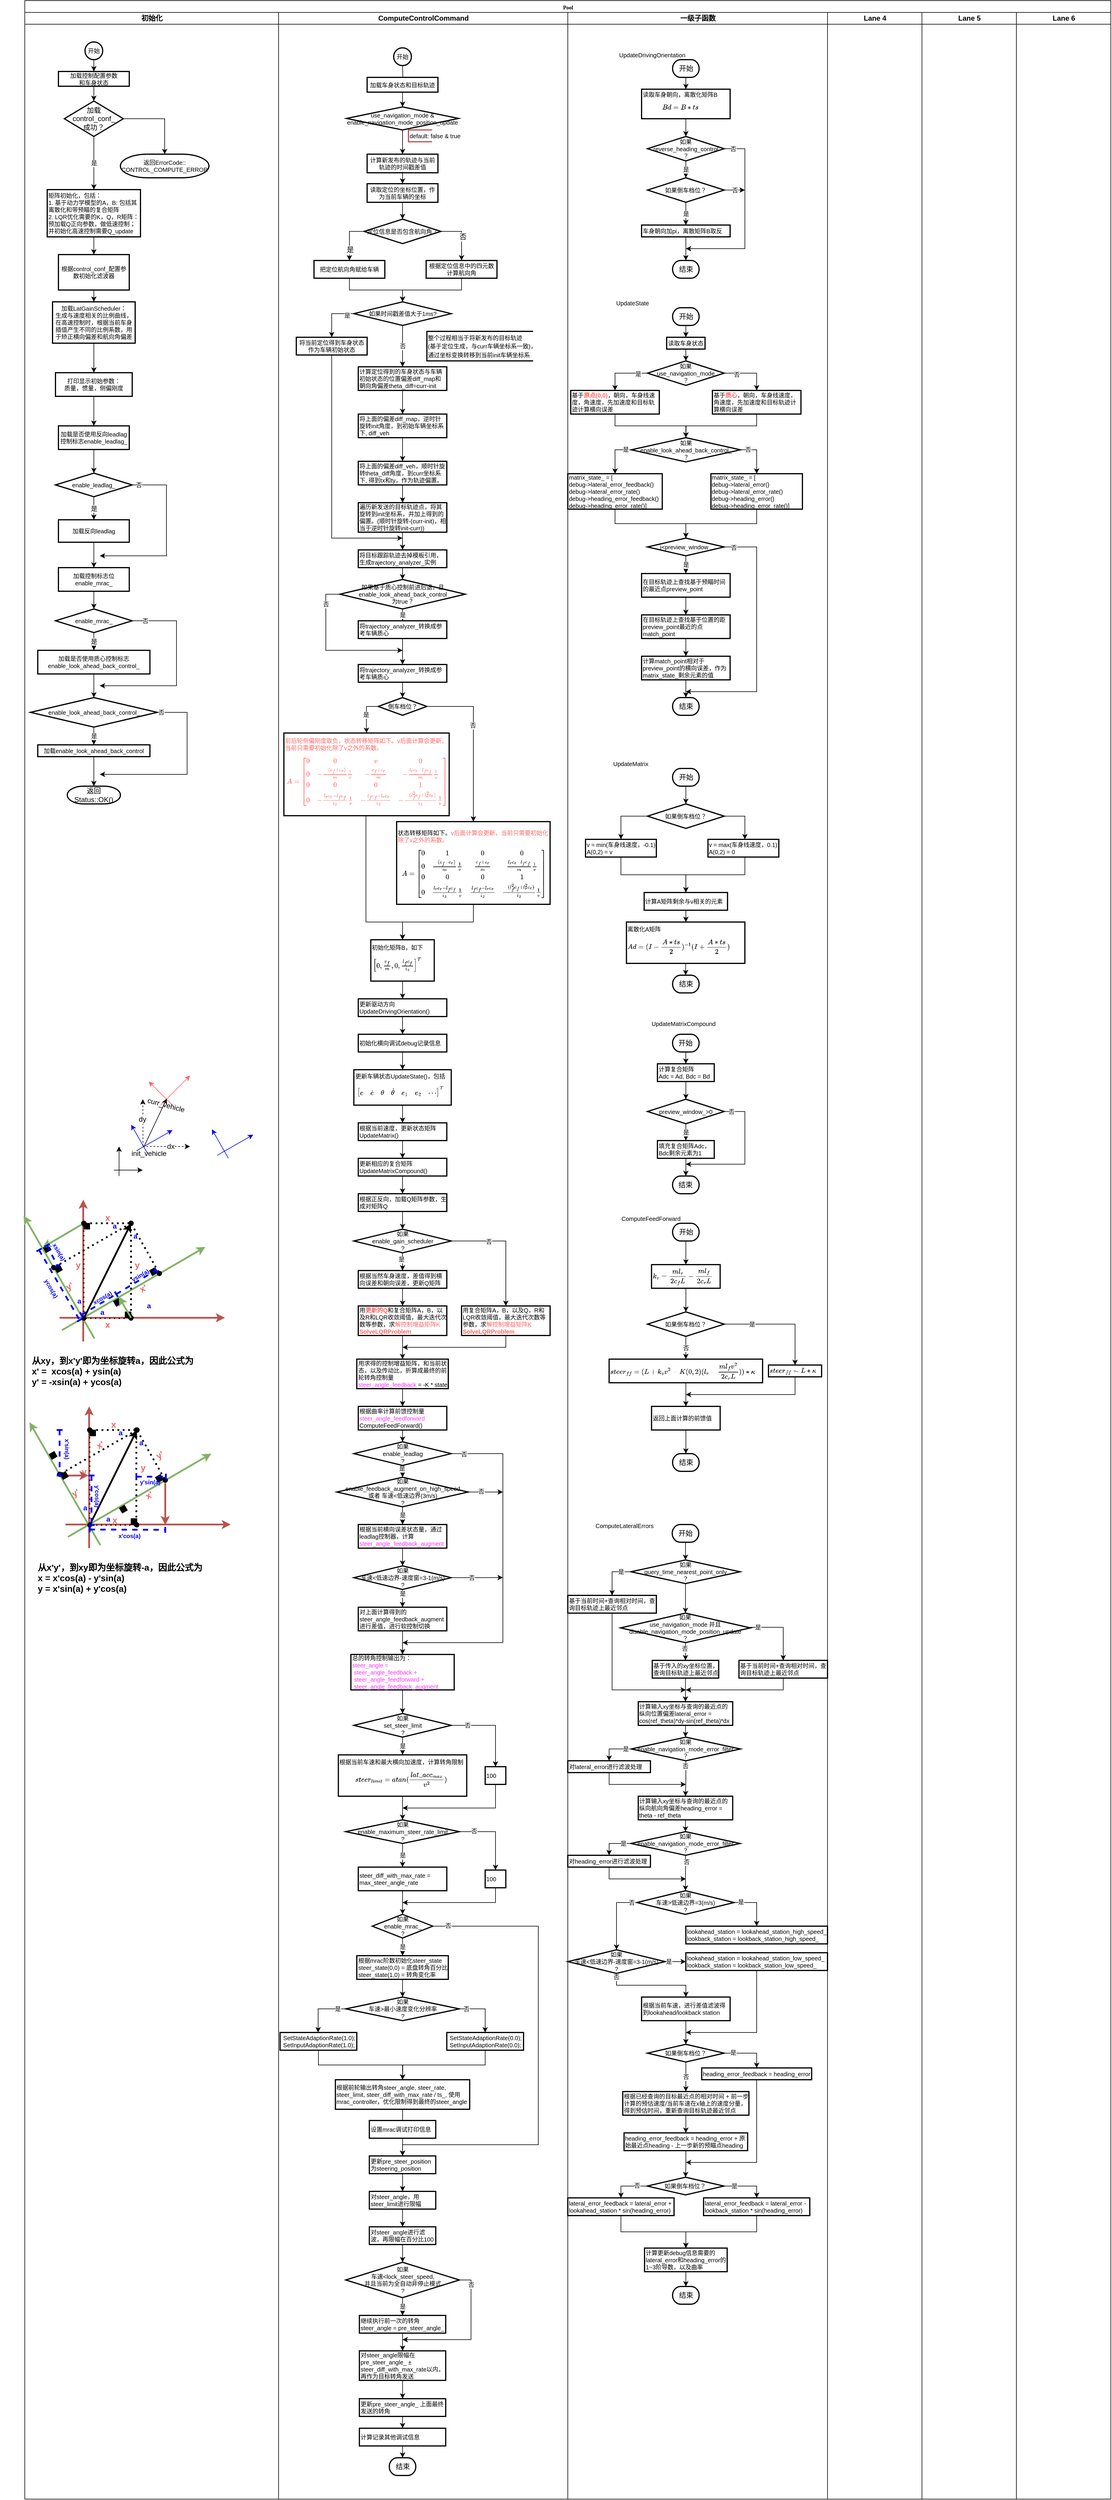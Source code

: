 <mxfile version="16.1.0" type="github">
  <diagram name="Page-1" id="74e2e168-ea6b-b213-b513-2b3c1d86103e">
    <mxGraphModel dx="4111" dy="1718" grid="1" gridSize="10" guides="1" tooltips="1" connect="1" arrows="1" fold="1" page="1" pageScale="1" pageWidth="1100" pageHeight="850" background="none" math="1" shadow="0">
      <root>
        <mxCell id="0" />
        <mxCell id="1" parent="0" />
        <mxCell id="77e6c97f196da883-1" value="Pool" style="swimlane;childLayout=stackLayout;startSize=20;rounded=0;shadow=0;labelBackgroundColor=#FFFFFF;strokeWidth=1;fontFamily=Verdana;fontSize=9;align=center;html=1;verticalAlign=top;" parent="1" vertex="1">
          <mxGeometry x="40" y="20" width="1840" height="4230" as="geometry">
            <mxRectangle x="70" y="40" width="50" height="20" as="alternateBounds" />
          </mxGeometry>
        </mxCell>
        <mxCell id="77e6c97f196da883-2" value="初始化" style="swimlane;html=1;startSize=20;" parent="77e6c97f196da883-1" vertex="1">
          <mxGeometry y="20" width="430" height="4210" as="geometry">
            <mxRectangle y="20" width="30" height="1350" as="alternateBounds" />
          </mxGeometry>
        </mxCell>
        <mxCell id="C_RfmfMOIDp-wROfM4-I-9" value="" style="edgeStyle=orthogonalEdgeStyle;rounded=0;orthogonalLoop=1;jettySize=auto;html=1;" parent="77e6c97f196da883-2" source="TAeXimYTrAAsLPNK2JK7-3" target="C_RfmfMOIDp-wROfM4-I-1" edge="1">
          <mxGeometry relative="1" as="geometry" />
        </mxCell>
        <mxCell id="TAeXimYTrAAsLPNK2JK7-3" value="矩阵初始化，包括：&lt;br&gt;&lt;div&gt;&lt;span&gt;1. 基于动力学模型的A，B: 包括其离散化和带预瞄的复合矩阵&lt;/span&gt;&lt;/div&gt;2. LQR优化需要的K，Q，R矩阵：预加载Q正向参数，做低速控制；并初始化高速控制需要Q_update" style="rounded=0;whiteSpace=wrap;html=1;align=left;fontSize=10;strokeWidth=2;" parent="77e6c97f196da883-2" vertex="1">
          <mxGeometry x="38" y="300" width="158" height="80" as="geometry" />
        </mxCell>
        <mxCell id="C_RfmfMOIDp-wROfM4-I-1" value="根据control_conf_配置参数初始化滤波器" style="rounded=0;whiteSpace=wrap;html=1;fontSize=10;strokeWidth=2;" parent="77e6c97f196da883-2" vertex="1">
          <mxGeometry x="57" y="410" width="120" height="60" as="geometry" />
        </mxCell>
        <mxCell id="C_RfmfMOIDp-wROfM4-I-17" value="" style="edgeStyle=orthogonalEdgeStyle;rounded=0;orthogonalLoop=1;jettySize=auto;html=1;" parent="77e6c97f196da883-2" source="C_RfmfMOIDp-wROfM4-I-5" target="C_RfmfMOIDp-wROfM4-I-16" edge="1">
          <mxGeometry relative="1" as="geometry" />
        </mxCell>
        <mxCell id="C_RfmfMOIDp-wROfM4-I-5" value="加载LatGainScheduler：&lt;br&gt;生成与速度相关的比例曲线，在高速控制时，根据当前车身插值产生不同的比例系数，用于矫正横向偏差和航向角偏差" style="whiteSpace=wrap;html=1;rounded=0;align=center;fontSize=10;strokeWidth=2;" parent="77e6c97f196da883-2" vertex="1">
          <mxGeometry x="47" y="490" width="140" height="70" as="geometry" />
        </mxCell>
        <mxCell id="C_RfmfMOIDp-wROfM4-I-6" value="" style="edgeStyle=orthogonalEdgeStyle;rounded=0;orthogonalLoop=1;jettySize=auto;html=1;" parent="77e6c97f196da883-2" source="C_RfmfMOIDp-wROfM4-I-1" target="C_RfmfMOIDp-wROfM4-I-5" edge="1">
          <mxGeometry relative="1" as="geometry" />
        </mxCell>
        <mxCell id="C_RfmfMOIDp-wROfM4-I-83" style="edgeStyle=orthogonalEdgeStyle;rounded=0;orthogonalLoop=1;jettySize=auto;html=1;exitX=1;exitY=0.5;exitDx=0;exitDy=0;exitPerimeter=0;fontSize=10;" parent="77e6c97f196da883-2" source="C_RfmfMOIDp-wROfM4-I-13" target="C_RfmfMOIDp-wROfM4-I-39" edge="1">
          <mxGeometry relative="1" as="geometry" />
        </mxCell>
        <mxCell id="C_RfmfMOIDp-wROfM4-I-96" value="是" style="edgeStyle=orthogonalEdgeStyle;rounded=0;orthogonalLoop=1;jettySize=auto;html=1;fontSize=10;" parent="77e6c97f196da883-2" source="C_RfmfMOIDp-wROfM4-I-13" target="TAeXimYTrAAsLPNK2JK7-3" edge="1">
          <mxGeometry relative="1" as="geometry" />
        </mxCell>
        <mxCell id="C_RfmfMOIDp-wROfM4-I-13" value="加载&lt;br&gt;control_conf_&lt;br&gt;成功？" style="strokeWidth=2;html=1;shape=mxgraph.flowchart.decision;whiteSpace=wrap;" parent="77e6c97f196da883-2" vertex="1">
          <mxGeometry x="67" y="150" width="100" height="60" as="geometry" />
        </mxCell>
        <mxCell id="C_RfmfMOIDp-wROfM4-I-16" value="打印显示初始参数：&lt;br&gt;质量，惯量，侧偏刚度" style="rounded=0;whiteSpace=wrap;html=1;align=center;fontSize=10;strokeWidth=2;" parent="77e6c97f196da883-2" vertex="1">
          <mxGeometry x="52" y="610" width="130" height="40" as="geometry" />
        </mxCell>
        <mxCell id="C_RfmfMOIDp-wROfM4-I-18" value="加载是否使用反向leadlag控制标志enable_leadlag_" style="whiteSpace=wrap;html=1;align=center;rounded=0;fontSize=10;strokeWidth=2;" parent="77e6c97f196da883-2" vertex="1">
          <mxGeometry x="57" y="700" width="120" height="40" as="geometry" />
        </mxCell>
        <mxCell id="C_RfmfMOIDp-wROfM4-I-19" value="" style="edgeStyle=orthogonalEdgeStyle;rounded=0;orthogonalLoop=1;jettySize=auto;html=1;" parent="77e6c97f196da883-2" source="C_RfmfMOIDp-wROfM4-I-16" target="C_RfmfMOIDp-wROfM4-I-18" edge="1">
          <mxGeometry relative="1" as="geometry" />
        </mxCell>
        <mxCell id="C_RfmfMOIDp-wROfM4-I-24" value="是" style="edgeStyle=orthogonalEdgeStyle;rounded=0;orthogonalLoop=1;jettySize=auto;html=1;" parent="77e6c97f196da883-2" source="C_RfmfMOIDp-wROfM4-I-20" target="C_RfmfMOIDp-wROfM4-I-23" edge="1">
          <mxGeometry relative="1" as="geometry" />
        </mxCell>
        <mxCell id="C_RfmfMOIDp-wROfM4-I-20" value="enable_leadlag_" style="rhombus;whiteSpace=wrap;html=1;align=center;rounded=0;fontSize=10;strokeWidth=2;" parent="77e6c97f196da883-2" vertex="1">
          <mxGeometry x="52" y="780" width="130" height="40" as="geometry" />
        </mxCell>
        <mxCell id="C_RfmfMOIDp-wROfM4-I-21" value="" style="edgeStyle=orthogonalEdgeStyle;rounded=0;orthogonalLoop=1;jettySize=auto;html=1;" parent="77e6c97f196da883-2" source="C_RfmfMOIDp-wROfM4-I-18" target="C_RfmfMOIDp-wROfM4-I-20" edge="1">
          <mxGeometry relative="1" as="geometry" />
        </mxCell>
        <mxCell id="C_RfmfMOIDp-wROfM4-I-30" value="" style="edgeStyle=orthogonalEdgeStyle;rounded=0;orthogonalLoop=1;jettySize=auto;html=1;" parent="77e6c97f196da883-2" source="C_RfmfMOIDp-wROfM4-I-23" target="C_RfmfMOIDp-wROfM4-I-26" edge="1">
          <mxGeometry relative="1" as="geometry" />
        </mxCell>
        <mxCell id="C_RfmfMOIDp-wROfM4-I-23" value="加载反向leadlag" style="whiteSpace=wrap;html=1;rounded=0;fontSize=10;strokeWidth=2;" parent="77e6c97f196da883-2" vertex="1">
          <mxGeometry x="57" y="859" width="120" height="38" as="geometry" />
        </mxCell>
        <mxCell id="C_RfmfMOIDp-wROfM4-I-34" style="edgeStyle=orthogonalEdgeStyle;rounded=0;orthogonalLoop=1;jettySize=auto;html=1;entryX=0.5;entryY=0;entryDx=0;entryDy=0;" parent="77e6c97f196da883-2" source="C_RfmfMOIDp-wROfM4-I-26" target="C_RfmfMOIDp-wROfM4-I-27" edge="1">
          <mxGeometry relative="1" as="geometry" />
        </mxCell>
        <mxCell id="C_RfmfMOIDp-wROfM4-I-26" value="加载控制标志位enable_mrac_" style="whiteSpace=wrap;html=1;align=center;rounded=0;fontSize=10;strokeWidth=2;" parent="77e6c97f196da883-2" vertex="1">
          <mxGeometry x="57" y="940" width="120" height="40" as="geometry" />
        </mxCell>
        <mxCell id="C_RfmfMOIDp-wROfM4-I-35" value="是" style="edgeStyle=orthogonalEdgeStyle;rounded=0;orthogonalLoop=1;jettySize=auto;html=1;" parent="77e6c97f196da883-2" source="C_RfmfMOIDp-wROfM4-I-27" target="C_RfmfMOIDp-wROfM4-I-28" edge="1">
          <mxGeometry relative="1" as="geometry" />
        </mxCell>
        <mxCell id="C_RfmfMOIDp-wROfM4-I-27" value="enable_mrac_" style="rhombus;whiteSpace=wrap;html=1;align=center;rounded=0;fontSize=10;strokeWidth=2;" parent="77e6c97f196da883-2" vertex="1">
          <mxGeometry x="52" y="1010" width="130" height="40" as="geometry" />
        </mxCell>
        <mxCell id="C_RfmfMOIDp-wROfM4-I-36" value="" style="edgeStyle=orthogonalEdgeStyle;rounded=0;orthogonalLoop=1;jettySize=auto;html=1;" parent="77e6c97f196da883-2" source="C_RfmfMOIDp-wROfM4-I-28" target="C_RfmfMOIDp-wROfM4-I-29" edge="1">
          <mxGeometry relative="1" as="geometry" />
        </mxCell>
        <mxCell id="C_RfmfMOIDp-wROfM4-I-28" value="加载是否使用质心控制标志enable_look_ahead_back_control_" style="whiteSpace=wrap;html=1;align=center;rounded=0;fontSize=10;strokeWidth=2;" parent="77e6c97f196da883-2" vertex="1">
          <mxGeometry x="22" y="1080" width="190" height="40" as="geometry" />
        </mxCell>
        <mxCell id="C_RfmfMOIDp-wROfM4-I-79" value="是" style="edgeStyle=orthogonalEdgeStyle;rounded=0;orthogonalLoop=1;jettySize=auto;html=1;fontSize=10;" parent="77e6c97f196da883-2" source="C_RfmfMOIDp-wROfM4-I-29" target="C_RfmfMOIDp-wROfM4-I-76" edge="1">
          <mxGeometry relative="1" as="geometry" />
        </mxCell>
        <mxCell id="C_RfmfMOIDp-wROfM4-I-29" value="&lt;span style=&quot;text-align: left&quot;&gt;enable_look_ahead_back_control_&lt;/span&gt;" style="rhombus;whiteSpace=wrap;html=1;align=center;rounded=0;fontSize=10;strokeWidth=2;" parent="77e6c97f196da883-2" vertex="1">
          <mxGeometry x="9.5" y="1160" width="215" height="50" as="geometry" />
        </mxCell>
        <mxCell id="C_RfmfMOIDp-wROfM4-I-39" value="返回ErrorCode::&lt;br style=&quot;font-size: 10px;&quot;&gt;CONTROL_COMPUTE_ERROR" style="strokeWidth=2;html=1;shape=mxgraph.flowchart.terminator;whiteSpace=wrap;fontSize=10;" parent="77e6c97f196da883-2" vertex="1">
          <mxGeometry x="162" y="240" width="150" height="40" as="geometry" />
        </mxCell>
        <mxCell id="C_RfmfMOIDp-wROfM4-I-76" value="加载enable_look_ahead_back_control" style="whiteSpace=wrap;html=1;align=center;rounded=0;fontSize=10;strokeWidth=2;" parent="77e6c97f196da883-2" vertex="1">
          <mxGeometry x="22" y="1240" width="190" height="20" as="geometry" />
        </mxCell>
        <mxCell id="C_RfmfMOIDp-wROfM4-I-37" value="返回&lt;br&gt;Status::OK()" style="strokeWidth=2;html=1;shape=mxgraph.flowchart.terminator;whiteSpace=wrap;" parent="77e6c97f196da883-2" vertex="1">
          <mxGeometry x="72" y="1310" width="90" height="30" as="geometry" />
        </mxCell>
        <mxCell id="C_RfmfMOIDp-wROfM4-I-80" value="" style="edgeStyle=orthogonalEdgeStyle;rounded=0;orthogonalLoop=1;jettySize=auto;html=1;fontSize=10;" parent="77e6c97f196da883-2" source="C_RfmfMOIDp-wROfM4-I-76" target="C_RfmfMOIDp-wROfM4-I-37" edge="1">
          <mxGeometry relative="1" as="geometry" />
        </mxCell>
        <mxCell id="C_RfmfMOIDp-wROfM4-I-94" value="" style="edgeStyle=orthogonalEdgeStyle;rounded=0;orthogonalLoop=1;jettySize=auto;html=1;fontSize=10;" parent="77e6c97f196da883-2" source="C_RfmfMOIDp-wROfM4-I-91" target="C_RfmfMOIDp-wROfM4-I-92" edge="1">
          <mxGeometry relative="1" as="geometry" />
        </mxCell>
        <mxCell id="C_RfmfMOIDp-wROfM4-I-91" value="开始" style="strokeWidth=2;html=1;shape=mxgraph.flowchart.start_2;whiteSpace=wrap;labelBackgroundColor=#FFFFFF;fontSize=10;" parent="77e6c97f196da883-2" vertex="1">
          <mxGeometry x="102" y="50" width="30" height="30" as="geometry" />
        </mxCell>
        <mxCell id="C_RfmfMOIDp-wROfM4-I-95" value="" style="edgeStyle=orthogonalEdgeStyle;rounded=0;orthogonalLoop=1;jettySize=auto;html=1;fontSize=10;" parent="77e6c97f196da883-2" source="C_RfmfMOIDp-wROfM4-I-92" target="C_RfmfMOIDp-wROfM4-I-13" edge="1">
          <mxGeometry relative="1" as="geometry" />
        </mxCell>
        <mxCell id="C_RfmfMOIDp-wROfM4-I-92" value="加载控制配置参数&lt;br&gt;和车身状态" style="whiteSpace=wrap;html=1;fontSize=10;strokeWidth=2;" parent="77e6c97f196da883-2" vertex="1">
          <mxGeometry x="57" y="100" width="120" height="25" as="geometry" />
        </mxCell>
        <mxCell id="MC05JtdB94ARFOMbDvMO-197" value="" style="group" vertex="1" connectable="0" parent="77e6c97f196da883-2">
          <mxGeometry x="10" y="2010" width="329" height="320" as="geometry" />
        </mxCell>
        <mxCell id="C_RfmfMOIDp-wROfM4-I-103" value="" style="group" parent="MC05JtdB94ARFOMbDvMO-197" vertex="1" connectable="0">
          <mxGeometry x="49" width="280" height="240" as="geometry" />
        </mxCell>
        <mxCell id="C_RfmfMOIDp-wROfM4-I-98" value="" style="endArrow=classic;html=1;rounded=0;fontSize=10;fillColor=#f8cecc;strokeColor=#b85450;strokeWidth=3;" parent="C_RfmfMOIDp-wROfM4-I-103" edge="1">
          <mxGeometry width="50" height="50" relative="1" as="geometry">
            <mxPoint x="40" y="240" as="sourcePoint" />
            <mxPoint x="40" as="targetPoint" />
          </mxGeometry>
        </mxCell>
        <mxCell id="C_RfmfMOIDp-wROfM4-I-97" value="" style="endArrow=classic;html=1;rounded=0;fontSize=10;fillColor=#f8cecc;strokeColor=#b85450;strokeWidth=3;" parent="C_RfmfMOIDp-wROfM4-I-103" edge="1">
          <mxGeometry width="50" height="50" relative="1" as="geometry">
            <mxPoint y="200" as="sourcePoint" />
            <mxPoint x="280" y="200" as="targetPoint" />
          </mxGeometry>
        </mxCell>
        <mxCell id="C_RfmfMOIDp-wROfM4-I-101" value="" style="group;rotation=-30;direction=west;" parent="C_RfmfMOIDp-wROfM4-I-103" vertex="1" connectable="0">
          <mxGeometry x="-54" y="-39" width="280" height="260" as="geometry" />
        </mxCell>
        <mxCell id="C_RfmfMOIDp-wROfM4-I-99" value="" style="endArrow=classic;html=1;rounded=0;fontSize=10;strokeWidth=3;fillColor=#d5e8d4;strokeColor=#82b366;" parent="C_RfmfMOIDp-wROfM4-I-101" edge="1">
          <mxGeometry width="50" height="50" relative="1" as="geometry">
            <mxPoint x="58" y="260" as="sourcePoint" />
            <mxPoint x="301" y="119" as="targetPoint" />
          </mxGeometry>
        </mxCell>
        <mxCell id="C_RfmfMOIDp-wROfM4-I-100" value="" style="endArrow=classic;html=1;rounded=0;fontSize=10;fillColor=#d5e8d4;strokeColor=#82b366;strokeWidth=3;" parent="C_RfmfMOIDp-wROfM4-I-101" edge="1">
          <mxGeometry width="50" height="50" relative="1" as="geometry">
            <mxPoint x="113" y="274" as="sourcePoint" />
            <mxPoint x="-7" y="66" as="targetPoint" />
          </mxGeometry>
        </mxCell>
        <mxCell id="C_RfmfMOIDp-wROfM4-I-104" value="" style="endArrow=classic;html=1;rounded=0;shadow=0;sketch=0;fontSize=10;strokeColor=default;strokeWidth=3;jumpStyle=none;" parent="C_RfmfMOIDp-wROfM4-I-101" edge="1">
          <mxGeometry width="50" height="50" relative="1" as="geometry">
            <mxPoint x="95" y="240" as="sourcePoint" />
            <mxPoint x="175" y="79" as="targetPoint" />
          </mxGeometry>
        </mxCell>
        <mxCell id="C_RfmfMOIDp-wROfM4-I-109" value="&lt;font style=&quot;font-size: 12px&quot; color=&quot;#0000ff&quot;&gt;&lt;b&gt;a&lt;/b&gt;&lt;/font&gt;" style="text;html=1;align=center;verticalAlign=middle;resizable=0;points=[];autosize=1;strokeColor=none;fillColor=none;fontSize=10;" parent="C_RfmfMOIDp-wROfM4-I-101" vertex="1">
          <mxGeometry x="195" y="209" width="20" height="20" as="geometry" />
        </mxCell>
        <mxCell id="C_RfmfMOIDp-wROfM4-I-110" value="" style="endArrow=oval;dashed=1;html=1;dashPattern=1 2;strokeWidth=3;rounded=0;shadow=0;sketch=0;fontSize=10;curved=1;jumpStyle=arc;endFill=1;startArrow=oval;startFill=1;strokeColor=#000000;fillColor=#d5e8d4;" parent="C_RfmfMOIDp-wROfM4-I-101" edge="1">
          <mxGeometry width="50" height="50" relative="1" as="geometry">
            <mxPoint x="175" y="239" as="sourcePoint" />
            <mxPoint x="175" y="79" as="targetPoint" />
          </mxGeometry>
        </mxCell>
        <mxCell id="C_RfmfMOIDp-wROfM4-I-111" value="" style="endArrow=oval;dashed=1;html=1;dashPattern=1 3;strokeWidth=2;rounded=0;shadow=0;sketch=0;fontSize=10;curved=1;jumpStyle=arc;endFill=1;startArrow=oval;startFill=1;" parent="C_RfmfMOIDp-wROfM4-I-101" edge="1">
          <mxGeometry width="50" height="50" relative="1" as="geometry">
            <mxPoint x="95" y="240" as="sourcePoint" />
            <mxPoint x="95" y="80" as="targetPoint" />
          </mxGeometry>
        </mxCell>
        <mxCell id="C_RfmfMOIDp-wROfM4-I-113" value="" style="endArrow=oval;dashed=1;html=1;dashPattern=1 3;strokeWidth=2;rounded=0;shadow=0;sketch=0;fontSize=10;curved=1;jumpStyle=arc;endFill=1;startArrow=oval;startFill=1;" parent="C_RfmfMOIDp-wROfM4-I-101" edge="1">
          <mxGeometry width="50" height="50" relative="1" as="geometry">
            <mxPoint x="175" y="240" as="sourcePoint" />
            <mxPoint x="95" y="240" as="targetPoint" />
          </mxGeometry>
        </mxCell>
        <mxCell id="C_RfmfMOIDp-wROfM4-I-115" value="&lt;font style=&quot;font-size: 15px&quot; color=&quot;#ea6b66&quot;&gt;&lt;b&gt;y&lt;/b&gt;&lt;/font&gt;" style="text;html=1;align=center;verticalAlign=middle;resizable=0;points=[];autosize=1;strokeColor=none;fillColor=none;fontSize=10;" parent="C_RfmfMOIDp-wROfM4-I-101" vertex="1">
          <mxGeometry x="75" y="139" width="20" height="20" as="geometry" />
        </mxCell>
        <mxCell id="C_RfmfMOIDp-wROfM4-I-116" value="&lt;font style=&quot;font-size: 15px&quot; color=&quot;#ea6b66&quot;&gt;&lt;b&gt;x&lt;/b&gt;&lt;/font&gt;" style="text;html=1;align=center;verticalAlign=middle;resizable=0;points=[];autosize=1;strokeColor=none;fillColor=none;fontSize=10;" parent="C_RfmfMOIDp-wROfM4-I-101" vertex="1">
          <mxGeometry x="125" y="59" width="20" height="20" as="geometry" />
        </mxCell>
        <mxCell id="C_RfmfMOIDp-wROfM4-I-118" value="&lt;font style=&quot;font-size: 15px&quot; color=&quot;#ea6b66&quot;&gt;&lt;b&gt;y&lt;/b&gt;&lt;/font&gt;" style="text;html=1;align=center;verticalAlign=middle;resizable=0;points=[];autosize=1;strokeColor=none;fillColor=none;fontSize=10;" parent="C_RfmfMOIDp-wROfM4-I-101" vertex="1">
          <mxGeometry x="175" y="139" width="20" height="20" as="geometry" />
        </mxCell>
        <mxCell id="C_RfmfMOIDp-wROfM4-I-114" value="&lt;font style=&quot;font-size: 15px&quot; color=&quot;#ea6b66&quot;&gt;&lt;b&gt;x&lt;/b&gt;&lt;/font&gt;" style="text;html=1;align=center;verticalAlign=middle;resizable=0;points=[];autosize=1;strokeColor=none;fillColor=none;fontSize=10;" parent="C_RfmfMOIDp-wROfM4-I-101" vertex="1">
          <mxGeometry x="125" y="240" width="20" height="20" as="geometry" />
        </mxCell>
        <mxCell id="C_RfmfMOIDp-wROfM4-I-120" value="" style="endArrow=oval;html=1;rounded=0;fontSize=10;strokeWidth=3;fillColor=#d5e8d4;strokeColor=#000000;endFill=1;startArrow=oval;startFill=1;dashed=1;dashPattern=1 2;" parent="C_RfmfMOIDp-wROfM4-I-101" edge="1">
          <mxGeometry width="50" height="50" relative="1" as="geometry">
            <mxPoint x="44" y="154" as="sourcePoint" />
            <mxPoint x="175" y="79" as="targetPoint" />
          </mxGeometry>
        </mxCell>
        <mxCell id="C_RfmfMOIDp-wROfM4-I-121" value="" style="endArrow=oval;html=1;rounded=0;fontSize=10;fillColor=#d5e8d4;strokeColor=#000000;strokeWidth=3;endFill=1;startArrow=oval;startFill=1;dashed=1;dashPattern=1 2;" parent="C_RfmfMOIDp-wROfM4-I-101" edge="1">
          <mxGeometry width="50" height="50" relative="1" as="geometry">
            <mxPoint x="223" y="164" as="sourcePoint" />
            <mxPoint x="175" y="79" as="targetPoint" />
          </mxGeometry>
        </mxCell>
        <mxCell id="C_RfmfMOIDp-wROfM4-I-122" value="" style="whiteSpace=wrap;html=1;aspect=fixed;labelBackgroundColor=#FFFFFF;fontSize=15;fontColor=#EA6B66;fillColor=#000000;" parent="C_RfmfMOIDp-wROfM4-I-101" vertex="1">
          <mxGeometry x="165" y="229" width="10" height="10" as="geometry" />
        </mxCell>
        <mxCell id="C_RfmfMOIDp-wROfM4-I-124" value="" style="whiteSpace=wrap;html=1;aspect=fixed;labelBackgroundColor=#FFFFFF;fontSize=15;fontColor=#EA6B66;fillColor=#000000;" parent="C_RfmfMOIDp-wROfM4-I-101" vertex="1">
          <mxGeometry x="95" y="79" width="10" height="10" as="geometry" />
        </mxCell>
        <mxCell id="C_RfmfMOIDp-wROfM4-I-131" value="" style="whiteSpace=wrap;html=1;aspect=fixed;labelBackgroundColor=#FFFFFF;fontSize=15;fontColor=#EA6B66;fillColor=#000000;rotation=60;" parent="C_RfmfMOIDp-wROfM4-I-101" vertex="1">
          <mxGeometry x="208" y="156" width="10" height="10" as="geometry" />
        </mxCell>
        <mxCell id="C_RfmfMOIDp-wROfM4-I-133" value="&lt;font style=&quot;font-size: 15px&quot; color=&quot;#ea6b66&quot;&gt;&lt;b&gt;x&#39;&lt;/b&gt;&lt;/font&gt;" style="text;html=1;align=center;verticalAlign=middle;resizable=0;points=[];autosize=1;strokeColor=none;fillColor=none;fontSize=10;rotation=-30;" parent="C_RfmfMOIDp-wROfM4-I-101" vertex="1">
          <mxGeometry x="180" y="179" width="30" height="20" as="geometry" />
        </mxCell>
        <mxCell id="C_RfmfMOIDp-wROfM4-I-128" value="" style="whiteSpace=wrap;html=1;aspect=fixed;labelBackgroundColor=#FFFFFF;fontSize=15;fontColor=#EA6B66;fillColor=#000000;direction=south;rotation=-30;" parent="C_RfmfMOIDp-wROfM4-I-101" vertex="1">
          <mxGeometry x="147" y="208" width="10" height="10" as="geometry" />
        </mxCell>
        <mxCell id="C_RfmfMOIDp-wROfM4-I-136" value="" style="endArrow=classic;html=1;rounded=0;fontSize=10;fillColor=#d5e8d4;strokeColor=#82b366;strokeWidth=3;" parent="C_RfmfMOIDp-wROfM4-I-101" edge="1">
          <mxGeometry width="50" height="50" relative="1" as="geometry">
            <mxPoint x="175" y="239" as="sourcePoint" />
            <mxPoint x="154" y="203" as="targetPoint" />
          </mxGeometry>
        </mxCell>
        <mxCell id="C_RfmfMOIDp-wROfM4-I-125" value="" style="whiteSpace=wrap;html=1;aspect=fixed;labelBackgroundColor=#FFFFFF;fontSize=15;fontColor=#EA6B66;fillColor=#000000;rotation=60;" parent="C_RfmfMOIDp-wROfM4-I-101" vertex="1">
          <mxGeometry x="28" y="117" width="10" height="10" as="geometry" />
        </mxCell>
        <mxCell id="C_RfmfMOIDp-wROfM4-I-137" value="" style="endArrow=classic;html=1;rounded=0;fontSize=10;strokeWidth=3;fillColor=#d5e8d4;strokeColor=#82b366;" parent="C_RfmfMOIDp-wROfM4-I-101" edge="1">
          <mxGeometry width="50" height="50" relative="1" as="geometry">
            <mxPoint x="95" y="79" as="sourcePoint" />
            <mxPoint x="25" y="120" as="targetPoint" />
          </mxGeometry>
        </mxCell>
        <mxCell id="C_RfmfMOIDp-wROfM4-I-140" value="" style="endArrow=baseDash;html=1;rounded=0;fontSize=10;strokeWidth=3;fillColor=#d5e8d4;strokeColor=#0000FF;endFill=0;startArrow=baseDash;startFill=0;dashed=1;" parent="C_RfmfMOIDp-wROfM4-I-101" edge="1">
          <mxGeometry width="50" height="50" relative="1" as="geometry">
            <mxPoint x="91" y="234" as="sourcePoint" />
            <mxPoint x="150" y="199" as="targetPoint" />
          </mxGeometry>
        </mxCell>
        <mxCell id="C_RfmfMOIDp-wROfM4-I-142" value="" style="endArrow=baseDash;html=1;rounded=0;fontSize=10;strokeWidth=3;fillColor=#d5e8d4;strokeColor=#0000FF;endFill=0;startArrow=baseDash;startFill=0;dashed=1;entryX=0.5;entryY=0;entryDx=0;entryDy=0;" parent="C_RfmfMOIDp-wROfM4-I-101" target="C_RfmfMOIDp-wROfM4-I-131" edge="1">
          <mxGeometry width="50" height="50" relative="1" as="geometry">
            <mxPoint x="150" y="199" as="sourcePoint" />
            <mxPoint x="214" y="160" as="targetPoint" />
          </mxGeometry>
        </mxCell>
        <mxCell id="C_RfmfMOIDp-wROfM4-I-144" value="&lt;font size=&quot;1&quot; color=&quot;#0000ff&quot;&gt;&lt;b&gt;xcos(a)&lt;/b&gt;&lt;/font&gt;" style="text;html=1;align=center;verticalAlign=middle;resizable=0;points=[];autosize=1;strokeColor=none;fillColor=none;fontSize=10;rotation=-30;" parent="C_RfmfMOIDp-wROfM4-I-101" vertex="1">
          <mxGeometry x="101" y="195" width="50" height="20" as="geometry" />
        </mxCell>
        <mxCell id="C_RfmfMOIDp-wROfM4-I-147" value="&lt;font size=&quot;1&quot; color=&quot;#0000ff&quot;&gt;&lt;b&gt;ysin(a)&lt;/b&gt;&lt;/font&gt;" style="text;html=1;align=center;verticalAlign=middle;resizable=0;points=[];autosize=1;strokeColor=none;fillColor=none;fontSize=10;rotation=-30;" parent="C_RfmfMOIDp-wROfM4-I-101" vertex="1">
          <mxGeometry x="165" y="157" width="50" height="20" as="geometry" />
        </mxCell>
        <mxCell id="C_RfmfMOIDp-wROfM4-I-134" value="&lt;font style=&quot;font-size: 15px&quot; color=&quot;#ea6b66&quot;&gt;&lt;b&gt;y&#39;&lt;/b&gt;&lt;/font&gt;" style="text;html=1;align=center;verticalAlign=middle;resizable=0;points=[];autosize=1;strokeColor=none;fillColor=none;fontSize=10;rotation=-30;" parent="C_RfmfMOIDp-wROfM4-I-101" vertex="1">
          <mxGeometry x="55" y="175" width="30" height="20" as="geometry" />
        </mxCell>
        <mxCell id="C_RfmfMOIDp-wROfM4-I-151" value="&lt;font size=&quot;1&quot; color=&quot;#0000ff&quot;&gt;&lt;b&gt;xsin(a)&lt;/b&gt;&lt;/font&gt;" style="text;html=1;align=center;verticalAlign=middle;resizable=0;points=[];autosize=1;strokeColor=none;fillColor=none;fontSize=10;rotation=60;" parent="C_RfmfMOIDp-wROfM4-I-101" vertex="1">
          <mxGeometry x="28" y="117" width="50" height="20" as="geometry" />
        </mxCell>
        <mxCell id="C_RfmfMOIDp-wROfM4-I-152" value="&lt;font size=&quot;1&quot; color=&quot;#0000ff&quot;&gt;&lt;b&gt;ycos(a)&lt;/b&gt;&lt;/font&gt;" style="text;html=1;align=center;verticalAlign=middle;resizable=0;points=[];autosize=1;strokeColor=none;fillColor=none;fontSize=10;rotation=60;" parent="C_RfmfMOIDp-wROfM4-I-101" vertex="1">
          <mxGeometry x="15" y="179" width="50" height="20" as="geometry" />
        </mxCell>
        <mxCell id="C_RfmfMOIDp-wROfM4-I-153" value="&lt;font style=&quot;font-size: 12px&quot; color=&quot;#0000ff&quot;&gt;&lt;b&gt;a&lt;/b&gt;&lt;/font&gt;" style="text;html=1;align=center;verticalAlign=middle;resizable=0;points=[];autosize=1;strokeColor=none;fillColor=none;fontSize=10;" parent="C_RfmfMOIDp-wROfM4-I-101" vertex="1">
          <mxGeometry x="116" y="220" width="20" height="20" as="geometry" />
        </mxCell>
        <mxCell id="C_RfmfMOIDp-wROfM4-I-154" value="&lt;font style=&quot;font-size: 12px&quot; color=&quot;#0000ff&quot;&gt;&lt;b&gt;a&lt;/b&gt;&lt;/font&gt;" style="text;html=1;align=center;verticalAlign=middle;resizable=0;points=[];autosize=1;strokeColor=none;fillColor=none;fontSize=10;" parent="C_RfmfMOIDp-wROfM4-I-101" vertex="1">
          <mxGeometry x="172" y="91" width="20" height="20" as="geometry" />
        </mxCell>
        <mxCell id="C_RfmfMOIDp-wROfM4-I-155" value="&lt;font style=&quot;font-size: 12px&quot; color=&quot;#0000ff&quot;&gt;&lt;b&gt;a&lt;/b&gt;&lt;/font&gt;" style="text;html=1;align=center;verticalAlign=middle;resizable=0;points=[];autosize=1;strokeColor=none;fillColor=none;fontSize=10;" parent="C_RfmfMOIDp-wROfM4-I-101" vertex="1">
          <mxGeometry x="137" y="74" width="20" height="20" as="geometry" />
        </mxCell>
        <mxCell id="C_RfmfMOIDp-wROfM4-I-156" value="&lt;font style=&quot;font-size: 12px&quot; color=&quot;#0000ff&quot;&gt;&lt;b&gt;a&lt;/b&gt;&lt;/font&gt;" style="text;html=1;align=center;verticalAlign=middle;resizable=0;points=[];autosize=1;strokeColor=none;fillColor=none;fontSize=10;" parent="C_RfmfMOIDp-wROfM4-I-101" vertex="1">
          <mxGeometry x="77" y="201" width="20" height="20" as="geometry" />
        </mxCell>
        <mxCell id="C_RfmfMOIDp-wROfM4-I-126" value="" style="whiteSpace=wrap;html=1;aspect=fixed;labelBackgroundColor=#FFFFFF;fontSize=15;fontColor=#EA6B66;fillColor=#000000;direction=south;rotation=-30;" parent="C_RfmfMOIDp-wROfM4-I-103" vertex="1">
          <mxGeometry x="-7" y="112" width="10" height="10" as="geometry" />
        </mxCell>
        <mxCell id="C_RfmfMOIDp-wROfM4-I-112" value="" style="endArrow=oval;dashed=1;html=1;dashPattern=1 2;strokeWidth=3;rounded=0;shadow=0;sketch=0;fontSize=10;curved=1;jumpStyle=arc;endFill=1;startArrow=oval;startFill=1;strokeColor=#000000;fillColor=#d5e8d4;" parent="MC05JtdB94ARFOMbDvMO-197" edge="1">
          <mxGeometry width="50" height="50" relative="1" as="geometry">
            <mxPoint x="170" y="40" as="sourcePoint" />
            <mxPoint x="90" y="40" as="targetPoint" />
          </mxGeometry>
        </mxCell>
        <mxCell id="C_RfmfMOIDp-wROfM4-I-148" value="" style="endArrow=baseDash;html=1;rounded=0;fontSize=10;strokeWidth=3;fillColor=#d5e8d4;strokeColor=#0000FF;endFill=0;startArrow=baseDash;startFill=0;dashed=1;entryX=0;entryY=0.75;entryDx=0;entryDy=0;exitX=0;exitY=0.25;exitDx=0;exitDy=0;" parent="MC05JtdB94ARFOMbDvMO-197" source="C_RfmfMOIDp-wROfM4-I-125" edge="1">
          <mxGeometry width="50" height="50" relative="1" as="geometry">
            <mxPoint x="93" y="198" as="sourcePoint" />
            <mxPoint x="45.335" y="111.92" as="targetPoint" />
          </mxGeometry>
        </mxCell>
        <mxCell id="C_RfmfMOIDp-wROfM4-I-150" value="" style="endArrow=baseDash;html=1;rounded=0;fontSize=10;strokeWidth=3;fillColor=#d5e8d4;strokeColor=#0000FF;endFill=0;startArrow=baseDash;startFill=0;dashed=1;exitX=0;exitY=1;exitDx=0;exitDy=0;" parent="MC05JtdB94ARFOMbDvMO-197" edge="1">
          <mxGeometry width="50" height="50" relative="1" as="geometry">
            <mxPoint x="14.17" y="85.17" as="sourcePoint" />
            <mxPoint x="83" y="204" as="targetPoint" />
          </mxGeometry>
        </mxCell>
        <mxCell id="C_RfmfMOIDp-wROfM4-I-157" value="从xy，到x&#39;y&#39;即为坐标旋转a，因此公式为&lt;br style=&quot;font-size: 15px&quot;&gt;x&#39; =&amp;nbsp; xcos(a) + ysin(a)&lt;br style=&quot;font-size: 15px&quot;&gt;y&#39; = -xsin(a) + ycos(a)" style="text;html=1;align=left;verticalAlign=middle;resizable=0;points=[];autosize=1;strokeColor=none;fillColor=none;fontSize=15;fontColor=#000000;fontStyle=1" parent="MC05JtdB94ARFOMbDvMO-197" vertex="1">
          <mxGeometry y="260" width="290" height="60" as="geometry" />
        </mxCell>
        <mxCell id="MC05JtdB94ARFOMbDvMO-76" value="" style="group;rotation=15;strokeColor=none;" vertex="1" connectable="0" parent="77e6c97f196da883-2">
          <mxGeometry x="312" y="1890.0" width="70" height="50" as="geometry" />
        </mxCell>
        <mxCell id="MC05JtdB94ARFOMbDvMO-77" value="" style="endArrow=classic;html=1;rounded=0;fontSize=12;strokeColor=#0000FF;" edge="1" parent="MC05JtdB94ARFOMbDvMO-76">
          <mxGeometry width="50" height="50" relative="1" as="geometry">
            <mxPoint x="14" y="45" as="sourcePoint" />
            <mxPoint x="75" y="10" as="targetPoint" />
          </mxGeometry>
        </mxCell>
        <mxCell id="MC05JtdB94ARFOMbDvMO-78" value="" style="endArrow=classic;html=1;rounded=0;fontSize=12;strokeColor=#0000FF;" edge="1" parent="MC05JtdB94ARFOMbDvMO-76">
          <mxGeometry width="50" height="50" relative="1" as="geometry">
            <mxPoint x="33" y="50" as="sourcePoint" />
            <mxPoint x="5" y="1" as="targetPoint" />
          </mxGeometry>
        </mxCell>
        <mxCell id="77e6c97f196da883-3" value="ComputeControlCommand" style="swimlane;html=1;startSize=20;align=center;" parent="77e6c97f196da883-1" vertex="1">
          <mxGeometry x="430" y="20" width="490" height="4210" as="geometry" />
        </mxCell>
        <mxCell id="C_RfmfMOIDp-wROfM4-I-86" value="" style="edgeStyle=orthogonalEdgeStyle;rounded=0;orthogonalLoop=1;jettySize=auto;html=1;fontSize=10;" parent="77e6c97f196da883-3" target="C_RfmfMOIDp-wROfM4-I-85" edge="1">
          <mxGeometry relative="1" as="geometry">
            <mxPoint x="210" y="90" as="sourcePoint" />
          </mxGeometry>
        </mxCell>
        <mxCell id="MC05JtdB94ARFOMbDvMO-281" style="edgeStyle=orthogonalEdgeStyle;rounded=0;orthogonalLoop=1;jettySize=auto;html=1;entryX=0.5;entryY=0;entryDx=0;entryDy=0;entryPerimeter=0;fontSize=10;fontColor=#000000;strokeColor=#000000;" edge="1" parent="77e6c97f196da883-3" source="C_RfmfMOIDp-wROfM4-I-85" target="C_RfmfMOIDp-wROfM4-I-87">
          <mxGeometry relative="1" as="geometry" />
        </mxCell>
        <mxCell id="C_RfmfMOIDp-wROfM4-I-85" value="&lt;font style=&quot;font-size: 10px&quot;&gt;加载车身状态和目标轨迹&lt;/font&gt;" style="whiteSpace=wrap;html=1;fontSize=10;strokeWidth=2;" parent="77e6c97f196da883-3" vertex="1">
          <mxGeometry x="150" y="110" width="120" height="25" as="geometry" />
        </mxCell>
        <mxCell id="C_RfmfMOIDp-wROfM4-I-87" value="use_navigation_mode &amp;amp;&lt;br&gt;enable_navigation_mode_position_update" style="strokeWidth=2;html=1;shape=mxgraph.flowchart.decision;fontSize=10;whiteSpace=wrap;" parent="77e6c97f196da883-3" vertex="1">
          <mxGeometry x="115" y="160" width="190" height="39" as="geometry" />
        </mxCell>
        <mxCell id="C_RfmfMOIDp-wROfM4-I-89" value="default: false &amp;amp; true" style="strokeWidth=2;html=1;shape=mxgraph.flowchart.annotation_1;align=left;pointerEvents=1;labelBackgroundColor=#FFFFFF;fontSize=10;fillColor=#f8cecc;strokeColor=#b85450;" parent="77e6c97f196da883-3" vertex="1">
          <mxGeometry x="220" y="199" width="40" height="20" as="geometry" />
        </mxCell>
        <mxCell id="C_RfmfMOIDp-wROfM4-I-90" value="开始" style="strokeWidth=2;html=1;shape=mxgraph.flowchart.start_2;whiteSpace=wrap;labelBackgroundColor=#FFFFFF;fontSize=10;" parent="77e6c97f196da883-3" vertex="1">
          <mxGeometry x="195" y="60" width="30" height="30" as="geometry" />
        </mxCell>
        <mxCell id="MC05JtdB94ARFOMbDvMO-6" value="读取定位的坐标位置，作为当前车辆的坐标" style="whiteSpace=wrap;html=1;fontSize=10;strokeWidth=2;" vertex="1" parent="77e6c97f196da883-3">
          <mxGeometry x="150" y="290" width="120" height="31.5" as="geometry" />
        </mxCell>
        <mxCell id="MC05JtdB94ARFOMbDvMO-2" value="计算新发布的轨迹与当前轨迹的时间戳差值" style="whiteSpace=wrap;html=1;fontSize=10;strokeWidth=2;" vertex="1" parent="77e6c97f196da883-3">
          <mxGeometry x="150" y="240" width="120" height="31.5" as="geometry" />
        </mxCell>
        <mxCell id="MC05JtdB94ARFOMbDvMO-3" value="" style="edgeStyle=orthogonalEdgeStyle;rounded=0;orthogonalLoop=1;jettySize=auto;html=1;fontSize=12;" edge="1" parent="77e6c97f196da883-3" source="C_RfmfMOIDp-wROfM4-I-87" target="MC05JtdB94ARFOMbDvMO-2">
          <mxGeometry relative="1" as="geometry" />
        </mxCell>
        <mxCell id="MC05JtdB94ARFOMbDvMO-7" value="" style="edgeStyle=orthogonalEdgeStyle;rounded=0;orthogonalLoop=1;jettySize=auto;html=1;fontSize=12;" edge="1" parent="77e6c97f196da883-3" source="MC05JtdB94ARFOMbDvMO-2" target="MC05JtdB94ARFOMbDvMO-6">
          <mxGeometry relative="1" as="geometry" />
        </mxCell>
        <mxCell id="MC05JtdB94ARFOMbDvMO-16" style="edgeStyle=orthogonalEdgeStyle;rounded=0;orthogonalLoop=1;jettySize=auto;html=1;exitX=1;exitY=0.5;exitDx=0;exitDy=0;entryX=0.5;entryY=0;entryDx=0;entryDy=0;fontSize=12;" edge="1" parent="77e6c97f196da883-3" source="MC05JtdB94ARFOMbDvMO-10" target="MC05JtdB94ARFOMbDvMO-15">
          <mxGeometry relative="1" as="geometry" />
        </mxCell>
        <mxCell id="MC05JtdB94ARFOMbDvMO-17" value="否" style="edgeLabel;html=1;align=center;verticalAlign=middle;resizable=0;points=[];fontSize=12;" vertex="1" connectable="0" parent="MC05JtdB94ARFOMbDvMO-16">
          <mxGeometry x="0.05" y="2" relative="1" as="geometry">
            <mxPoint as="offset" />
          </mxGeometry>
        </mxCell>
        <mxCell id="MC05JtdB94ARFOMbDvMO-10" value="定位信息是否包含航向角？" style="rhombus;whiteSpace=wrap;html=1;fontSize=10;strokeWidth=2;" vertex="1" parent="77e6c97f196da883-3">
          <mxGeometry x="145" y="350" width="130" height="41.5" as="geometry" />
        </mxCell>
        <mxCell id="MC05JtdB94ARFOMbDvMO-11" value="" style="edgeStyle=orthogonalEdgeStyle;rounded=0;orthogonalLoop=1;jettySize=auto;html=1;fontSize=12;" edge="1" parent="77e6c97f196da883-3" source="MC05JtdB94ARFOMbDvMO-6" target="MC05JtdB94ARFOMbDvMO-10">
          <mxGeometry relative="1" as="geometry" />
        </mxCell>
        <mxCell id="MC05JtdB94ARFOMbDvMO-83" style="edgeStyle=orthogonalEdgeStyle;rounded=0;orthogonalLoop=1;jettySize=auto;html=1;entryX=0.5;entryY=0;entryDx=0;entryDy=0;fontSize=10;strokeColor=#000000;" edge="1" parent="77e6c97f196da883-3" source="MC05JtdB94ARFOMbDvMO-12" target="MC05JtdB94ARFOMbDvMO-18">
          <mxGeometry relative="1" as="geometry" />
        </mxCell>
        <mxCell id="MC05JtdB94ARFOMbDvMO-12" value="把定位航向角赋给车辆" style="whiteSpace=wrap;html=1;fontSize=10;strokeWidth=2;" vertex="1" parent="77e6c97f196da883-3">
          <mxGeometry x="60" y="420" width="120" height="30" as="geometry" />
        </mxCell>
        <mxCell id="MC05JtdB94ARFOMbDvMO-13" value="" style="edgeStyle=orthogonalEdgeStyle;rounded=0;orthogonalLoop=1;jettySize=auto;html=1;fontSize=12;exitX=0;exitY=0.5;exitDx=0;exitDy=0;entryX=0.5;entryY=0;entryDx=0;entryDy=0;" edge="1" parent="77e6c97f196da883-3" source="MC05JtdB94ARFOMbDvMO-10" target="MC05JtdB94ARFOMbDvMO-12">
          <mxGeometry relative="1" as="geometry">
            <mxPoint x="125" y="420" as="targetPoint" />
            <Array as="points">
              <mxPoint x="120" y="371" />
            </Array>
          </mxGeometry>
        </mxCell>
        <mxCell id="MC05JtdB94ARFOMbDvMO-14" value="是" style="edgeLabel;html=1;align=center;verticalAlign=middle;resizable=0;points=[];fontSize=12;" vertex="1" connectable="0" parent="MC05JtdB94ARFOMbDvMO-13">
          <mxGeometry x="0.495" y="1" relative="1" as="geometry">
            <mxPoint as="offset" />
          </mxGeometry>
        </mxCell>
        <mxCell id="MC05JtdB94ARFOMbDvMO-84" style="edgeStyle=orthogonalEdgeStyle;rounded=0;orthogonalLoop=1;jettySize=auto;html=1;exitX=0.5;exitY=1;exitDx=0;exitDy=0;entryX=0.5;entryY=0;entryDx=0;entryDy=0;fontSize=10;strokeColor=#000000;" edge="1" parent="77e6c97f196da883-3" source="MC05JtdB94ARFOMbDvMO-15" target="MC05JtdB94ARFOMbDvMO-18">
          <mxGeometry relative="1" as="geometry" />
        </mxCell>
        <mxCell id="MC05JtdB94ARFOMbDvMO-15" value="根据定位信息中的四元数计算航向角" style="whiteSpace=wrap;html=1;fontSize=10;strokeWidth=2;" vertex="1" parent="77e6c97f196da883-3">
          <mxGeometry x="250" y="420" width="120" height="30" as="geometry" />
        </mxCell>
        <mxCell id="MC05JtdB94ARFOMbDvMO-85" style="edgeStyle=orthogonalEdgeStyle;rounded=0;orthogonalLoop=1;jettySize=auto;html=1;entryX=0.5;entryY=0;entryDx=0;entryDy=0;fontSize=10;strokeColor=#000000;exitX=0;exitY=0.5;exitDx=0;exitDy=0;" edge="1" parent="77e6c97f196da883-3" source="MC05JtdB94ARFOMbDvMO-18" target="MC05JtdB94ARFOMbDvMO-38">
          <mxGeometry relative="1" as="geometry" />
        </mxCell>
        <mxCell id="MC05JtdB94ARFOMbDvMO-648" value="是" style="edgeLabel;html=1;align=center;verticalAlign=middle;resizable=0;points=[];fontSize=10;fontColor=#000000;" vertex="1" connectable="0" parent="MC05JtdB94ARFOMbDvMO-85">
          <mxGeometry x="-0.694" y="3" relative="1" as="geometry">
            <mxPoint as="offset" />
          </mxGeometry>
        </mxCell>
        <mxCell id="MC05JtdB94ARFOMbDvMO-86" value="否" style="edgeStyle=orthogonalEdgeStyle;rounded=0;orthogonalLoop=1;jettySize=auto;html=1;fontSize=10;strokeColor=#000000;" edge="1" parent="77e6c97f196da883-3" source="MC05JtdB94ARFOMbDvMO-18" target="MC05JtdB94ARFOMbDvMO-39">
          <mxGeometry relative="1" as="geometry">
            <Array as="points">
              <mxPoint x="210" y="550" />
              <mxPoint x="210" y="550" />
            </Array>
          </mxGeometry>
        </mxCell>
        <mxCell id="MC05JtdB94ARFOMbDvMO-18" value="如果时间戳差值大于1ms?" style="rhombus;whiteSpace=wrap;html=1;fontSize=10;strokeWidth=2;" vertex="1" parent="77e6c97f196da883-3">
          <mxGeometry x="127.5" y="490" width="165" height="40" as="geometry" />
        </mxCell>
        <mxCell id="MC05JtdB94ARFOMbDvMO-38" value="将当前定位得到车身状态作为车辆初始状态" style="whiteSpace=wrap;html=1;fontSize=10;strokeWidth=2;" vertex="1" parent="77e6c97f196da883-3">
          <mxGeometry x="30" y="550" width="120" height="30" as="geometry" />
        </mxCell>
        <mxCell id="MC05JtdB94ARFOMbDvMO-87" value="" style="edgeStyle=orthogonalEdgeStyle;rounded=0;orthogonalLoop=1;jettySize=auto;html=1;fontSize=10;strokeColor=#000000;" edge="1" parent="77e6c97f196da883-3" source="MC05JtdB94ARFOMbDvMO-39" target="MC05JtdB94ARFOMbDvMO-40">
          <mxGeometry relative="1" as="geometry" />
        </mxCell>
        <mxCell id="MC05JtdB94ARFOMbDvMO-39" value="计算定位得到的车身状态与车辆初始状态的位置偏差diff_map和朝向角偏差theta_diff=curr-init" style="whiteSpace=wrap;html=1;fontSize=10;strokeWidth=2;align=left;" vertex="1" parent="77e6c97f196da883-3">
          <mxGeometry x="135" y="600" width="150" height="40" as="geometry" />
        </mxCell>
        <mxCell id="MC05JtdB94ARFOMbDvMO-89" value="" style="edgeStyle=orthogonalEdgeStyle;rounded=0;orthogonalLoop=1;jettySize=auto;html=1;fontSize=10;strokeColor=#000000;" edge="1" parent="77e6c97f196da883-3" source="MC05JtdB94ARFOMbDvMO-40" target="MC05JtdB94ARFOMbDvMO-41">
          <mxGeometry relative="1" as="geometry" />
        </mxCell>
        <mxCell id="MC05JtdB94ARFOMbDvMO-40" value="将上面的偏差diff_map，逆时针旋转init角度，到初始车辆坐标系下, diff_veh" style="whiteSpace=wrap;html=1;fontSize=10;strokeWidth=2;align=left;" vertex="1" parent="77e6c97f196da883-3">
          <mxGeometry x="135" y="680" width="150" height="40" as="geometry" />
        </mxCell>
        <mxCell id="MC05JtdB94ARFOMbDvMO-90" value="" style="edgeStyle=orthogonalEdgeStyle;rounded=0;orthogonalLoop=1;jettySize=auto;html=1;fontSize=10;strokeColor=#000000;" edge="1" parent="77e6c97f196da883-3" source="MC05JtdB94ARFOMbDvMO-41" target="MC05JtdB94ARFOMbDvMO-80">
          <mxGeometry relative="1" as="geometry" />
        </mxCell>
        <mxCell id="MC05JtdB94ARFOMbDvMO-41" value="将上面的偏差diff_veh，顺时针旋转theta_diff角度，到curr坐标系下, 得到tx和ty，作为轨迹偏置。" style="whiteSpace=wrap;html=1;fontSize=10;strokeWidth=2;align=left;" vertex="1" parent="77e6c97f196da883-3">
          <mxGeometry x="135" y="760" width="150" height="40" as="geometry" />
        </mxCell>
        <mxCell id="MC05JtdB94ARFOMbDvMO-93" value="" style="edgeStyle=orthogonalEdgeStyle;rounded=0;orthogonalLoop=1;jettySize=auto;html=1;fontSize=10;strokeColor=#000000;" edge="1" parent="77e6c97f196da883-3" source="MC05JtdB94ARFOMbDvMO-80" target="MC05JtdB94ARFOMbDvMO-92">
          <mxGeometry relative="1" as="geometry" />
        </mxCell>
        <mxCell id="MC05JtdB94ARFOMbDvMO-80" value="遍历新发送的目标轨迹点，将其旋转到init坐标系，并加上得到的偏置。(顺时针旋转-(curr-init)，相当于逆时针旋转init-curr))" style="whiteSpace=wrap;html=1;fontSize=10;strokeWidth=2;align=left;" vertex="1" parent="77e6c97f196da883-3">
          <mxGeometry x="135" y="830" width="150" height="50" as="geometry" />
        </mxCell>
        <mxCell id="MC05JtdB94ARFOMbDvMO-82" value="&lt;font style=&quot;font-size: 10px&quot;&gt;整个过程相当于将新发布的目标轨迹&lt;br&gt;(基于定位生成，与curr车辆坐标系一致)，&lt;br&gt;通过坐标变换转移到当前init车辆坐标系&lt;/font&gt;" style="strokeWidth=2;html=1;shape=mxgraph.flowchart.annotation_1;align=left;pointerEvents=1;fontSize=12;" vertex="1" parent="77e6c97f196da883-3">
          <mxGeometry x="251.25" y="540" width="180" height="50" as="geometry" />
        </mxCell>
        <mxCell id="MC05JtdB94ARFOMbDvMO-201" style="edgeStyle=orthogonalEdgeStyle;rounded=0;orthogonalLoop=1;jettySize=auto;html=1;entryX=0.5;entryY=0;entryDx=0;entryDy=0;fontSize=10;fontColor=#FF6666;strokeColor=#000000;" edge="1" parent="77e6c97f196da883-3" source="MC05JtdB94ARFOMbDvMO-92" target="MC05JtdB94ARFOMbDvMO-94">
          <mxGeometry relative="1" as="geometry" />
        </mxCell>
        <mxCell id="MC05JtdB94ARFOMbDvMO-92" value="将目标跟踪轨迹去掉模板引用，生成trajectory_analyzer_实例" style="whiteSpace=wrap;html=1;fontSize=10;strokeWidth=2;align=left;" vertex="1" parent="77e6c97f196da883-3">
          <mxGeometry x="135" y="910" width="150" height="30" as="geometry" />
        </mxCell>
        <mxCell id="MC05JtdB94ARFOMbDvMO-98" value="是" style="edgeStyle=orthogonalEdgeStyle;rounded=0;orthogonalLoop=1;jettySize=auto;html=1;entryX=0.5;entryY=0;entryDx=0;entryDy=0;fontSize=10;strokeColor=#000000;" edge="1" parent="77e6c97f196da883-3" source="MC05JtdB94ARFOMbDvMO-94" target="MC05JtdB94ARFOMbDvMO-95">
          <mxGeometry relative="1" as="geometry" />
        </mxCell>
        <mxCell id="MC05JtdB94ARFOMbDvMO-94" value="如果基于质心控制前进后退，且enable_look_ahead_back_control&lt;br&gt;为true？" style="rhombus;whiteSpace=wrap;html=1;fontSize=10;strokeWidth=2;" vertex="1" parent="77e6c97f196da883-3">
          <mxGeometry x="103.75" y="960" width="212.5" height="50" as="geometry" />
        </mxCell>
        <mxCell id="MC05JtdB94ARFOMbDvMO-95" value="将trajectory_analyzer_转换成参考车辆质心" style="whiteSpace=wrap;html=1;fontSize=10;strokeWidth=2;align=left;" vertex="1" parent="77e6c97f196da883-3">
          <mxGeometry x="135" y="1030" width="150" height="30" as="geometry" />
        </mxCell>
        <mxCell id="MC05JtdB94ARFOMbDvMO-195" style="edgeStyle=orthogonalEdgeStyle;rounded=0;orthogonalLoop=1;jettySize=auto;html=1;fontSize=10;fontColor=#FF6666;strokeColor=#000000;" edge="1" parent="77e6c97f196da883-3" source="MC05JtdB94ARFOMbDvMO-99" target="MC05JtdB94ARFOMbDvMO-108">
          <mxGeometry relative="1" as="geometry" />
        </mxCell>
        <mxCell id="MC05JtdB94ARFOMbDvMO-99" value="将trajectory_analyzer_转换成参考车辆质心" style="whiteSpace=wrap;html=1;fontSize=10;strokeWidth=2;align=left;" vertex="1" parent="77e6c97f196da883-3">
          <mxGeometry x="135" y="1104" width="150" height="30" as="geometry" />
        </mxCell>
        <mxCell id="MC05JtdB94ARFOMbDvMO-102" style="edgeStyle=orthogonalEdgeStyle;rounded=0;orthogonalLoop=1;jettySize=auto;html=1;fontSize=10;strokeColor=#000000;entryX=0.5;entryY=0;entryDx=0;entryDy=0;" edge="1" parent="77e6c97f196da883-3" source="MC05JtdB94ARFOMbDvMO-95" target="MC05JtdB94ARFOMbDvMO-99">
          <mxGeometry relative="1" as="geometry">
            <mxPoint x="210.0" y="1090" as="targetPoint" />
          </mxGeometry>
        </mxCell>
        <mxCell id="MC05JtdB94ARFOMbDvMO-193" style="edgeStyle=orthogonalEdgeStyle;rounded=0;orthogonalLoop=1;jettySize=auto;html=1;fontSize=10;fontColor=#FF6666;strokeColor=#000000;exitX=0;exitY=0.5;exitDx=0;exitDy=0;" edge="1" parent="77e6c97f196da883-3" source="MC05JtdB94ARFOMbDvMO-108" target="MC05JtdB94ARFOMbDvMO-109">
          <mxGeometry relative="1" as="geometry" />
        </mxCell>
        <mxCell id="MC05JtdB94ARFOMbDvMO-208" value="是" style="edgeLabel;html=1;align=center;verticalAlign=middle;resizable=0;points=[];fontSize=10;fontColor=#000000;" vertex="1" connectable="0" parent="MC05JtdB94ARFOMbDvMO-193">
          <mxGeometry x="0.024" y="-1" relative="1" as="geometry">
            <mxPoint as="offset" />
          </mxGeometry>
        </mxCell>
        <mxCell id="MC05JtdB94ARFOMbDvMO-194" style="edgeStyle=orthogonalEdgeStyle;rounded=0;orthogonalLoop=1;jettySize=auto;html=1;entryX=0.5;entryY=0;entryDx=0;entryDy=0;fontSize=10;fontColor=#FF6666;strokeColor=#000000;exitX=1;exitY=0.5;exitDx=0;exitDy=0;" edge="1" parent="77e6c97f196da883-3" source="MC05JtdB94ARFOMbDvMO-108" target="MC05JtdB94ARFOMbDvMO-192">
          <mxGeometry relative="1" as="geometry" />
        </mxCell>
        <mxCell id="MC05JtdB94ARFOMbDvMO-209" value="否" style="edgeLabel;html=1;align=center;verticalAlign=middle;resizable=0;points=[];fontSize=10;fontColor=#000000;" vertex="1" connectable="0" parent="MC05JtdB94ARFOMbDvMO-194">
          <mxGeometry x="-0.191" y="-1" relative="1" as="geometry">
            <mxPoint as="offset" />
          </mxGeometry>
        </mxCell>
        <mxCell id="MC05JtdB94ARFOMbDvMO-108" value="倒车档位？" style="rhombus;whiteSpace=wrap;html=1;fontSize=10;strokeWidth=2;" vertex="1" parent="77e6c97f196da883-3">
          <mxGeometry x="168.75" y="1160" width="82.5" height="30" as="geometry" />
        </mxCell>
        <mxCell id="MC05JtdB94ARFOMbDvMO-210" style="edgeStyle=orthogonalEdgeStyle;rounded=0;orthogonalLoop=1;jettySize=auto;html=1;fontSize=10;fontColor=#000000;strokeColor=#000000;" edge="1" parent="77e6c97f196da883-3" source="MC05JtdB94ARFOMbDvMO-109" target="MC05JtdB94ARFOMbDvMO-202">
          <mxGeometry relative="1" as="geometry">
            <Array as="points">
              <mxPoint x="148" y="1540" />
              <mxPoint x="210" y="1540" />
            </Array>
          </mxGeometry>
        </mxCell>
        <mxCell id="MC05JtdB94ARFOMbDvMO-109" value="前后轮侧偏刚度取负，状态转移矩阵如下。v后面计算会更新，当前只需要初始化除了v之外的系数。&lt;br&gt;$$A&amp;nbsp;=&lt;br&gt;\begin{bmatrix}&lt;br&gt;0 &amp;amp; 0 &amp;amp; v &amp;amp; 0 \\&lt;br&gt;0 &amp;amp; -\frac{-(c_f+c_r)}{m}\frac{1}{v} &amp;amp; -\frac{c_f+c_r}{m} &amp;amp; -\frac{l_rc_r-l_fc_f}{m}\frac{1}{v}\\&lt;br&gt;0 &amp;amp; 0 &amp;amp; 0 &amp;amp; 1\\&lt;br&gt;0 &amp;amp; -\frac{l_rc_r-l_fc_f}{i_z}\frac{1}{v} &amp;amp; -\frac{l_fc_f-l_rc_r}{i_z} &amp;amp; -\frac{-(l_f^2c_f+l_r^2c_r)}{i_z}\frac{1}{v}&lt;br&gt;\end{bmatrix}$$" style="whiteSpace=wrap;html=1;fontSize=10;strokeWidth=2;align=left;fontColor=#FF6666;" vertex="1" parent="77e6c97f196da883-3">
          <mxGeometry x="9" y="1220" width="280" height="140" as="geometry" />
        </mxCell>
        <mxCell id="MC05JtdB94ARFOMbDvMO-110" style="edgeStyle=orthogonalEdgeStyle;rounded=0;orthogonalLoop=1;jettySize=auto;html=1;exitX=0.5;exitY=1;exitDx=0;exitDy=0;fontSize=10;strokeColor=#000000;" edge="1" parent="77e6c97f196da883-3" source="MC05JtdB94ARFOMbDvMO-109" target="MC05JtdB94ARFOMbDvMO-109">
          <mxGeometry relative="1" as="geometry" />
        </mxCell>
        <mxCell id="MC05JtdB94ARFOMbDvMO-192" value="&lt;br&gt;状态转移矩阵如下。&lt;span style=&quot;color: rgb(255 , 102 , 102)&quot;&gt;v后面计算会更新，当前只需要初始化除了v之外的系数。&lt;/span&gt;&lt;br&gt;$$A&amp;nbsp;=&lt;br&gt;\begin{bmatrix}&lt;br&gt;0 &amp;amp; 1 &amp;amp; 0 &amp;amp; 0 \\&lt;br&gt;0 &amp;amp; \frac{-(c_f+c_r)}{m}\frac{1}{v} &amp;amp; \frac{c_f+c_r}{m} &amp;amp; \frac{l_rc_r-l_fc_f}{m}\frac{1}{v}\\&lt;br&gt;0 &amp;amp; 0 &amp;amp; 0 &amp;amp; 1\\&lt;br&gt;0 &amp;amp; \frac{l_rc_r-l_fc_f}{i_z}\frac{1}{v} &amp;amp; \frac{l_fc_f-l_rc_r}{i_z} &amp;amp; \frac{-(l_f^2c_f+l_r^2c_r)}{i_z}\frac{1}{v}&lt;br&gt;\end{bmatrix}$$" style="whiteSpace=wrap;html=1;fontSize=10;strokeWidth=2;align=left;" vertex="1" parent="77e6c97f196da883-3">
          <mxGeometry x="200" y="1370" width="260" height="140" as="geometry" />
        </mxCell>
        <mxCell id="MC05JtdB94ARFOMbDvMO-218" value="" style="edgeStyle=orthogonalEdgeStyle;rounded=0;orthogonalLoop=1;jettySize=auto;html=1;fontSize=10;fontColor=#000000;strokeColor=#000000;" edge="1" parent="77e6c97f196da883-3" source="MC05JtdB94ARFOMbDvMO-202" target="MC05JtdB94ARFOMbDvMO-213">
          <mxGeometry relative="1" as="geometry" />
        </mxCell>
        <mxCell id="MC05JtdB94ARFOMbDvMO-202" value="初始化矩阵B，如下&lt;br&gt;$$ \begin{bmatrix}&lt;br&gt;0 ,\frac{c_f}{m} , 0 ,\frac{l_fc_f}{i_z}&lt;br&gt;\end{bmatrix}^T$$" style="whiteSpace=wrap;html=1;fontSize=10;strokeWidth=2;align=left;" vertex="1" parent="77e6c97f196da883-3">
          <mxGeometry x="156.25" y="1570" width="107.5" height="70" as="geometry" />
        </mxCell>
        <mxCell id="MC05JtdB94ARFOMbDvMO-219" value="" style="edgeStyle=orthogonalEdgeStyle;rounded=0;orthogonalLoop=1;jettySize=auto;html=1;fontSize=10;fontColor=#000000;strokeColor=#000000;" edge="1" parent="77e6c97f196da883-3" source="MC05JtdB94ARFOMbDvMO-213" target="MC05JtdB94ARFOMbDvMO-214">
          <mxGeometry relative="1" as="geometry" />
        </mxCell>
        <mxCell id="MC05JtdB94ARFOMbDvMO-213" value="更新驱动方向&lt;br&gt;UpdateDrivingOrientation()" style="whiteSpace=wrap;html=1;fontSize=10;strokeWidth=2;align=left;" vertex="1" parent="77e6c97f196da883-3">
          <mxGeometry x="135" y="1670" width="150" height="30" as="geometry" />
        </mxCell>
        <mxCell id="MC05JtdB94ARFOMbDvMO-220" value="" style="edgeStyle=orthogonalEdgeStyle;rounded=0;orthogonalLoop=1;jettySize=auto;html=1;fontSize=10;fontColor=#000000;strokeColor=#000000;" edge="1" parent="77e6c97f196da883-3" source="MC05JtdB94ARFOMbDvMO-214" target="MC05JtdB94ARFOMbDvMO-215">
          <mxGeometry relative="1" as="geometry" />
        </mxCell>
        <mxCell id="MC05JtdB94ARFOMbDvMO-214" value="初始化横向调试debug记录信息" style="whiteSpace=wrap;html=1;fontSize=10;strokeWidth=2;align=left;" vertex="1" parent="77e6c97f196da883-3">
          <mxGeometry x="135" y="1730" width="150" height="30" as="geometry" />
        </mxCell>
        <mxCell id="MC05JtdB94ARFOMbDvMO-221" value="" style="edgeStyle=orthogonalEdgeStyle;rounded=0;orthogonalLoop=1;jettySize=auto;html=1;fontSize=10;fontColor=#000000;strokeColor=#000000;entryX=0.5;entryY=0;entryDx=0;entryDy=0;" edge="1" parent="77e6c97f196da883-3" source="MC05JtdB94ARFOMbDvMO-215" target="MC05JtdB94ARFOMbDvMO-216">
          <mxGeometry relative="1" as="geometry" />
        </mxCell>
        <mxCell id="MC05JtdB94ARFOMbDvMO-215" value="更新车辆状态UpdateState()，包括&lt;br&gt;$$ \begin{bmatrix}&lt;br&gt;e &amp;amp; \dot{e} &amp;amp; \theta &amp;amp; \dot{\theta} &amp;amp; e_1 &amp;amp; e_2 &amp;amp; \cdots&lt;br&gt;\end{bmatrix}^T$$" style="whiteSpace=wrap;html=1;fontSize=10;strokeWidth=2;align=left;" vertex="1" parent="77e6c97f196da883-3">
          <mxGeometry x="127.5" y="1790" width="165" height="60" as="geometry" />
        </mxCell>
        <mxCell id="MC05JtdB94ARFOMbDvMO-222" value="" style="edgeStyle=orthogonalEdgeStyle;rounded=0;orthogonalLoop=1;jettySize=auto;html=1;fontSize=10;fontColor=#000000;strokeColor=#000000;" edge="1" parent="77e6c97f196da883-3" source="MC05JtdB94ARFOMbDvMO-216" target="MC05JtdB94ARFOMbDvMO-217">
          <mxGeometry relative="1" as="geometry" />
        </mxCell>
        <mxCell id="MC05JtdB94ARFOMbDvMO-216" value="根据当前速度，更新状态矩阵&lt;br&gt;UpdateMatrix()" style="whiteSpace=wrap;html=1;fontSize=10;strokeWidth=2;align=left;" vertex="1" parent="77e6c97f196da883-3">
          <mxGeometry x="135" y="1880" width="150" height="30" as="geometry" />
        </mxCell>
        <mxCell id="MC05JtdB94ARFOMbDvMO-228" value="" style="edgeStyle=orthogonalEdgeStyle;rounded=0;orthogonalLoop=1;jettySize=auto;html=1;fontSize=10;fontColor=#FF6666;strokeColor=#000000;entryX=0.5;entryY=0;entryDx=0;entryDy=0;" edge="1" parent="77e6c97f196da883-3" source="MC05JtdB94ARFOMbDvMO-217" target="MC05JtdB94ARFOMbDvMO-223">
          <mxGeometry relative="1" as="geometry" />
        </mxCell>
        <mxCell id="MC05JtdB94ARFOMbDvMO-217" value="更新相应的复合矩阵&lt;br&gt;UpdateMatrixCompound()" style="whiteSpace=wrap;html=1;fontSize=10;strokeWidth=2;align=left;" vertex="1" parent="77e6c97f196da883-3">
          <mxGeometry x="135" y="1940" width="150" height="30" as="geometry" />
        </mxCell>
        <mxCell id="MC05JtdB94ARFOMbDvMO-229" style="edgeStyle=orthogonalEdgeStyle;rounded=0;orthogonalLoop=1;jettySize=auto;html=1;exitX=0.5;exitY=1;exitDx=0;exitDy=0;entryX=0.5;entryY=0;entryDx=0;entryDy=0;fontSize=10;fontColor=#FF6666;strokeColor=#000000;" edge="1" parent="77e6c97f196da883-3" source="MC05JtdB94ARFOMbDvMO-223" target="MC05JtdB94ARFOMbDvMO-224">
          <mxGeometry relative="1" as="geometry" />
        </mxCell>
        <mxCell id="MC05JtdB94ARFOMbDvMO-223" value="根据正反向，加载Q矩阵参数，生成对矩阵Q" style="whiteSpace=wrap;html=1;fontSize=10;strokeWidth=2;align=left;" vertex="1" parent="77e6c97f196da883-3">
          <mxGeometry x="135" y="2000" width="150" height="30" as="geometry" />
        </mxCell>
        <mxCell id="MC05JtdB94ARFOMbDvMO-230" style="edgeStyle=orthogonalEdgeStyle;rounded=0;orthogonalLoop=1;jettySize=auto;html=1;exitX=0.5;exitY=1;exitDx=0;exitDy=0;entryX=0.5;entryY=0;entryDx=0;entryDy=0;fontSize=10;fontColor=#FF6666;strokeColor=#000000;" edge="1" parent="77e6c97f196da883-3" source="MC05JtdB94ARFOMbDvMO-224" target="MC05JtdB94ARFOMbDvMO-225">
          <mxGeometry relative="1" as="geometry" />
        </mxCell>
        <mxCell id="MC05JtdB94ARFOMbDvMO-234" value="是" style="edgeLabel;html=1;align=center;verticalAlign=middle;resizable=0;points=[];fontSize=10;fontColor=#000000;" vertex="1" connectable="0" parent="MC05JtdB94ARFOMbDvMO-230">
          <mxGeometry x="-0.258" y="-2" relative="1" as="geometry">
            <mxPoint as="offset" />
          </mxGeometry>
        </mxCell>
        <mxCell id="MC05JtdB94ARFOMbDvMO-232" style="edgeStyle=orthogonalEdgeStyle;rounded=0;orthogonalLoop=1;jettySize=auto;html=1;entryX=0.5;entryY=0;entryDx=0;entryDy=0;fontSize=10;fontColor=#FF6666;strokeColor=#000000;" edge="1" parent="77e6c97f196da883-3" source="MC05JtdB94ARFOMbDvMO-224" target="MC05JtdB94ARFOMbDvMO-227">
          <mxGeometry relative="1" as="geometry" />
        </mxCell>
        <mxCell id="MC05JtdB94ARFOMbDvMO-233" value="&lt;font color=&quot;#000000&quot;&gt;否&lt;/font&gt;" style="edgeLabel;html=1;align=center;verticalAlign=middle;resizable=0;points=[];fontSize=10;fontColor=#FF6666;" vertex="1" connectable="0" parent="MC05JtdB94ARFOMbDvMO-232">
          <mxGeometry x="-0.372" y="-1" relative="1" as="geometry">
            <mxPoint as="offset" />
          </mxGeometry>
        </mxCell>
        <mxCell id="MC05JtdB94ARFOMbDvMO-224" value="如果&lt;br&gt;enable_gain_scheduler&lt;br&gt;?" style="rhombus;whiteSpace=wrap;html=1;fontSize=10;strokeWidth=2;" vertex="1" parent="77e6c97f196da883-3">
          <mxGeometry x="127.5" y="2060" width="165" height="40" as="geometry" />
        </mxCell>
        <mxCell id="MC05JtdB94ARFOMbDvMO-231" style="edgeStyle=orthogonalEdgeStyle;rounded=0;orthogonalLoop=1;jettySize=auto;html=1;exitX=0.5;exitY=1;exitDx=0;exitDy=0;entryX=0.5;entryY=0;entryDx=0;entryDy=0;fontSize=10;fontColor=#FF6666;strokeColor=#000000;" edge="1" parent="77e6c97f196da883-3" source="MC05JtdB94ARFOMbDvMO-225" target="MC05JtdB94ARFOMbDvMO-226">
          <mxGeometry relative="1" as="geometry" />
        </mxCell>
        <mxCell id="MC05JtdB94ARFOMbDvMO-225" value="根据当然车身速度，差值得到横向误差和朝向误差，更新Q矩阵" style="whiteSpace=wrap;html=1;fontSize=10;strokeWidth=2;align=left;" vertex="1" parent="77e6c97f196da883-3">
          <mxGeometry x="135" y="2130" width="150" height="30" as="geometry" />
        </mxCell>
        <mxCell id="MC05JtdB94ARFOMbDvMO-236" value="" style="edgeStyle=orthogonalEdgeStyle;rounded=0;orthogonalLoop=1;jettySize=auto;html=1;fontSize=10;fontColor=#000000;strokeColor=#000000;" edge="1" parent="77e6c97f196da883-3" source="MC05JtdB94ARFOMbDvMO-226" target="MC05JtdB94ARFOMbDvMO-235">
          <mxGeometry relative="1" as="geometry" />
        </mxCell>
        <mxCell id="MC05JtdB94ARFOMbDvMO-226" value="用&lt;font color=&quot;#ff6666&quot;&gt;&lt;b&gt;更新的Q&lt;/b&gt;&lt;/font&gt;和复合矩阵A，B，以及R和LQR收敛阈值，最大迭代次数等参数，求&lt;font color=&quot;#ff6666&quot;&gt;解控制增益矩阵K&lt;br&gt;&lt;b&gt;SolveLQRProblem&lt;/b&gt;&lt;br&gt;&lt;/font&gt;" style="whiteSpace=wrap;html=1;fontSize=10;strokeWidth=2;align=left;" vertex="1" parent="77e6c97f196da883-3">
          <mxGeometry x="135" y="2190" width="150" height="50" as="geometry" />
        </mxCell>
        <mxCell id="MC05JtdB94ARFOMbDvMO-227" value="用复合矩阵A，B，以及Q，R和LQR收敛阈值，最大迭代次数等参数，求&lt;font color=&quot;#ff6666&quot;&gt;解控制增益矩阵K&lt;br&gt;&lt;b&gt;SolveLQRProblem&lt;/b&gt;&lt;br&gt;&lt;/font&gt;" style="whiteSpace=wrap;html=1;fontSize=10;strokeWidth=2;align=left;" vertex="1" parent="77e6c97f196da883-3">
          <mxGeometry x="310" y="2190" width="150" height="50" as="geometry" />
        </mxCell>
        <mxCell id="MC05JtdB94ARFOMbDvMO-246" style="edgeStyle=orthogonalEdgeStyle;rounded=0;orthogonalLoop=1;jettySize=auto;html=1;entryX=0.5;entryY=0;entryDx=0;entryDy=0;fontSize=10;fontColor=#FF6666;strokeColor=#000000;" edge="1" parent="77e6c97f196da883-3" source="MC05JtdB94ARFOMbDvMO-235" target="MC05JtdB94ARFOMbDvMO-238">
          <mxGeometry relative="1" as="geometry" />
        </mxCell>
        <mxCell id="MC05JtdB94ARFOMbDvMO-235" value="用求得的控制增益矩阵，和当前状态，以及传动比，折算成最终的前轮转角控制量&lt;br&gt;&lt;font color=&quot;#ff33ff&quot;&gt;steer_angle_feedback&lt;/font&gt; = -K * state" style="whiteSpace=wrap;html=1;fontSize=10;strokeWidth=2;align=left;" vertex="1" parent="77e6c97f196da883-3">
          <mxGeometry x="132.5" y="2280" width="155" height="50" as="geometry" />
        </mxCell>
        <mxCell id="MC05JtdB94ARFOMbDvMO-247" style="edgeStyle=orthogonalEdgeStyle;rounded=0;orthogonalLoop=1;jettySize=auto;html=1;entryX=0.5;entryY=0;entryDx=0;entryDy=0;fontSize=10;fontColor=#FF6666;strokeColor=#000000;" edge="1" parent="77e6c97f196da883-3" source="MC05JtdB94ARFOMbDvMO-238" target="MC05JtdB94ARFOMbDvMO-239">
          <mxGeometry relative="1" as="geometry" />
        </mxCell>
        <mxCell id="MC05JtdB94ARFOMbDvMO-238" value="根据曲率计算前馈控制量&lt;font color=&quot;#ff33ff&quot;&gt;steer_angle_feedforward&lt;/font&gt;&lt;br&gt;ComputeFeedForward()" style="whiteSpace=wrap;html=1;fontSize=10;strokeWidth=2;align=left;" vertex="1" parent="77e6c97f196da883-3">
          <mxGeometry x="135" y="2360" width="150" height="40" as="geometry" />
        </mxCell>
        <mxCell id="MC05JtdB94ARFOMbDvMO-248" style="edgeStyle=orthogonalEdgeStyle;rounded=0;orthogonalLoop=1;jettySize=auto;html=1;entryX=0.5;entryY=0;entryDx=0;entryDy=0;fontSize=10;fontColor=#FF6666;strokeColor=#000000;" edge="1" parent="77e6c97f196da883-3" source="MC05JtdB94ARFOMbDvMO-239" target="MC05JtdB94ARFOMbDvMO-240">
          <mxGeometry relative="1" as="geometry" />
        </mxCell>
        <mxCell id="MC05JtdB94ARFOMbDvMO-257" value="&lt;font color=&quot;#000000&quot;&gt;是&lt;/font&gt;" style="edgeLabel;html=1;align=center;verticalAlign=middle;resizable=0;points=[];fontSize=10;fontColor=#FF33FF;" vertex="1" connectable="0" parent="MC05JtdB94ARFOMbDvMO-248">
          <mxGeometry x="0.491" y="-1" relative="1" as="geometry">
            <mxPoint as="offset" />
          </mxGeometry>
        </mxCell>
        <mxCell id="MC05JtdB94ARFOMbDvMO-239" value="如果&lt;br&gt;enable_leadlag&lt;br&gt;?" style="rhombus;whiteSpace=wrap;html=1;fontSize=10;strokeWidth=2;" vertex="1" parent="77e6c97f196da883-3">
          <mxGeometry x="127.5" y="2420" width="165" height="40" as="geometry" />
        </mxCell>
        <mxCell id="MC05JtdB94ARFOMbDvMO-249" style="edgeStyle=orthogonalEdgeStyle;rounded=0;orthogonalLoop=1;jettySize=auto;html=1;entryX=0.5;entryY=0;entryDx=0;entryDy=0;fontSize=10;fontColor=#FF6666;strokeColor=#000000;" edge="1" parent="77e6c97f196da883-3" source="MC05JtdB94ARFOMbDvMO-240" target="MC05JtdB94ARFOMbDvMO-243">
          <mxGeometry relative="1" as="geometry" />
        </mxCell>
        <mxCell id="MC05JtdB94ARFOMbDvMO-260" value="是" style="edgeLabel;html=1;align=center;verticalAlign=middle;resizable=0;points=[];fontSize=10;fontColor=#000000;" vertex="1" connectable="0" parent="MC05JtdB94ARFOMbDvMO-249">
          <mxGeometry x="-0.316" relative="1" as="geometry">
            <mxPoint y="3" as="offset" />
          </mxGeometry>
        </mxCell>
        <mxCell id="MC05JtdB94ARFOMbDvMO-240" value="如果&lt;br&gt;enable_feedback_augment_on_high_speed&lt;br&gt;或者 车速&amp;lt;低速边界(3m/s)&lt;br&gt;?" style="rhombus;whiteSpace=wrap;html=1;fontSize=10;strokeWidth=2;" vertex="1" parent="77e6c97f196da883-3">
          <mxGeometry x="98.75" y="2480" width="222.5" height="50" as="geometry" />
        </mxCell>
        <mxCell id="MC05JtdB94ARFOMbDvMO-251" style="edgeStyle=orthogonalEdgeStyle;rounded=0;orthogonalLoop=1;jettySize=auto;html=1;entryX=0.5;entryY=0;entryDx=0;entryDy=0;fontSize=10;fontColor=#FF6666;strokeColor=#000000;" edge="1" parent="77e6c97f196da883-3" source="MC05JtdB94ARFOMbDvMO-242" target="MC05JtdB94ARFOMbDvMO-244">
          <mxGeometry relative="1" as="geometry" />
        </mxCell>
        <mxCell id="MC05JtdB94ARFOMbDvMO-262" value="是" style="edgeLabel;html=1;align=center;verticalAlign=middle;resizable=0;points=[];fontSize=10;fontColor=#000000;" vertex="1" connectable="0" parent="MC05JtdB94ARFOMbDvMO-251">
          <mxGeometry x="-0.711" relative="1" as="geometry">
            <mxPoint as="offset" />
          </mxGeometry>
        </mxCell>
        <mxCell id="MC05JtdB94ARFOMbDvMO-242" value="如果&lt;br&gt;车速&amp;lt;低速边界-速度窗=3-1(m/s)&lt;br&gt;?" style="rhombus;whiteSpace=wrap;html=1;fontSize=10;strokeWidth=2;" vertex="1" parent="77e6c97f196da883-3">
          <mxGeometry x="127.5" y="2630" width="165" height="40" as="geometry" />
        </mxCell>
        <mxCell id="MC05JtdB94ARFOMbDvMO-250" style="edgeStyle=orthogonalEdgeStyle;rounded=0;orthogonalLoop=1;jettySize=auto;html=1;exitX=0.5;exitY=1;exitDx=0;exitDy=0;entryX=0.5;entryY=0;entryDx=0;entryDy=0;fontSize=10;fontColor=#FF6666;strokeColor=#000000;" edge="1" parent="77e6c97f196da883-3" source="MC05JtdB94ARFOMbDvMO-243" target="MC05JtdB94ARFOMbDvMO-242">
          <mxGeometry relative="1" as="geometry" />
        </mxCell>
        <mxCell id="MC05JtdB94ARFOMbDvMO-243" value="根据当前横向误差状态量，通过leadlag控制器，计算&lt;font color=&quot;#ff33ff&quot;&gt;steer_angle_feedback_augment&lt;/font&gt;&amp;nbsp;" style="whiteSpace=wrap;html=1;fontSize=10;strokeWidth=2;align=left;" vertex="1" parent="77e6c97f196da883-3">
          <mxGeometry x="135" y="2560" width="150" height="40" as="geometry" />
        </mxCell>
        <mxCell id="MC05JtdB94ARFOMbDvMO-253" style="edgeStyle=orthogonalEdgeStyle;rounded=0;orthogonalLoop=1;jettySize=auto;html=1;entryX=0.5;entryY=0;entryDx=0;entryDy=0;fontSize=10;fontColor=#FF6666;strokeColor=#000000;" edge="1" parent="77e6c97f196da883-3" source="MC05JtdB94ARFOMbDvMO-244" target="MC05JtdB94ARFOMbDvMO-252">
          <mxGeometry relative="1" as="geometry" />
        </mxCell>
        <mxCell id="MC05JtdB94ARFOMbDvMO-244" value="对上面计算得到的steer_angle_feedback_augment&amp;nbsp;&lt;br&gt;进行差值，进行软控制切换" style="whiteSpace=wrap;html=1;fontSize=10;strokeWidth=2;align=left;" vertex="1" parent="77e6c97f196da883-3">
          <mxGeometry x="135" y="2700" width="150" height="40" as="geometry" />
        </mxCell>
        <mxCell id="MC05JtdB94ARFOMbDvMO-265" style="edgeStyle=orthogonalEdgeStyle;rounded=0;orthogonalLoop=1;jettySize=auto;html=1;fontSize=10;fontColor=#000000;strokeColor=#000000;" edge="1" parent="77e6c97f196da883-3" source="MC05JtdB94ARFOMbDvMO-252" target="MC05JtdB94ARFOMbDvMO-263">
          <mxGeometry relative="1" as="geometry" />
        </mxCell>
        <mxCell id="MC05JtdB94ARFOMbDvMO-252" value="总的转角控制输出为：&lt;br&gt;&lt;font color=&quot;#ff33ff&quot;&gt;steer_angle =&amp;nbsp;&lt;br&gt;&lt;span&gt;&amp;nbsp;steer_angle_feedback +&lt;br&gt;&amp;nbsp;steer_angle_feedforward +&lt;/span&gt;&lt;span&gt;&amp;nbsp; &amp;nbsp; &amp;nbsp; &amp;nbsp; &amp;nbsp; &amp;nbsp; &amp;nbsp;steer_angle_feedback_augment&lt;/span&gt;&lt;/font&gt;&lt;span&gt;&lt;br&gt;&lt;/span&gt;" style="whiteSpace=wrap;html=1;fontSize=10;strokeWidth=2;align=left;" vertex="1" parent="77e6c97f196da883-3">
          <mxGeometry x="122.5" y="2780" width="175" height="60" as="geometry" />
        </mxCell>
        <mxCell id="MC05JtdB94ARFOMbDvMO-266" value="是" style="edgeStyle=orthogonalEdgeStyle;rounded=0;orthogonalLoop=1;jettySize=auto;html=1;fontSize=10;fontColor=#000000;strokeColor=#000000;" edge="1" parent="77e6c97f196da883-3" source="MC05JtdB94ARFOMbDvMO-263" target="MC05JtdB94ARFOMbDvMO-264">
          <mxGeometry relative="1" as="geometry" />
        </mxCell>
        <mxCell id="MC05JtdB94ARFOMbDvMO-268" style="edgeStyle=orthogonalEdgeStyle;rounded=0;orthogonalLoop=1;jettySize=auto;html=1;entryX=0.5;entryY=0;entryDx=0;entryDy=0;fontSize=10;fontColor=#000000;strokeColor=#000000;" edge="1" parent="77e6c97f196da883-3" source="MC05JtdB94ARFOMbDvMO-263" target="MC05JtdB94ARFOMbDvMO-267">
          <mxGeometry relative="1" as="geometry" />
        </mxCell>
        <mxCell id="MC05JtdB94ARFOMbDvMO-280" value="否" style="edgeLabel;html=1;align=center;verticalAlign=middle;resizable=0;points=[];fontSize=10;fontColor=#000000;" vertex="1" connectable="0" parent="MC05JtdB94ARFOMbDvMO-268">
          <mxGeometry x="-0.625" relative="1" as="geometry">
            <mxPoint as="offset" />
          </mxGeometry>
        </mxCell>
        <mxCell id="MC05JtdB94ARFOMbDvMO-263" value="如果&lt;br&gt;set_steer_limit&lt;br&gt;?" style="rhombus;whiteSpace=wrap;html=1;fontSize=10;strokeWidth=2;" vertex="1" parent="77e6c97f196da883-3">
          <mxGeometry x="127.5" y="2880" width="165" height="40" as="geometry" />
        </mxCell>
        <mxCell id="MC05JtdB94ARFOMbDvMO-270" style="edgeStyle=orthogonalEdgeStyle;rounded=0;orthogonalLoop=1;jettySize=auto;html=1;entryX=0.5;entryY=0;entryDx=0;entryDy=0;fontSize=10;fontColor=#000000;strokeColor=#000000;" edge="1" parent="77e6c97f196da883-3" source="MC05JtdB94ARFOMbDvMO-264" target="MC05JtdB94ARFOMbDvMO-269">
          <mxGeometry relative="1" as="geometry" />
        </mxCell>
        <mxCell id="MC05JtdB94ARFOMbDvMO-264" value="根据当前车速和最大横向加速度，计算转角限制&lt;br&gt;$$ steer_{limit} = atan(\frac{lat\_acc_{max}}{v^2})&lt;br&gt;$$" style="whiteSpace=wrap;html=1;fontSize=10;strokeWidth=2;align=left;" vertex="1" parent="77e6c97f196da883-3">
          <mxGeometry x="101.25" y="2950" width="217.5" height="70" as="geometry" />
        </mxCell>
        <mxCell id="MC05JtdB94ARFOMbDvMO-267" value="100" style="whiteSpace=wrap;html=1;fontSize=10;strokeWidth=2;align=left;" vertex="1" parent="77e6c97f196da883-3">
          <mxGeometry x="350" y="2970" width="35" height="30" as="geometry" />
        </mxCell>
        <mxCell id="MC05JtdB94ARFOMbDvMO-274" style="edgeStyle=orthogonalEdgeStyle;rounded=0;orthogonalLoop=1;jettySize=auto;html=1;fontSize=10;fontColor=#000000;strokeColor=#000000;" edge="1" parent="77e6c97f196da883-3" source="MC05JtdB94ARFOMbDvMO-269" target="MC05JtdB94ARFOMbDvMO-273">
          <mxGeometry relative="1" as="geometry" />
        </mxCell>
        <mxCell id="MC05JtdB94ARFOMbDvMO-279" value="否" style="edgeLabel;html=1;align=center;verticalAlign=middle;resizable=0;points=[];fontSize=10;fontColor=#000000;" vertex="1" connectable="0" parent="MC05JtdB94ARFOMbDvMO-274">
          <mxGeometry x="-0.615" y="1" relative="1" as="geometry">
            <mxPoint as="offset" />
          </mxGeometry>
        </mxCell>
        <mxCell id="MC05JtdB94ARFOMbDvMO-275" value="是" style="edgeStyle=orthogonalEdgeStyle;rounded=0;orthogonalLoop=1;jettySize=auto;html=1;fontSize=10;fontColor=#000000;strokeColor=#000000;" edge="1" parent="77e6c97f196da883-3" source="MC05JtdB94ARFOMbDvMO-269" target="MC05JtdB94ARFOMbDvMO-272">
          <mxGeometry relative="1" as="geometry" />
        </mxCell>
        <mxCell id="MC05JtdB94ARFOMbDvMO-269" value="如果&lt;br&gt;enable_maximum_steer_rate_limit&lt;br&gt;?" style="rhombus;whiteSpace=wrap;html=1;fontSize=10;strokeWidth=2;" vertex="1" parent="77e6c97f196da883-3">
          <mxGeometry x="113.75" y="3060" width="192.5" height="40" as="geometry" />
        </mxCell>
        <mxCell id="MC05JtdB94ARFOMbDvMO-277" value="" style="edgeStyle=orthogonalEdgeStyle;rounded=0;orthogonalLoop=1;jettySize=auto;html=1;fontSize=10;fontColor=#000000;strokeColor=#000000;" edge="1" parent="77e6c97f196da883-3" source="MC05JtdB94ARFOMbDvMO-272" target="MC05JtdB94ARFOMbDvMO-276">
          <mxGeometry relative="1" as="geometry" />
        </mxCell>
        <mxCell id="MC05JtdB94ARFOMbDvMO-272" value="steer_diff_with_max_rate =&amp;nbsp;&lt;br&gt;max_steer_angle_rate" style="whiteSpace=wrap;html=1;fontSize=10;strokeWidth=2;align=left;" vertex="1" parent="77e6c97f196da883-3">
          <mxGeometry x="135" y="3140" width="150" height="40" as="geometry" />
        </mxCell>
        <mxCell id="MC05JtdB94ARFOMbDvMO-273" value="100" style="whiteSpace=wrap;html=1;fontSize=10;strokeWidth=2;align=left;" vertex="1" parent="77e6c97f196da883-3">
          <mxGeometry x="350" y="3145" width="35" height="30" as="geometry" />
        </mxCell>
        <mxCell id="MC05JtdB94ARFOMbDvMO-489" value="是" style="edgeStyle=orthogonalEdgeStyle;rounded=0;orthogonalLoop=1;jettySize=auto;html=1;entryX=0.5;entryY=0;entryDx=0;entryDy=0;fontSize=10;fontColor=#000000;strokeColor=#000000;" edge="1" parent="77e6c97f196da883-3" source="MC05JtdB94ARFOMbDvMO-276" target="MC05JtdB94ARFOMbDvMO-282">
          <mxGeometry relative="1" as="geometry" />
        </mxCell>
        <mxCell id="MC05JtdB94ARFOMbDvMO-646" style="edgeStyle=orthogonalEdgeStyle;rounded=0;orthogonalLoop=1;jettySize=auto;html=1;entryX=0.5;entryY=0;entryDx=0;entryDy=0;fontSize=10;fontColor=#000000;strokeColor=#000000;" edge="1" parent="77e6c97f196da883-3" source="MC05JtdB94ARFOMbDvMO-276" target="MC05JtdB94ARFOMbDvMO-495">
          <mxGeometry relative="1" as="geometry">
            <Array as="points">
              <mxPoint x="440" y="3240" />
              <mxPoint x="440" y="3610" />
              <mxPoint x="210" y="3610" />
            </Array>
          </mxGeometry>
        </mxCell>
        <mxCell id="MC05JtdB94ARFOMbDvMO-647" value="否" style="edgeLabel;html=1;align=center;verticalAlign=middle;resizable=0;points=[];fontSize=10;fontColor=#000000;" vertex="1" connectable="0" parent="MC05JtdB94ARFOMbDvMO-646">
          <mxGeometry x="-0.936" y="1" relative="1" as="geometry">
            <mxPoint as="offset" />
          </mxGeometry>
        </mxCell>
        <mxCell id="MC05JtdB94ARFOMbDvMO-276" value="如果&lt;br&gt;enable_mrac_&lt;br&gt;?" style="rhombus;whiteSpace=wrap;html=1;fontSize=10;strokeWidth=2;" vertex="1" parent="77e6c97f196da883-3">
          <mxGeometry x="158.75" y="3220" width="102.5" height="40" as="geometry" />
        </mxCell>
        <mxCell id="MC05JtdB94ARFOMbDvMO-107" style="edgeStyle=orthogonalEdgeStyle;rounded=0;orthogonalLoop=1;jettySize=auto;html=1;fontSize=10;strokeColor=#000000;exitX=0.5;exitY=1;exitDx=0;exitDy=0;" edge="1" parent="77e6c97f196da883-3" source="MC05JtdB94ARFOMbDvMO-38">
          <mxGeometry relative="1" as="geometry">
            <mxPoint x="210" y="890" as="targetPoint" />
            <Array as="points">
              <mxPoint x="90" y="890" />
              <mxPoint x="210" y="890" />
            </Array>
          </mxGeometry>
        </mxCell>
        <mxCell id="MC05JtdB94ARFOMbDvMO-211" style="edgeStyle=orthogonalEdgeStyle;rounded=0;orthogonalLoop=1;jettySize=auto;html=1;fontSize=10;fontColor=#000000;strokeColor=#000000;entryX=0.5;entryY=0;entryDx=0;entryDy=0;" edge="1" parent="77e6c97f196da883-3" source="MC05JtdB94ARFOMbDvMO-192" target="MC05JtdB94ARFOMbDvMO-202">
          <mxGeometry relative="1" as="geometry">
            <mxPoint x="220.0" y="1570" as="targetPoint" />
          </mxGeometry>
        </mxCell>
        <mxCell id="MC05JtdB94ARFOMbDvMO-490" style="edgeStyle=orthogonalEdgeStyle;rounded=0;orthogonalLoop=1;jettySize=auto;html=1;entryX=0.5;entryY=0;entryDx=0;entryDy=0;fontSize=10;fontColor=#000000;strokeColor=#000000;" edge="1" parent="77e6c97f196da883-3" source="MC05JtdB94ARFOMbDvMO-282" target="MC05JtdB94ARFOMbDvMO-283">
          <mxGeometry relative="1" as="geometry" />
        </mxCell>
        <mxCell id="MC05JtdB94ARFOMbDvMO-282" value="根据mrac阶数初始化steer_state&lt;br&gt;steer_state(0,0) = 底盘转角百分比&lt;br&gt;steer_state(1,0) = 转角变化率" style="whiteSpace=wrap;html=1;fontSize=10;strokeWidth=2;align=left;" vertex="1" parent="77e6c97f196da883-3">
          <mxGeometry x="132.5" y="3290" width="155" height="40" as="geometry" />
        </mxCell>
        <mxCell id="MC05JtdB94ARFOMbDvMO-486" style="edgeStyle=orthogonalEdgeStyle;rounded=0;orthogonalLoop=1;jettySize=auto;html=1;exitX=1;exitY=0.5;exitDx=0;exitDy=0;entryX=0.5;entryY=0;entryDx=0;entryDy=0;fontSize=10;fontColor=#000000;strokeColor=#000000;" edge="1" parent="77e6c97f196da883-3" source="MC05JtdB94ARFOMbDvMO-283" target="MC05JtdB94ARFOMbDvMO-483">
          <mxGeometry relative="1" as="geometry" />
        </mxCell>
        <mxCell id="MC05JtdB94ARFOMbDvMO-645" value="否" style="edgeLabel;html=1;align=center;verticalAlign=middle;resizable=0;points=[];fontSize=10;fontColor=#000000;" vertex="1" connectable="0" parent="MC05JtdB94ARFOMbDvMO-486">
          <mxGeometry x="-0.726" relative="1" as="geometry">
            <mxPoint as="offset" />
          </mxGeometry>
        </mxCell>
        <mxCell id="MC05JtdB94ARFOMbDvMO-488" value="是" style="edgeStyle=orthogonalEdgeStyle;rounded=0;orthogonalLoop=1;jettySize=auto;html=1;fontSize=10;fontColor=#000000;strokeColor=#000000;exitX=0;exitY=0.5;exitDx=0;exitDy=0;" edge="1" parent="77e6c97f196da883-3" source="MC05JtdB94ARFOMbDvMO-283" target="MC05JtdB94ARFOMbDvMO-284">
          <mxGeometry x="-0.683" relative="1" as="geometry">
            <mxPoint x="110" y="3380" as="sourcePoint" />
            <Array as="points">
              <mxPoint x="67" y="3380" />
            </Array>
            <mxPoint as="offset" />
          </mxGeometry>
        </mxCell>
        <mxCell id="MC05JtdB94ARFOMbDvMO-283" value="如果&lt;br&gt;车速&amp;gt;最小速度变化分辨率&lt;br&gt;?" style="rhombus;whiteSpace=wrap;html=1;fontSize=10;strokeWidth=2;" vertex="1" parent="77e6c97f196da883-3">
          <mxGeometry x="113.75" y="3360" width="192.5" height="40" as="geometry" />
        </mxCell>
        <mxCell id="MC05JtdB94ARFOMbDvMO-492" style="edgeStyle=orthogonalEdgeStyle;rounded=0;orthogonalLoop=1;jettySize=auto;html=1;exitX=0.5;exitY=1;exitDx=0;exitDy=0;entryX=0.5;entryY=0;entryDx=0;entryDy=0;fontSize=10;fontColor=#000000;strokeColor=#000000;" edge="1" parent="77e6c97f196da883-3" source="MC05JtdB94ARFOMbDvMO-284" target="MC05JtdB94ARFOMbDvMO-491">
          <mxGeometry relative="1" as="geometry" />
        </mxCell>
        <mxCell id="MC05JtdB94ARFOMbDvMO-284" value="&lt;div&gt;&amp;nbsp;SetStateAdaptionRate(1.0);&lt;/div&gt;&lt;div&gt;&amp;nbsp;SetInputAdaptionRate(1.0);&lt;/div&gt;" style="whiteSpace=wrap;html=1;fontSize=10;strokeWidth=2;align=left;" vertex="1" parent="77e6c97f196da883-3">
          <mxGeometry x="2.5" y="3420" width="130" height="30" as="geometry" />
        </mxCell>
        <mxCell id="MC05JtdB94ARFOMbDvMO-483" value="&lt;div&gt;&amp;nbsp;SetStateAdaptionRate(0.0);&lt;/div&gt;&lt;div&gt;&amp;nbsp;SetInputAdaptionRate(0.0);&lt;/div&gt;" style="whiteSpace=wrap;html=1;fontSize=10;strokeWidth=2;align=left;" vertex="1" parent="77e6c97f196da883-3">
          <mxGeometry x="285" y="3420" width="130" height="30" as="geometry" />
        </mxCell>
        <mxCell id="MC05JtdB94ARFOMbDvMO-633" style="edgeStyle=orthogonalEdgeStyle;rounded=0;orthogonalLoop=1;jettySize=auto;html=1;entryX=0.5;entryY=0;entryDx=0;entryDy=0;fontSize=10;fontColor=#000000;strokeColor=#000000;" edge="1" parent="77e6c97f196da883-3" source="MC05JtdB94ARFOMbDvMO-491" target="MC05JtdB94ARFOMbDvMO-494">
          <mxGeometry relative="1" as="geometry" />
        </mxCell>
        <mxCell id="MC05JtdB94ARFOMbDvMO-491" value="根据前轮输出转角steer_angle, steer_rate, steer_limit,&amp;nbsp;steer_diff_with_max_rate / ts_, 使用mrac_controller，优化限制得到最终的steer_angle" style="whiteSpace=wrap;html=1;fontSize=10;strokeWidth=2;align=left;" vertex="1" parent="77e6c97f196da883-3">
          <mxGeometry x="96.25" y="3500" width="227.5" height="50" as="geometry" />
        </mxCell>
        <mxCell id="MC05JtdB94ARFOMbDvMO-634" style="edgeStyle=orthogonalEdgeStyle;rounded=0;orthogonalLoop=1;jettySize=auto;html=1;fontSize=10;fontColor=#000000;strokeColor=#000000;" edge="1" parent="77e6c97f196da883-3" source="MC05JtdB94ARFOMbDvMO-494" target="MC05JtdB94ARFOMbDvMO-495">
          <mxGeometry relative="1" as="geometry" />
        </mxCell>
        <mxCell id="MC05JtdB94ARFOMbDvMO-494" value="设置mrac调试打印信息" style="whiteSpace=wrap;html=1;fontSize=10;strokeWidth=2;align=left;" vertex="1" parent="77e6c97f196da883-3">
          <mxGeometry x="153.75" y="3569" width="112.5" height="30" as="geometry" />
        </mxCell>
        <mxCell id="MC05JtdB94ARFOMbDvMO-635" style="edgeStyle=orthogonalEdgeStyle;rounded=0;orthogonalLoop=1;jettySize=auto;html=1;fontSize=10;fontColor=#000000;strokeColor=#000000;" edge="1" parent="77e6c97f196da883-3" source="MC05JtdB94ARFOMbDvMO-495" target="MC05JtdB94ARFOMbDvMO-496">
          <mxGeometry relative="1" as="geometry" />
        </mxCell>
        <mxCell id="MC05JtdB94ARFOMbDvMO-495" value="更新pre_steer_position为steering_position" style="whiteSpace=wrap;html=1;fontSize=10;strokeWidth=2;align=left;" vertex="1" parent="77e6c97f196da883-3">
          <mxGeometry x="153.75" y="3629" width="112.5" height="30" as="geometry" />
        </mxCell>
        <mxCell id="MC05JtdB94ARFOMbDvMO-636" style="edgeStyle=orthogonalEdgeStyle;rounded=0;orthogonalLoop=1;jettySize=auto;html=1;entryX=0.5;entryY=0;entryDx=0;entryDy=0;fontSize=10;fontColor=#000000;strokeColor=#000000;" edge="1" parent="77e6c97f196da883-3" source="MC05JtdB94ARFOMbDvMO-496" target="MC05JtdB94ARFOMbDvMO-497">
          <mxGeometry relative="1" as="geometry" />
        </mxCell>
        <mxCell id="MC05JtdB94ARFOMbDvMO-496" value="对steer_angle，用steer_limit进行限幅" style="whiteSpace=wrap;html=1;fontSize=10;strokeWidth=2;align=left;" vertex="1" parent="77e6c97f196da883-3">
          <mxGeometry x="153.75" y="3689" width="112.5" height="30" as="geometry" />
        </mxCell>
        <mxCell id="MC05JtdB94ARFOMbDvMO-637" style="edgeStyle=orthogonalEdgeStyle;rounded=0;orthogonalLoop=1;jettySize=auto;html=1;entryX=0.5;entryY=0;entryDx=0;entryDy=0;fontSize=10;fontColor=#000000;strokeColor=#000000;" edge="1" parent="77e6c97f196da883-3" source="MC05JtdB94ARFOMbDvMO-497" target="MC05JtdB94ARFOMbDvMO-498">
          <mxGeometry relative="1" as="geometry" />
        </mxCell>
        <mxCell id="MC05JtdB94ARFOMbDvMO-497" value="对steer_angle进行滤波，再限幅在百分比100" style="whiteSpace=wrap;html=1;fontSize=10;strokeWidth=2;align=left;" vertex="1" parent="77e6c97f196da883-3">
          <mxGeometry x="153.75" y="3749" width="112.5" height="30" as="geometry" />
        </mxCell>
        <mxCell id="MC05JtdB94ARFOMbDvMO-638" value="是" style="edgeStyle=orthogonalEdgeStyle;rounded=0;orthogonalLoop=1;jettySize=auto;html=1;entryX=0.5;entryY=0;entryDx=0;entryDy=0;fontSize=10;fontColor=#000000;strokeColor=#000000;" edge="1" parent="77e6c97f196da883-3" source="MC05JtdB94ARFOMbDvMO-498" target="MC05JtdB94ARFOMbDvMO-499">
          <mxGeometry relative="1" as="geometry" />
        </mxCell>
        <mxCell id="MC05JtdB94ARFOMbDvMO-498" value="如果&lt;br&gt;车速&amp;lt;lock_steer_speed, &lt;br&gt;并且当前为全自动非停止模式&lt;br&gt;?" style="rhombus;whiteSpace=wrap;html=1;fontSize=10;strokeWidth=2;" vertex="1" parent="77e6c97f196da883-3">
          <mxGeometry x="113.75" y="3809" width="192.5" height="60" as="geometry" />
        </mxCell>
        <mxCell id="MC05JtdB94ARFOMbDvMO-639" style="edgeStyle=orthogonalEdgeStyle;rounded=0;orthogonalLoop=1;jettySize=auto;html=1;exitX=0.5;exitY=1;exitDx=0;exitDy=0;fontSize=10;fontColor=#000000;strokeColor=#000000;" edge="1" parent="77e6c97f196da883-3" source="MC05JtdB94ARFOMbDvMO-499" target="MC05JtdB94ARFOMbDvMO-500">
          <mxGeometry relative="1" as="geometry" />
        </mxCell>
        <mxCell id="MC05JtdB94ARFOMbDvMO-499" value="继续执行前一次的转角&lt;br&gt;steer_angle = pre_steer_angle_" style="whiteSpace=wrap;html=1;fontSize=10;strokeWidth=2;align=left;" vertex="1" parent="77e6c97f196da883-3">
          <mxGeometry x="136.88" y="3899" width="146.25" height="30" as="geometry" />
        </mxCell>
        <mxCell id="MC05JtdB94ARFOMbDvMO-641" style="edgeStyle=orthogonalEdgeStyle;rounded=0;orthogonalLoop=1;jettySize=auto;html=1;entryX=0.5;entryY=0;entryDx=0;entryDy=0;fontSize=10;fontColor=#000000;strokeColor=#000000;" edge="1" parent="77e6c97f196da883-3" source="MC05JtdB94ARFOMbDvMO-500" target="MC05JtdB94ARFOMbDvMO-631">
          <mxGeometry relative="1" as="geometry" />
        </mxCell>
        <mxCell id="MC05JtdB94ARFOMbDvMO-500" value="对steer_angle限幅在pre_steer_angle_ ± steer_diff_with_max_rate以内，再作为目标转角发送" style="whiteSpace=wrap;html=1;fontSize=10;strokeWidth=2;align=left;" vertex="1" parent="77e6c97f196da883-3">
          <mxGeometry x="136.88" y="3959" width="146.25" height="50" as="geometry" />
        </mxCell>
        <mxCell id="MC05JtdB94ARFOMbDvMO-643" value="" style="edgeStyle=orthogonalEdgeStyle;rounded=0;orthogonalLoop=1;jettySize=auto;html=1;fontSize=10;fontColor=#000000;strokeColor=#000000;entryX=0.5;entryY=0;entryDx=0;entryDy=0;entryPerimeter=0;" edge="1" parent="77e6c97f196da883-3" source="MC05JtdB94ARFOMbDvMO-501" target="MC05JtdB94ARFOMbDvMO-632">
          <mxGeometry relative="1" as="geometry">
            <mxPoint x="210.077" y="4140" as="targetPoint" />
          </mxGeometry>
        </mxCell>
        <mxCell id="MC05JtdB94ARFOMbDvMO-501" value="计算记录其他调试信息" style="whiteSpace=wrap;html=1;fontSize=10;strokeWidth=2;align=left;" vertex="1" parent="77e6c97f196da883-3">
          <mxGeometry x="136.88" y="4090" width="146.25" height="30" as="geometry" />
        </mxCell>
        <mxCell id="MC05JtdB94ARFOMbDvMO-642" style="edgeStyle=orthogonalEdgeStyle;rounded=0;orthogonalLoop=1;jettySize=auto;html=1;entryX=0.5;entryY=0;entryDx=0;entryDy=0;fontSize=10;fontColor=#000000;strokeColor=#000000;" edge="1" parent="77e6c97f196da883-3" source="MC05JtdB94ARFOMbDvMO-631" target="MC05JtdB94ARFOMbDvMO-501">
          <mxGeometry relative="1" as="geometry" />
        </mxCell>
        <mxCell id="MC05JtdB94ARFOMbDvMO-631" value="更新pre_steer_angle_ 上面最终发送的转角" style="whiteSpace=wrap;html=1;fontSize=10;strokeWidth=2;align=left;" vertex="1" parent="77e6c97f196da883-3">
          <mxGeometry x="136.88" y="4040" width="146.25" height="30" as="geometry" />
        </mxCell>
        <mxCell id="MC05JtdB94ARFOMbDvMO-632" value="结束" style="strokeWidth=2;html=1;shape=mxgraph.flowchart.terminator;whiteSpace=wrap;" vertex="1" parent="77e6c97f196da883-3">
          <mxGeometry x="187.5" y="4140" width="44.99" height="30" as="geometry" />
        </mxCell>
        <mxCell id="77e6c97f196da883-4" value="一级子函数" style="swimlane;html=1;startSize=20;" parent="77e6c97f196da883-1" vertex="1">
          <mxGeometry x="920" y="20" width="440" height="4210" as="geometry" />
        </mxCell>
        <mxCell id="MC05JtdB94ARFOMbDvMO-704" value="" style="group" vertex="1" connectable="0" parent="77e6c97f196da883-4">
          <mxGeometry y="480" width="397.5" height="710" as="geometry" />
        </mxCell>
        <mxCell id="MC05JtdB94ARFOMbDvMO-664" value="UpdateState" style="text;whiteSpace=wrap;html=1;fontSize=10;fontColor=#000000;" vertex="1" parent="MC05JtdB94ARFOMbDvMO-704">
          <mxGeometry x="80.01" width="80" height="30" as="geometry" />
        </mxCell>
        <mxCell id="MC05JtdB94ARFOMbDvMO-665" value="开始" style="strokeWidth=2;html=1;shape=mxgraph.flowchart.terminator;whiteSpace=wrap;" vertex="1" parent="MC05JtdB94ARFOMbDvMO-704">
          <mxGeometry x="177.5" y="20" width="44.99" height="30" as="geometry" />
        </mxCell>
        <mxCell id="MC05JtdB94ARFOMbDvMO-666" value="结束" style="strokeWidth=2;html=1;shape=mxgraph.flowchart.terminator;whiteSpace=wrap;" vertex="1" parent="MC05JtdB94ARFOMbDvMO-704">
          <mxGeometry x="177.5" y="680" width="44.99" height="30" as="geometry" />
        </mxCell>
        <mxCell id="MC05JtdB94ARFOMbDvMO-667" value="读取车身状态" style="whiteSpace=wrap;html=1;fontSize=10;strokeWidth=2;align=left;" vertex="1" parent="MC05JtdB94ARFOMbDvMO-704">
          <mxGeometry x="167.5" y="70" width="65" height="20" as="geometry" />
        </mxCell>
        <mxCell id="MC05JtdB94ARFOMbDvMO-683" style="edgeStyle=orthogonalEdgeStyle;rounded=0;orthogonalLoop=1;jettySize=auto;html=1;exitX=0.5;exitY=1;exitDx=0;exitDy=0;exitPerimeter=0;entryX=0.5;entryY=0;entryDx=0;entryDy=0;fontSize=10;fontColor=#FF6666;strokeColor=#000000;" edge="1" parent="MC05JtdB94ARFOMbDvMO-704" source="MC05JtdB94ARFOMbDvMO-665" target="MC05JtdB94ARFOMbDvMO-667">
          <mxGeometry relative="1" as="geometry" />
        </mxCell>
        <mxCell id="MC05JtdB94ARFOMbDvMO-668" value="如果&lt;br&gt;use_navigation_mode&lt;br&gt;？" style="rhombus;whiteSpace=wrap;html=1;fontSize=10;strokeWidth=2;" vertex="1" parent="MC05JtdB94ARFOMbDvMO-704">
          <mxGeometry x="135" y="110" width="130" height="41.5" as="geometry" />
        </mxCell>
        <mxCell id="MC05JtdB94ARFOMbDvMO-684" style="edgeStyle=orthogonalEdgeStyle;rounded=0;orthogonalLoop=1;jettySize=auto;html=1;exitX=0.5;exitY=1;exitDx=0;exitDy=0;entryX=0.5;entryY=0;entryDx=0;entryDy=0;fontSize=10;fontColor=#FF6666;strokeColor=#000000;" edge="1" parent="MC05JtdB94ARFOMbDvMO-704" source="MC05JtdB94ARFOMbDvMO-667" target="MC05JtdB94ARFOMbDvMO-668">
          <mxGeometry relative="1" as="geometry" />
        </mxCell>
        <mxCell id="MC05JtdB94ARFOMbDvMO-669" value="基于&lt;b&gt;&lt;font color=&quot;#ff6666&quot;&gt;原点(0,0)&lt;/font&gt;&lt;/b&gt;，朝向，车身线速度，角速度，先加速度和目标轨迹计算横向误差" style="whiteSpace=wrap;html=1;fontSize=10;strokeWidth=2;align=left;" vertex="1" parent="MC05JtdB94ARFOMbDvMO-704">
          <mxGeometry x="4.99" y="160" width="150" height="40" as="geometry" />
        </mxCell>
        <mxCell id="MC05JtdB94ARFOMbDvMO-677" style="edgeStyle=orthogonalEdgeStyle;rounded=0;orthogonalLoop=1;jettySize=auto;html=1;exitX=0;exitY=0.5;exitDx=0;exitDy=0;fontSize=10;fontColor=#FF6666;strokeColor=#000000;" edge="1" parent="MC05JtdB94ARFOMbDvMO-704" source="MC05JtdB94ARFOMbDvMO-668" target="MC05JtdB94ARFOMbDvMO-669">
          <mxGeometry relative="1" as="geometry" />
        </mxCell>
        <mxCell id="MC05JtdB94ARFOMbDvMO-685" value="&lt;font color=&quot;#000000&quot;&gt;是&lt;/font&gt;" style="edgeLabel;html=1;align=center;verticalAlign=middle;resizable=0;points=[];fontSize=10;fontColor=#FF6666;" vertex="1" connectable="0" parent="MC05JtdB94ARFOMbDvMO-677">
          <mxGeometry x="-0.606" y="1" relative="1" as="geometry">
            <mxPoint as="offset" />
          </mxGeometry>
        </mxCell>
        <mxCell id="MC05JtdB94ARFOMbDvMO-671" value="基于&lt;font color=&quot;#ff6666&quot;&gt;&lt;b&gt;质心&lt;/b&gt;&lt;/font&gt;，朝向，车身线速度，角速度，先加速度和目标轨迹计算横向误差" style="whiteSpace=wrap;html=1;fontSize=10;strokeWidth=2;align=left;" vertex="1" parent="MC05JtdB94ARFOMbDvMO-704">
          <mxGeometry x="245" y="160" width="150" height="40" as="geometry" />
        </mxCell>
        <mxCell id="MC05JtdB94ARFOMbDvMO-678" style="edgeStyle=orthogonalEdgeStyle;rounded=0;orthogonalLoop=1;jettySize=auto;html=1;fontSize=10;fontColor=#FF6666;strokeColor=#000000;exitX=1;exitY=0.5;exitDx=0;exitDy=0;" edge="1" parent="MC05JtdB94ARFOMbDvMO-704" source="MC05JtdB94ARFOMbDvMO-668" target="MC05JtdB94ARFOMbDvMO-671">
          <mxGeometry relative="1" as="geometry" />
        </mxCell>
        <mxCell id="MC05JtdB94ARFOMbDvMO-686" value="否" style="edgeLabel;html=1;align=center;verticalAlign=middle;resizable=0;points=[];fontSize=10;fontColor=#000000;" vertex="1" connectable="0" parent="MC05JtdB94ARFOMbDvMO-678">
          <mxGeometry x="-0.518" y="-2" relative="1" as="geometry">
            <mxPoint as="offset" />
          </mxGeometry>
        </mxCell>
        <mxCell id="MC05JtdB94ARFOMbDvMO-672" value="如果&lt;br&gt;enable_look_ahead_back_control_&lt;br&gt;？" style="rhombus;whiteSpace=wrap;html=1;fontSize=10;strokeWidth=2;" vertex="1" parent="MC05JtdB94ARFOMbDvMO-704">
          <mxGeometry x="107.5" y="240" width="185" height="41" as="geometry" />
        </mxCell>
        <mxCell id="MC05JtdB94ARFOMbDvMO-679" style="edgeStyle=orthogonalEdgeStyle;rounded=0;orthogonalLoop=1;jettySize=auto;html=1;entryX=0.5;entryY=0;entryDx=0;entryDy=0;fontSize=10;fontColor=#FF6666;strokeColor=#000000;" edge="1" parent="MC05JtdB94ARFOMbDvMO-704" source="MC05JtdB94ARFOMbDvMO-671" target="MC05JtdB94ARFOMbDvMO-672">
          <mxGeometry relative="1" as="geometry" />
        </mxCell>
        <mxCell id="MC05JtdB94ARFOMbDvMO-673" value="matrix_state_ = [&lt;br&gt;debug-&amp;gt;lateral_error_feedback()&lt;br&gt;debug-&amp;gt;lateral_error_rate()&lt;br&gt;debug-&amp;gt;heading_error_feedback()&lt;br&gt;debug-&amp;gt;heading_error_rate()]" style="whiteSpace=wrap;html=1;fontSize=10;strokeWidth=2;align=left;" vertex="1" parent="MC05JtdB94ARFOMbDvMO-704">
          <mxGeometry y="301" width="160.01" height="60" as="geometry" />
        </mxCell>
        <mxCell id="MC05JtdB94ARFOMbDvMO-681" style="edgeStyle=orthogonalEdgeStyle;rounded=0;orthogonalLoop=1;jettySize=auto;html=1;exitX=0;exitY=0.5;exitDx=0;exitDy=0;entryX=0.5;entryY=0;entryDx=0;entryDy=0;fontSize=10;fontColor=#FF6666;strokeColor=#000000;" edge="1" parent="MC05JtdB94ARFOMbDvMO-704" source="MC05JtdB94ARFOMbDvMO-672" target="MC05JtdB94ARFOMbDvMO-673">
          <mxGeometry relative="1" as="geometry" />
        </mxCell>
        <mxCell id="MC05JtdB94ARFOMbDvMO-688" value="是" style="edgeLabel;html=1;align=center;verticalAlign=middle;resizable=0;points=[];fontSize=10;fontColor=#000000;" vertex="1" connectable="0" parent="MC05JtdB94ARFOMbDvMO-681">
          <mxGeometry x="-0.339" relative="1" as="geometry">
            <mxPoint x="13" y="-1" as="offset" />
          </mxGeometry>
        </mxCell>
        <mxCell id="MC05JtdB94ARFOMbDvMO-674" value="matrix_state_ = [&lt;br&gt;debug-&amp;gt;lateral_error()&lt;br&gt;debug-&amp;gt;lateral_error_rate()&lt;br&gt;debug-&amp;gt;heading_error()&lt;br&gt;debug-&amp;gt;heading_error_rate()]" style="whiteSpace=wrap;html=1;fontSize=10;strokeWidth=2;align=left;" vertex="1" parent="MC05JtdB94ARFOMbDvMO-704">
          <mxGeometry x="242.49" y="301" width="155.01" height="60" as="geometry" />
        </mxCell>
        <mxCell id="MC05JtdB94ARFOMbDvMO-682" style="edgeStyle=orthogonalEdgeStyle;rounded=0;orthogonalLoop=1;jettySize=auto;html=1;exitX=1;exitY=0.5;exitDx=0;exitDy=0;fontSize=10;fontColor=#FF6666;strokeColor=#000000;" edge="1" parent="MC05JtdB94ARFOMbDvMO-704" source="MC05JtdB94ARFOMbDvMO-672" target="MC05JtdB94ARFOMbDvMO-674">
          <mxGeometry relative="1" as="geometry" />
        </mxCell>
        <mxCell id="MC05JtdB94ARFOMbDvMO-687" value="否" style="edgeLabel;html=1;align=center;verticalAlign=middle;resizable=0;points=[];fontSize=10;fontColor=#000000;" vertex="1" connectable="0" parent="MC05JtdB94ARFOMbDvMO-682">
          <mxGeometry x="-0.359" relative="1" as="geometry">
            <mxPoint x="-10" y="-1" as="offset" />
          </mxGeometry>
        </mxCell>
        <mxCell id="MC05JtdB94ARFOMbDvMO-689" value="i&amp;lt;preview_window_" style="rhombus;whiteSpace=wrap;html=1;fontSize=10;strokeWidth=2;" vertex="1" parent="MC05JtdB94ARFOMbDvMO-704">
          <mxGeometry x="135" y="410" width="130" height="30" as="geometry" />
        </mxCell>
        <mxCell id="MC05JtdB94ARFOMbDvMO-690" style="edgeStyle=orthogonalEdgeStyle;rounded=0;orthogonalLoop=1;jettySize=auto;html=1;fontSize=10;fontColor=#000000;strokeColor=#000000;" edge="1" parent="MC05JtdB94ARFOMbDvMO-704" source="MC05JtdB94ARFOMbDvMO-673" target="MC05JtdB94ARFOMbDvMO-689">
          <mxGeometry relative="1" as="geometry" />
        </mxCell>
        <mxCell id="MC05JtdB94ARFOMbDvMO-691" style="edgeStyle=orthogonalEdgeStyle;rounded=0;orthogonalLoop=1;jettySize=auto;html=1;fontSize=10;fontColor=#000000;strokeColor=#000000;" edge="1" parent="MC05JtdB94ARFOMbDvMO-704" source="MC05JtdB94ARFOMbDvMO-674" target="MC05JtdB94ARFOMbDvMO-689">
          <mxGeometry relative="1" as="geometry" />
        </mxCell>
        <mxCell id="MC05JtdB94ARFOMbDvMO-693" value="在目标轨迹上查找基于预瞄时间的最近点preview_point" style="whiteSpace=wrap;html=1;fontSize=10;strokeWidth=2;align=left;" vertex="1" parent="MC05JtdB94ARFOMbDvMO-704">
          <mxGeometry x="125" y="470" width="150" height="40" as="geometry" />
        </mxCell>
        <mxCell id="MC05JtdB94ARFOMbDvMO-692" value="是" style="edgeStyle=orthogonalEdgeStyle;rounded=0;orthogonalLoop=1;jettySize=auto;html=1;exitX=0.5;exitY=1;exitDx=0;exitDy=0;fontSize=10;fontColor=#000000;strokeColor=#000000;entryX=0.5;entryY=0;entryDx=0;entryDy=0;" edge="1" parent="MC05JtdB94ARFOMbDvMO-704" source="MC05JtdB94ARFOMbDvMO-689" target="MC05JtdB94ARFOMbDvMO-693">
          <mxGeometry relative="1" as="geometry">
            <mxPoint x="199.793" y="460" as="targetPoint" />
          </mxGeometry>
        </mxCell>
        <mxCell id="MC05JtdB94ARFOMbDvMO-694" value="在目标轨迹上查找基于位置的距preview_point最近的点match_point" style="whiteSpace=wrap;html=1;fontSize=10;strokeWidth=2;align=left;" vertex="1" parent="MC05JtdB94ARFOMbDvMO-704">
          <mxGeometry x="125" y="540" width="150" height="40" as="geometry" />
        </mxCell>
        <mxCell id="MC05JtdB94ARFOMbDvMO-696" value="" style="edgeStyle=orthogonalEdgeStyle;rounded=0;orthogonalLoop=1;jettySize=auto;html=1;fontSize=10;fontColor=#000000;strokeColor=#000000;" edge="1" parent="MC05JtdB94ARFOMbDvMO-704" source="MC05JtdB94ARFOMbDvMO-693" target="MC05JtdB94ARFOMbDvMO-694">
          <mxGeometry relative="1" as="geometry" />
        </mxCell>
        <mxCell id="MC05JtdB94ARFOMbDvMO-700" value="" style="edgeStyle=orthogonalEdgeStyle;rounded=0;orthogonalLoop=1;jettySize=auto;html=1;fontSize=10;fontColor=#000000;strokeColor=#000000;" edge="1" parent="MC05JtdB94ARFOMbDvMO-704" source="MC05JtdB94ARFOMbDvMO-695" target="MC05JtdB94ARFOMbDvMO-666">
          <mxGeometry relative="1" as="geometry" />
        </mxCell>
        <mxCell id="MC05JtdB94ARFOMbDvMO-695" value="计算match_point相对于preview_point的横向误差，作为matrix_state_剩余元素的值" style="whiteSpace=wrap;html=1;fontSize=10;strokeWidth=2;align=left;" vertex="1" parent="MC05JtdB94ARFOMbDvMO-704">
          <mxGeometry x="125" y="610" width="150" height="40" as="geometry" />
        </mxCell>
        <mxCell id="MC05JtdB94ARFOMbDvMO-697" value="" style="edgeStyle=orthogonalEdgeStyle;rounded=0;orthogonalLoop=1;jettySize=auto;html=1;fontSize=10;fontColor=#000000;strokeColor=#000000;" edge="1" parent="MC05JtdB94ARFOMbDvMO-704" source="MC05JtdB94ARFOMbDvMO-694" target="MC05JtdB94ARFOMbDvMO-695">
          <mxGeometry relative="1" as="geometry" />
        </mxCell>
        <mxCell id="MC05JtdB94ARFOMbDvMO-772" value="" style="group" vertex="1" connectable="0" parent="77e6c97f196da883-4">
          <mxGeometry x="84.99" y="60" width="215.01" height="390" as="geometry" />
        </mxCell>
        <mxCell id="MC05JtdB94ARFOMbDvMO-661" value="否" style="edgeStyle=orthogonalEdgeStyle;rounded=0;orthogonalLoop=1;jettySize=auto;html=1;fontSize=10;fontColor=#000000;strokeColor=#000000;exitX=1;exitY=0.5;exitDx=0;exitDy=0;" edge="1" parent="MC05JtdB94ARFOMbDvMO-772" source="MC05JtdB94ARFOMbDvMO-653">
          <mxGeometry x="-0.901" relative="1" as="geometry">
            <mxPoint x="115.01" y="340" as="targetPoint" />
            <Array as="points">
              <mxPoint x="215.01" y="171" />
              <mxPoint x="215.01" y="340" />
            </Array>
            <mxPoint as="offset" />
          </mxGeometry>
        </mxCell>
        <mxCell id="MC05JtdB94ARFOMbDvMO-662" value="否" style="edgeStyle=orthogonalEdgeStyle;rounded=0;orthogonalLoop=1;jettySize=auto;html=1;fontSize=10;fontColor=#000000;strokeColor=#000000;" edge="1" parent="MC05JtdB94ARFOMbDvMO-772" source="MC05JtdB94ARFOMbDvMO-654">
          <mxGeometry relative="1" as="geometry">
            <mxPoint x="215.01" y="240.75" as="targetPoint" />
          </mxGeometry>
        </mxCell>
        <mxCell id="MC05JtdB94ARFOMbDvMO-649" value="UpdateDrivingOrientation" style="text;whiteSpace=wrap;html=1;fontSize=10;fontColor=#000000;" vertex="1" parent="MC05JtdB94ARFOMbDvMO-772">
          <mxGeometry width="140" height="30" as="geometry" />
        </mxCell>
        <mxCell id="MC05JtdB94ARFOMbDvMO-650" value="开始" style="strokeWidth=2;html=1;shape=mxgraph.flowchart.terminator;whiteSpace=wrap;" vertex="1" parent="MC05JtdB94ARFOMbDvMO-772">
          <mxGeometry x="92.51" y="20" width="44.99" height="30" as="geometry" />
        </mxCell>
        <mxCell id="MC05JtdB94ARFOMbDvMO-651" value="结束" style="strokeWidth=2;html=1;shape=mxgraph.flowchart.terminator;whiteSpace=wrap;" vertex="1" parent="MC05JtdB94ARFOMbDvMO-772">
          <mxGeometry x="92.51" y="360" width="44.99" height="30" as="geometry" />
        </mxCell>
        <mxCell id="MC05JtdB94ARFOMbDvMO-652" value="读取车身朝向，离散化矩阵B&lt;br&gt;$$ Bd = B*ts&amp;nbsp; $$" style="whiteSpace=wrap;html=1;fontSize=10;strokeWidth=2;align=left;" vertex="1" parent="MC05JtdB94ARFOMbDvMO-772">
          <mxGeometry x="40.01" y="70" width="150" height="50" as="geometry" />
        </mxCell>
        <mxCell id="MC05JtdB94ARFOMbDvMO-656" value="" style="edgeStyle=orthogonalEdgeStyle;rounded=0;orthogonalLoop=1;jettySize=auto;html=1;fontSize=10;fontColor=#000000;strokeColor=#000000;entryX=0.5;entryY=0;entryDx=0;entryDy=0;" edge="1" parent="MC05JtdB94ARFOMbDvMO-772" source="MC05JtdB94ARFOMbDvMO-650" target="MC05JtdB94ARFOMbDvMO-652">
          <mxGeometry relative="1" as="geometry" />
        </mxCell>
        <mxCell id="MC05JtdB94ARFOMbDvMO-653" value="如果&lt;br&gt;reverse_heading_control&lt;br&gt;？" style="rhombus;whiteSpace=wrap;html=1;fontSize=10;strokeWidth=2;" vertex="1" parent="MC05JtdB94ARFOMbDvMO-772">
          <mxGeometry x="50.01" y="150" width="130" height="41.5" as="geometry" />
        </mxCell>
        <mxCell id="MC05JtdB94ARFOMbDvMO-657" style="edgeStyle=orthogonalEdgeStyle;rounded=0;orthogonalLoop=1;jettySize=auto;html=1;entryX=0.5;entryY=0;entryDx=0;entryDy=0;fontSize=10;fontColor=#000000;strokeColor=#000000;" edge="1" parent="MC05JtdB94ARFOMbDvMO-772" source="MC05JtdB94ARFOMbDvMO-652" target="MC05JtdB94ARFOMbDvMO-653">
          <mxGeometry relative="1" as="geometry" />
        </mxCell>
        <mxCell id="MC05JtdB94ARFOMbDvMO-654" value="如果倒车档位？" style="rhombus;whiteSpace=wrap;html=1;fontSize=10;strokeWidth=2;" vertex="1" parent="MC05JtdB94ARFOMbDvMO-772">
          <mxGeometry x="50.01" y="220" width="130" height="41.5" as="geometry" />
        </mxCell>
        <mxCell id="MC05JtdB94ARFOMbDvMO-658" value="是" style="edgeStyle=orthogonalEdgeStyle;rounded=0;orthogonalLoop=1;jettySize=auto;html=1;entryX=0.5;entryY=0;entryDx=0;entryDy=0;fontSize=10;fontColor=#000000;strokeColor=#000000;" edge="1" parent="MC05JtdB94ARFOMbDvMO-772" source="MC05JtdB94ARFOMbDvMO-653" target="MC05JtdB94ARFOMbDvMO-654">
          <mxGeometry relative="1" as="geometry" />
        </mxCell>
        <mxCell id="MC05JtdB94ARFOMbDvMO-660" style="edgeStyle=orthogonalEdgeStyle;rounded=0;orthogonalLoop=1;jettySize=auto;html=1;entryX=0.5;entryY=0;entryDx=0;entryDy=0;entryPerimeter=0;fontSize=10;fontColor=#000000;strokeColor=#000000;" edge="1" parent="MC05JtdB94ARFOMbDvMO-772" source="MC05JtdB94ARFOMbDvMO-655" target="MC05JtdB94ARFOMbDvMO-651">
          <mxGeometry relative="1" as="geometry" />
        </mxCell>
        <mxCell id="MC05JtdB94ARFOMbDvMO-655" value="车身朝向加pi，离散矩阵B取反" style="whiteSpace=wrap;html=1;fontSize=10;strokeWidth=2;align=left;" vertex="1" parent="MC05JtdB94ARFOMbDvMO-772">
          <mxGeometry x="40.01" y="300" width="150" height="20" as="geometry" />
        </mxCell>
        <mxCell id="MC05JtdB94ARFOMbDvMO-659" value="是" style="edgeStyle=orthogonalEdgeStyle;rounded=0;orthogonalLoop=1;jettySize=auto;html=1;entryX=0.5;entryY=0;entryDx=0;entryDy=0;fontSize=10;fontColor=#000000;strokeColor=#000000;" edge="1" parent="MC05JtdB94ARFOMbDvMO-772" source="MC05JtdB94ARFOMbDvMO-654" target="MC05JtdB94ARFOMbDvMO-655">
          <mxGeometry relative="1" as="geometry" />
        </mxCell>
        <mxCell id="MC05JtdB94ARFOMbDvMO-780" value="" style="group" vertex="1" connectable="0" parent="77e6c97f196da883-4">
          <mxGeometry x="30" y="1260" width="327.49" height="400" as="geometry" />
        </mxCell>
        <mxCell id="MC05JtdB94ARFOMbDvMO-698" value="开始" style="strokeWidth=2;html=1;shape=mxgraph.flowchart.terminator;whiteSpace=wrap;" vertex="1" parent="MC05JtdB94ARFOMbDvMO-780">
          <mxGeometry x="147.5" y="20" width="44.99" height="30" as="geometry" />
        </mxCell>
        <mxCell id="MC05JtdB94ARFOMbDvMO-699" value="结束" style="strokeWidth=2;html=1;shape=mxgraph.flowchart.terminator;whiteSpace=wrap;" vertex="1" parent="MC05JtdB94ARFOMbDvMO-780">
          <mxGeometry x="147.5" y="370" width="44.99" height="30" as="geometry" />
        </mxCell>
        <mxCell id="MC05JtdB94ARFOMbDvMO-705" value="UpdateMatrix" style="text;whiteSpace=wrap;html=1;fontSize=10;fontColor=#000000;" vertex="1" parent="MC05JtdB94ARFOMbDvMO-780">
          <mxGeometry x="45" width="80" height="30" as="geometry" />
        </mxCell>
        <mxCell id="MC05JtdB94ARFOMbDvMO-709" value="如果倒车档位？" style="rhombus;whiteSpace=wrap;html=1;fontSize=10;strokeWidth=2;" vertex="1" parent="MC05JtdB94ARFOMbDvMO-780">
          <mxGeometry x="104.99" y="80" width="130" height="41.5" as="geometry" />
        </mxCell>
        <mxCell id="MC05JtdB94ARFOMbDvMO-773" value="" style="edgeStyle=orthogonalEdgeStyle;rounded=0;orthogonalLoop=1;jettySize=auto;html=1;fontSize=10;fontColor=#000000;strokeColor=#000000;" edge="1" parent="MC05JtdB94ARFOMbDvMO-780" source="MC05JtdB94ARFOMbDvMO-698" target="MC05JtdB94ARFOMbDvMO-709">
          <mxGeometry relative="1" as="geometry" />
        </mxCell>
        <mxCell id="MC05JtdB94ARFOMbDvMO-710" value="v = min(车身线速度，-0.1)&lt;br&gt;A(0,2) = v" style="whiteSpace=wrap;html=1;fontSize=10;strokeWidth=2;align=left;" vertex="1" parent="MC05JtdB94ARFOMbDvMO-780">
          <mxGeometry y="140" width="120" height="30" as="geometry" />
        </mxCell>
        <mxCell id="MC05JtdB94ARFOMbDvMO-775" style="edgeStyle=orthogonalEdgeStyle;rounded=0;orthogonalLoop=1;jettySize=auto;html=1;entryX=0.5;entryY=0;entryDx=0;entryDy=0;fontSize=10;fontColor=#000000;strokeColor=#000000;" edge="1" parent="MC05JtdB94ARFOMbDvMO-780" source="MC05JtdB94ARFOMbDvMO-709" target="MC05JtdB94ARFOMbDvMO-710">
          <mxGeometry relative="1" as="geometry">
            <Array as="points">
              <mxPoint x="60" y="101" />
            </Array>
          </mxGeometry>
        </mxCell>
        <mxCell id="MC05JtdB94ARFOMbDvMO-711" value="v = max(车身线速度，0.1)&lt;br&gt;A(0,2) = 0" style="whiteSpace=wrap;html=1;fontSize=10;strokeWidth=2;align=left;" vertex="1" parent="MC05JtdB94ARFOMbDvMO-780">
          <mxGeometry x="207.49" y="140" width="120" height="30" as="geometry" />
        </mxCell>
        <mxCell id="MC05JtdB94ARFOMbDvMO-774" style="edgeStyle=orthogonalEdgeStyle;rounded=0;orthogonalLoop=1;jettySize=auto;html=1;fontSize=10;fontColor=#000000;strokeColor=#000000;" edge="1" parent="MC05JtdB94ARFOMbDvMO-780" source="MC05JtdB94ARFOMbDvMO-709" target="MC05JtdB94ARFOMbDvMO-711">
          <mxGeometry relative="1" as="geometry">
            <Array as="points">
              <mxPoint x="270" y="101" />
            </Array>
          </mxGeometry>
        </mxCell>
        <mxCell id="MC05JtdB94ARFOMbDvMO-712" value="计算A矩阵剩余与v相关的元素" style="whiteSpace=wrap;html=1;fontSize=10;strokeWidth=2;align=left;" vertex="1" parent="MC05JtdB94ARFOMbDvMO-780">
          <mxGeometry x="99.36" y="230" width="141.25" height="30" as="geometry" />
        </mxCell>
        <mxCell id="MC05JtdB94ARFOMbDvMO-776" style="edgeStyle=orthogonalEdgeStyle;rounded=0;orthogonalLoop=1;jettySize=auto;html=1;fontSize=10;fontColor=#000000;strokeColor=#000000;entryX=0.5;entryY=0;entryDx=0;entryDy=0;" edge="1" parent="MC05JtdB94ARFOMbDvMO-780" source="MC05JtdB94ARFOMbDvMO-710" target="MC05JtdB94ARFOMbDvMO-712">
          <mxGeometry relative="1" as="geometry">
            <mxPoint x="169" y="230" as="targetPoint" />
            <Array as="points">
              <mxPoint x="60" y="200" />
              <mxPoint x="170" y="200" />
            </Array>
          </mxGeometry>
        </mxCell>
        <mxCell id="MC05JtdB94ARFOMbDvMO-779" value="" style="edgeStyle=orthogonalEdgeStyle;rounded=0;orthogonalLoop=1;jettySize=auto;html=1;fontSize=10;fontColor=#000000;strokeColor=#000000;" edge="1" parent="MC05JtdB94ARFOMbDvMO-780" source="MC05JtdB94ARFOMbDvMO-771" target="MC05JtdB94ARFOMbDvMO-699">
          <mxGeometry relative="1" as="geometry" />
        </mxCell>
        <mxCell id="MC05JtdB94ARFOMbDvMO-771" value="离散化A矩阵&lt;br&gt;$$ Ad&amp;nbsp; = (I - \frac{A*ts}{2})^{-1}(I+\frac{A*ts}{2})$$" style="whiteSpace=wrap;html=1;fontSize=10;strokeWidth=2;align=left;" vertex="1" parent="MC05JtdB94ARFOMbDvMO-780">
          <mxGeometry x="69.37" y="280" width="200.63" height="70" as="geometry" />
        </mxCell>
        <mxCell id="MC05JtdB94ARFOMbDvMO-778" style="edgeStyle=orthogonalEdgeStyle;rounded=0;orthogonalLoop=1;jettySize=auto;html=1;entryX=0.5;entryY=0;entryDx=0;entryDy=0;fontSize=10;fontColor=#000000;strokeColor=#000000;" edge="1" parent="MC05JtdB94ARFOMbDvMO-780" source="MC05JtdB94ARFOMbDvMO-712" target="MC05JtdB94ARFOMbDvMO-771">
          <mxGeometry relative="1" as="geometry" />
        </mxCell>
        <mxCell id="MC05JtdB94ARFOMbDvMO-777" style="edgeStyle=orthogonalEdgeStyle;rounded=0;orthogonalLoop=1;jettySize=auto;html=1;fontSize=10;fontColor=#000000;strokeColor=#000000;entryX=0.5;entryY=0;entryDx=0;entryDy=0;" edge="1" parent="MC05JtdB94ARFOMbDvMO-780" source="MC05JtdB94ARFOMbDvMO-711" target="MC05JtdB94ARFOMbDvMO-712">
          <mxGeometry relative="1" as="geometry">
            <mxPoint x="170" y="230" as="targetPoint" />
            <Array as="points">
              <mxPoint x="270" y="200" />
              <mxPoint x="170" y="200" />
            </Array>
          </mxGeometry>
        </mxCell>
        <mxCell id="MC05JtdB94ARFOMbDvMO-799" value="" style="group" vertex="1" connectable="0" parent="77e6c97f196da883-4">
          <mxGeometry x="134.98" y="1700" width="135.02" height="300" as="geometry" />
        </mxCell>
        <mxCell id="MC05JtdB94ARFOMbDvMO-706" value="UpdateMatrixCompound" style="text;whiteSpace=wrap;html=1;fontSize=10;fontColor=#000000;" vertex="1" parent="MC05JtdB94ARFOMbDvMO-799">
          <mxGeometry x="5.02" width="130" height="30" as="geometry" />
        </mxCell>
        <mxCell id="MC05JtdB94ARFOMbDvMO-796" value="" style="group" vertex="1" connectable="0" parent="MC05JtdB94ARFOMbDvMO-799">
          <mxGeometry y="30" width="130.0" height="270" as="geometry" />
        </mxCell>
        <mxCell id="MC05JtdB94ARFOMbDvMO-707" value="开始" style="strokeWidth=2;html=1;shape=mxgraph.flowchart.terminator;whiteSpace=wrap;" vertex="1" parent="MC05JtdB94ARFOMbDvMO-796">
          <mxGeometry x="42.51" width="44.99" height="30" as="geometry" />
        </mxCell>
        <mxCell id="MC05JtdB94ARFOMbDvMO-708" value="结束" style="strokeWidth=2;html=1;shape=mxgraph.flowchart.terminator;whiteSpace=wrap;" vertex="1" parent="MC05JtdB94ARFOMbDvMO-796">
          <mxGeometry x="42.51" y="240" width="44.99" height="30" as="geometry" />
        </mxCell>
        <mxCell id="MC05JtdB94ARFOMbDvMO-787" value="计算复合矩阵&lt;br&gt;Adc = Ad, Bdc = Bd" style="whiteSpace=wrap;html=1;fontSize=10;strokeWidth=2;align=left;" vertex="1" parent="MC05JtdB94ARFOMbDvMO-796">
          <mxGeometry x="16.88" y="50" width="96.25" height="30" as="geometry" />
        </mxCell>
        <mxCell id="MC05JtdB94ARFOMbDvMO-790" value="" style="edgeStyle=orthogonalEdgeStyle;rounded=0;orthogonalLoop=1;jettySize=auto;html=1;fontSize=10;fontColor=#000000;strokeColor=#000000;entryX=0.5;entryY=0;entryDx=0;entryDy=0;" edge="1" parent="MC05JtdB94ARFOMbDvMO-796" source="MC05JtdB94ARFOMbDvMO-707" target="MC05JtdB94ARFOMbDvMO-787">
          <mxGeometry relative="1" as="geometry" />
        </mxCell>
        <mxCell id="MC05JtdB94ARFOMbDvMO-788" value="preview_window_&amp;gt;0" style="rhombus;whiteSpace=wrap;html=1;fontSize=10;strokeWidth=2;" vertex="1" parent="MC05JtdB94ARFOMbDvMO-796">
          <mxGeometry y="110" width="130" height="41.5" as="geometry" />
        </mxCell>
        <mxCell id="MC05JtdB94ARFOMbDvMO-791" value="" style="edgeStyle=orthogonalEdgeStyle;rounded=0;orthogonalLoop=1;jettySize=auto;html=1;fontSize=10;fontColor=#000000;strokeColor=#000000;" edge="1" parent="MC05JtdB94ARFOMbDvMO-796" source="MC05JtdB94ARFOMbDvMO-787" target="MC05JtdB94ARFOMbDvMO-788">
          <mxGeometry relative="1" as="geometry" />
        </mxCell>
        <mxCell id="MC05JtdB94ARFOMbDvMO-793" value="" style="edgeStyle=orthogonalEdgeStyle;rounded=0;orthogonalLoop=1;jettySize=auto;html=1;fontSize=10;fontColor=#000000;strokeColor=#000000;" edge="1" parent="MC05JtdB94ARFOMbDvMO-796" source="MC05JtdB94ARFOMbDvMO-789" target="MC05JtdB94ARFOMbDvMO-708">
          <mxGeometry relative="1" as="geometry" />
        </mxCell>
        <mxCell id="MC05JtdB94ARFOMbDvMO-789" value="填充复合矩阵Adc， Bdc剩余元素为1" style="whiteSpace=wrap;html=1;fontSize=10;strokeWidth=2;align=left;" vertex="1" parent="MC05JtdB94ARFOMbDvMO-796">
          <mxGeometry x="16.88" y="180" width="96.25" height="30" as="geometry" />
        </mxCell>
        <mxCell id="MC05JtdB94ARFOMbDvMO-792" value="是" style="edgeStyle=orthogonalEdgeStyle;rounded=0;orthogonalLoop=1;jettySize=auto;html=1;fontSize=10;fontColor=#000000;strokeColor=#000000;" edge="1" parent="MC05JtdB94ARFOMbDvMO-796" source="MC05JtdB94ARFOMbDvMO-788" target="MC05JtdB94ARFOMbDvMO-789">
          <mxGeometry relative="1" as="geometry" />
        </mxCell>
        <mxCell id="MC05JtdB94ARFOMbDvMO-813" value="" style="group" vertex="1" connectable="0" parent="77e6c97f196da883-4">
          <mxGeometry x="79.37" y="2030" width="350.63" height="440" as="geometry" />
        </mxCell>
        <mxCell id="MC05JtdB94ARFOMbDvMO-781" value="开始" style="strokeWidth=2;html=1;shape=mxgraph.flowchart.terminator;whiteSpace=wrap;" vertex="1" parent="MC05JtdB94ARFOMbDvMO-813">
          <mxGeometry x="98.13" y="20" width="44.99" height="30" as="geometry" />
        </mxCell>
        <mxCell id="MC05JtdB94ARFOMbDvMO-782" value="结束" style="strokeWidth=2;html=1;shape=mxgraph.flowchart.terminator;whiteSpace=wrap;" vertex="1" parent="MC05JtdB94ARFOMbDvMO-813">
          <mxGeometry x="98.14" y="410" width="44.99" height="30" as="geometry" />
        </mxCell>
        <mxCell id="MC05JtdB94ARFOMbDvMO-783" value="ComputeFeedForward" style="text;whiteSpace=wrap;html=1;fontSize=10;fontColor=#000000;" vertex="1" parent="MC05JtdB94ARFOMbDvMO-813">
          <mxGeometry x="10.0" width="130" height="30" as="geometry" />
        </mxCell>
        <mxCell id="MC05JtdB94ARFOMbDvMO-800" value="$$ k_v = \frac{ml_r}{2c_fL} - \frac{ml_f}{2c_rL}$$" style="whiteSpace=wrap;html=1;fontSize=10;strokeWidth=2;align=left;" vertex="1" parent="MC05JtdB94ARFOMbDvMO-813">
          <mxGeometry x="62.5" y="90" width="116.25" height="40" as="geometry" />
        </mxCell>
        <mxCell id="MC05JtdB94ARFOMbDvMO-804" value="" style="edgeStyle=orthogonalEdgeStyle;rounded=0;orthogonalLoop=1;jettySize=auto;html=1;fontSize=10;fontColor=#000000;strokeColor=#000000;" edge="1" parent="MC05JtdB94ARFOMbDvMO-813" source="MC05JtdB94ARFOMbDvMO-781" target="MC05JtdB94ARFOMbDvMO-800">
          <mxGeometry relative="1" as="geometry" />
        </mxCell>
        <mxCell id="MC05JtdB94ARFOMbDvMO-801" value="如果倒车档位？" style="rhombus;whiteSpace=wrap;html=1;fontSize=10;strokeWidth=2;" vertex="1" parent="MC05JtdB94ARFOMbDvMO-813">
          <mxGeometry x="55.63" y="170" width="130" height="41.5" as="geometry" />
        </mxCell>
        <mxCell id="MC05JtdB94ARFOMbDvMO-805" value="" style="edgeStyle=orthogonalEdgeStyle;rounded=0;orthogonalLoop=1;jettySize=auto;html=1;fontSize=10;fontColor=#000000;strokeColor=#000000;" edge="1" parent="MC05JtdB94ARFOMbDvMO-813" source="MC05JtdB94ARFOMbDvMO-800" target="MC05JtdB94ARFOMbDvMO-801">
          <mxGeometry relative="1" as="geometry" />
        </mxCell>
        <mxCell id="MC05JtdB94ARFOMbDvMO-803" value="$$ steer_{ff} = &lt;br&gt;(L + k_vv^2 - K(0,2)(l_r-\frac{ml_fv^2}{2c_rL}))*\kappa $$" style="whiteSpace=wrap;html=1;fontSize=10;strokeWidth=2;align=left;" vertex="1" parent="MC05JtdB94ARFOMbDvMO-813">
          <mxGeometry x="-9.37" y="250" width="260" height="40" as="geometry" />
        </mxCell>
        <mxCell id="MC05JtdB94ARFOMbDvMO-806" value="否" style="edgeStyle=orthogonalEdgeStyle;rounded=0;orthogonalLoop=1;jettySize=auto;html=1;fontSize=10;fontColor=#000000;strokeColor=#000000;" edge="1" parent="MC05JtdB94ARFOMbDvMO-813" source="MC05JtdB94ARFOMbDvMO-801" target="MC05JtdB94ARFOMbDvMO-803">
          <mxGeometry relative="1" as="geometry">
            <Array as="points">
              <mxPoint x="120.63" y="220" />
              <mxPoint x="120.63" y="220" />
            </Array>
          </mxGeometry>
        </mxCell>
        <mxCell id="MC05JtdB94ARFOMbDvMO-811" style="edgeStyle=orthogonalEdgeStyle;rounded=0;orthogonalLoop=1;jettySize=auto;html=1;entryX=0.5;entryY=0;entryDx=0;entryDy=0;entryPerimeter=0;fontSize=10;fontColor=#000000;strokeColor=#000000;" edge="1" parent="MC05JtdB94ARFOMbDvMO-813" source="MC05JtdB94ARFOMbDvMO-809" target="MC05JtdB94ARFOMbDvMO-782">
          <mxGeometry relative="1" as="geometry" />
        </mxCell>
        <mxCell id="MC05JtdB94ARFOMbDvMO-809" value="返回上面计算的前馈值" style="whiteSpace=wrap;html=1;fontSize=10;strokeWidth=2;align=left;" vertex="1" parent="MC05JtdB94ARFOMbDvMO-813">
          <mxGeometry x="62.51" y="330" width="116.25" height="40" as="geometry" />
        </mxCell>
        <mxCell id="MC05JtdB94ARFOMbDvMO-810" style="edgeStyle=orthogonalEdgeStyle;rounded=0;orthogonalLoop=1;jettySize=auto;html=1;entryX=0.5;entryY=0;entryDx=0;entryDy=0;fontSize=10;fontColor=#000000;strokeColor=#000000;" edge="1" parent="MC05JtdB94ARFOMbDvMO-813" source="MC05JtdB94ARFOMbDvMO-803" target="MC05JtdB94ARFOMbDvMO-809">
          <mxGeometry relative="1" as="geometry" />
        </mxCell>
        <mxCell id="MC05JtdB94ARFOMbDvMO-802" value="$$ steer_{ff} = L* \kappa $$" style="whiteSpace=wrap;html=1;fontSize=10;strokeWidth=2;align=left;" vertex="1" parent="MC05JtdB94ARFOMbDvMO-813">
          <mxGeometry x="260.63" y="260" width="90" height="20" as="geometry" />
        </mxCell>
        <mxCell id="MC05JtdB94ARFOMbDvMO-807" style="edgeStyle=orthogonalEdgeStyle;rounded=0;orthogonalLoop=1;jettySize=auto;html=1;fontSize=10;fontColor=#000000;strokeColor=#000000;" edge="1" parent="MC05JtdB94ARFOMbDvMO-813" source="MC05JtdB94ARFOMbDvMO-801" target="MC05JtdB94ARFOMbDvMO-802">
          <mxGeometry relative="1" as="geometry" />
        </mxCell>
        <mxCell id="MC05JtdB94ARFOMbDvMO-808" value="是" style="edgeLabel;html=1;align=center;verticalAlign=middle;resizable=0;points=[];fontSize=10;fontColor=#000000;" vertex="1" connectable="0" parent="MC05JtdB94ARFOMbDvMO-807">
          <mxGeometry x="-0.505" relative="1" as="geometry">
            <mxPoint as="offset" />
          </mxGeometry>
        </mxCell>
        <mxCell id="MC05JtdB94ARFOMbDvMO-888" value="" style="group" vertex="1" connectable="0" parent="77e6c97f196da883-4">
          <mxGeometry y="2550" width="440" height="1330" as="geometry" />
        </mxCell>
        <mxCell id="MC05JtdB94ARFOMbDvMO-784" value="开始" style="strokeWidth=2;html=1;shape=mxgraph.flowchart.terminator;whiteSpace=wrap;" vertex="1" parent="MC05JtdB94ARFOMbDvMO-888">
          <mxGeometry x="176.88" y="10" width="44.99" height="30" as="geometry" />
        </mxCell>
        <mxCell id="MC05JtdB94ARFOMbDvMO-785" value="结束" style="strokeWidth=2;html=1;shape=mxgraph.flowchart.terminator;whiteSpace=wrap;" vertex="1" parent="MC05JtdB94ARFOMbDvMO-888">
          <mxGeometry x="177.5" y="1300" width="44.99" height="30" as="geometry" />
        </mxCell>
        <mxCell id="MC05JtdB94ARFOMbDvMO-786" value="ComputeLateralErrors" style="text;whiteSpace=wrap;html=1;fontSize=10;fontColor=#000000;" vertex="1" parent="MC05JtdB94ARFOMbDvMO-888">
          <mxGeometry x="45" width="120" height="30" as="geometry" />
        </mxCell>
        <mxCell id="MC05JtdB94ARFOMbDvMO-814" value="如果&lt;br&gt;query_time_nearest_point_only&lt;br&gt;？" style="rhombus;whiteSpace=wrap;html=1;fontSize=10;strokeWidth=2;" vertex="1" parent="MC05JtdB94ARFOMbDvMO-888">
          <mxGeometry x="106.88" y="70" width="185" height="40" as="geometry" />
        </mxCell>
        <mxCell id="MC05JtdB94ARFOMbDvMO-838" value="" style="edgeStyle=orthogonalEdgeStyle;rounded=0;orthogonalLoop=1;jettySize=auto;html=1;fontSize=10;fontColor=#000000;strokeColor=#000000;" edge="1" parent="MC05JtdB94ARFOMbDvMO-888" source="MC05JtdB94ARFOMbDvMO-784" target="MC05JtdB94ARFOMbDvMO-814">
          <mxGeometry relative="1" as="geometry" />
        </mxCell>
        <mxCell id="MC05JtdB94ARFOMbDvMO-815" value="基于当前时间+查询相对时间，查询目标轨迹上最近邻点" style="whiteSpace=wrap;html=1;fontSize=10;strokeWidth=2;align=left;" vertex="1" parent="MC05JtdB94ARFOMbDvMO-888">
          <mxGeometry y="130" width="150" height="30" as="geometry" />
        </mxCell>
        <mxCell id="MC05JtdB94ARFOMbDvMO-839" value="是" style="edgeStyle=orthogonalEdgeStyle;rounded=0;orthogonalLoop=1;jettySize=auto;html=1;fontSize=10;fontColor=#000000;strokeColor=#000000;exitX=0;exitY=0.5;exitDx=0;exitDy=0;" edge="1" parent="MC05JtdB94ARFOMbDvMO-888" source="MC05JtdB94ARFOMbDvMO-814" target="MC05JtdB94ARFOMbDvMO-815">
          <mxGeometry x="-0.53" relative="1" as="geometry">
            <mxPoint as="offset" />
          </mxGeometry>
        </mxCell>
        <mxCell id="MC05JtdB94ARFOMbDvMO-816" value="如果&lt;br&gt;use_navigation_mode 并且&lt;br&gt;disable_navigation_mode_position_update&lt;br&gt;？" style="rhombus;whiteSpace=wrap;html=1;fontSize=10;strokeWidth=2;" vertex="1" parent="MC05JtdB94ARFOMbDvMO-888">
          <mxGeometry x="89.37" y="160" width="220" height="50" as="geometry" />
        </mxCell>
        <mxCell id="MC05JtdB94ARFOMbDvMO-851" style="edgeStyle=orthogonalEdgeStyle;rounded=0;orthogonalLoop=1;jettySize=auto;html=1;entryX=0.5;entryY=0;entryDx=0;entryDy=0;fontSize=10;fontColor=#000000;strokeColor=#000000;" edge="1" parent="MC05JtdB94ARFOMbDvMO-888" source="MC05JtdB94ARFOMbDvMO-814" target="MC05JtdB94ARFOMbDvMO-816">
          <mxGeometry relative="1" as="geometry" />
        </mxCell>
        <mxCell id="MC05JtdB94ARFOMbDvMO-817" value="基于当前时间+查询相对时间，查询目标轨迹上最近邻点" style="whiteSpace=wrap;html=1;fontSize=10;strokeWidth=2;align=left;" vertex="1" parent="MC05JtdB94ARFOMbDvMO-888">
          <mxGeometry x="290" y="240" width="150" height="30" as="geometry" />
        </mxCell>
        <mxCell id="MC05JtdB94ARFOMbDvMO-852" style="edgeStyle=orthogonalEdgeStyle;rounded=0;orthogonalLoop=1;jettySize=auto;html=1;entryX=0.5;entryY=0;entryDx=0;entryDy=0;fontSize=10;fontColor=#000000;strokeColor=#000000;exitX=1;exitY=0.5;exitDx=0;exitDy=0;" edge="1" parent="MC05JtdB94ARFOMbDvMO-888" source="MC05JtdB94ARFOMbDvMO-816" target="MC05JtdB94ARFOMbDvMO-817">
          <mxGeometry relative="1" as="geometry">
            <mxPoint x="310" y="195" as="sourcePoint" />
            <Array as="points">
              <mxPoint x="365" y="184" />
            </Array>
          </mxGeometry>
        </mxCell>
        <mxCell id="MC05JtdB94ARFOMbDvMO-876" value="是" style="edgeLabel;html=1;align=center;verticalAlign=middle;resizable=0;points=[];fontSize=10;fontColor=#000000;" vertex="1" connectable="0" parent="MC05JtdB94ARFOMbDvMO-852">
          <mxGeometry x="-0.77" relative="1" as="geometry">
            <mxPoint as="offset" />
          </mxGeometry>
        </mxCell>
        <mxCell id="MC05JtdB94ARFOMbDvMO-818" value="基于传入的xy坐标位置，查询目标轨迹上最近邻点" style="whiteSpace=wrap;html=1;fontSize=10;strokeWidth=2;align=left;" vertex="1" parent="MC05JtdB94ARFOMbDvMO-888">
          <mxGeometry x="143.12" y="240" width="112.51" height="30" as="geometry" />
        </mxCell>
        <mxCell id="MC05JtdB94ARFOMbDvMO-853" value="否" style="edgeStyle=orthogonalEdgeStyle;rounded=0;orthogonalLoop=1;jettySize=auto;html=1;fontSize=10;fontColor=#000000;strokeColor=#000000;" edge="1" parent="MC05JtdB94ARFOMbDvMO-888" source="MC05JtdB94ARFOMbDvMO-816" target="MC05JtdB94ARFOMbDvMO-818">
          <mxGeometry x="-0.348" y="-1" relative="1" as="geometry">
            <mxPoint as="offset" />
          </mxGeometry>
        </mxCell>
        <mxCell id="MC05JtdB94ARFOMbDvMO-819" value="计算输入xy坐标与查询的最近点的纵向位置偏差lateral_error =&amp;nbsp;&lt;br&gt;cos(ref_theta)*dy-sin(ref_theta)*dx" style="whiteSpace=wrap;html=1;fontSize=10;strokeWidth=2;align=left;" vertex="1" parent="MC05JtdB94ARFOMbDvMO-888">
          <mxGeometry x="119.39" y="310" width="160" height="40" as="geometry" />
        </mxCell>
        <mxCell id="MC05JtdB94ARFOMbDvMO-843" style="edgeStyle=orthogonalEdgeStyle;rounded=0;orthogonalLoop=1;jettySize=auto;html=1;entryX=0.5;entryY=0;entryDx=0;entryDy=0;fontSize=10;fontColor=#000000;strokeColor=#000000;" edge="1" parent="MC05JtdB94ARFOMbDvMO-888" source="MC05JtdB94ARFOMbDvMO-818" target="MC05JtdB94ARFOMbDvMO-819">
          <mxGeometry relative="1" as="geometry" />
        </mxCell>
        <mxCell id="MC05JtdB94ARFOMbDvMO-820" value="如果&lt;br&gt;enable_navigation_mode_error_filter&lt;br&gt;？" style="rhombus;whiteSpace=wrap;html=1;fontSize=10;strokeWidth=2;" vertex="1" parent="MC05JtdB94ARFOMbDvMO-888">
          <mxGeometry x="107.49" y="370" width="185" height="40" as="geometry" />
        </mxCell>
        <mxCell id="MC05JtdB94ARFOMbDvMO-844" style="edgeStyle=orthogonalEdgeStyle;rounded=0;orthogonalLoop=1;jettySize=auto;html=1;entryX=0.5;entryY=0;entryDx=0;entryDy=0;fontSize=10;fontColor=#000000;strokeColor=#000000;" edge="1" parent="MC05JtdB94ARFOMbDvMO-888" source="MC05JtdB94ARFOMbDvMO-819" target="MC05JtdB94ARFOMbDvMO-820">
          <mxGeometry relative="1" as="geometry" />
        </mxCell>
        <mxCell id="MC05JtdB94ARFOMbDvMO-821" value="对lateral_error进行滤波处理" style="whiteSpace=wrap;html=1;fontSize=10;strokeWidth=2;align=left;" vertex="1" parent="MC05JtdB94ARFOMbDvMO-888">
          <mxGeometry y="410" width="140" height="20" as="geometry" />
        </mxCell>
        <mxCell id="MC05JtdB94ARFOMbDvMO-845" style="edgeStyle=orthogonalEdgeStyle;rounded=0;orthogonalLoop=1;jettySize=auto;html=1;entryX=0.5;entryY=0;entryDx=0;entryDy=0;fontSize=10;fontColor=#000000;strokeColor=#000000;exitX=0;exitY=0.5;exitDx=0;exitDy=0;" edge="1" parent="MC05JtdB94ARFOMbDvMO-888" source="MC05JtdB94ARFOMbDvMO-820" target="MC05JtdB94ARFOMbDvMO-821">
          <mxGeometry relative="1" as="geometry" />
        </mxCell>
        <mxCell id="MC05JtdB94ARFOMbDvMO-877" value="是" style="edgeLabel;html=1;align=center;verticalAlign=middle;resizable=0;points=[];fontSize=10;fontColor=#000000;" vertex="1" connectable="0" parent="MC05JtdB94ARFOMbDvMO-845">
          <mxGeometry x="-0.673" relative="1" as="geometry">
            <mxPoint as="offset" />
          </mxGeometry>
        </mxCell>
        <mxCell id="MC05JtdB94ARFOMbDvMO-822" value="计算输入xy坐标与查询的最近点的纵向航向角偏差heading_error =&amp;nbsp;&lt;br&gt;theta - ref_theta" style="whiteSpace=wrap;html=1;fontSize=10;strokeWidth=2;align=left;" vertex="1" parent="MC05JtdB94ARFOMbDvMO-888">
          <mxGeometry x="119.37" y="470" width="160" height="40" as="geometry" />
        </mxCell>
        <mxCell id="MC05JtdB94ARFOMbDvMO-823" value="如果&lt;br&gt;enable_navigation_mode_error_filter&lt;br&gt;？" style="rhombus;whiteSpace=wrap;html=1;fontSize=10;strokeWidth=2;" vertex="1" parent="MC05JtdB94ARFOMbDvMO-888">
          <mxGeometry x="106.89" y="530" width="185" height="40" as="geometry" />
        </mxCell>
        <mxCell id="MC05JtdB94ARFOMbDvMO-847" style="edgeStyle=orthogonalEdgeStyle;rounded=0;orthogonalLoop=1;jettySize=auto;html=1;fontSize=10;fontColor=#000000;strokeColor=#000000;" edge="1" parent="MC05JtdB94ARFOMbDvMO-888" source="MC05JtdB94ARFOMbDvMO-822" target="MC05JtdB94ARFOMbDvMO-823">
          <mxGeometry relative="1" as="geometry" />
        </mxCell>
        <mxCell id="MC05JtdB94ARFOMbDvMO-824" value="对heading_error进行滤波处理" style="whiteSpace=wrap;html=1;fontSize=10;strokeWidth=2;align=left;" vertex="1" parent="MC05JtdB94ARFOMbDvMO-888">
          <mxGeometry y="570" width="140" height="20" as="geometry" />
        </mxCell>
        <mxCell id="MC05JtdB94ARFOMbDvMO-848" style="edgeStyle=orthogonalEdgeStyle;rounded=0;orthogonalLoop=1;jettySize=auto;html=1;entryX=0.5;entryY=0;entryDx=0;entryDy=0;fontSize=10;fontColor=#000000;strokeColor=#000000;exitX=0;exitY=0.5;exitDx=0;exitDy=0;" edge="1" parent="MC05JtdB94ARFOMbDvMO-888" source="MC05JtdB94ARFOMbDvMO-823" target="MC05JtdB94ARFOMbDvMO-824">
          <mxGeometry relative="1" as="geometry" />
        </mxCell>
        <mxCell id="MC05JtdB94ARFOMbDvMO-879" value="是" style="edgeLabel;html=1;align=center;verticalAlign=middle;resizable=0;points=[];fontSize=10;fontColor=#000000;" vertex="1" connectable="0" parent="MC05JtdB94ARFOMbDvMO-848">
          <mxGeometry x="-0.547" relative="1" as="geometry">
            <mxPoint as="offset" />
          </mxGeometry>
        </mxCell>
        <mxCell id="MC05JtdB94ARFOMbDvMO-825" value="如果&lt;br&gt;车速&amp;gt;低速边界=3(m/s)&lt;br&gt;?" style="rhombus;whiteSpace=wrap;html=1;fontSize=10;strokeWidth=2;" vertex="1" parent="MC05JtdB94ARFOMbDvMO-888">
          <mxGeometry x="116.89" y="630" width="165" height="40" as="geometry" />
        </mxCell>
        <mxCell id="MC05JtdB94ARFOMbDvMO-858" style="edgeStyle=orthogonalEdgeStyle;rounded=0;orthogonalLoop=1;jettySize=auto;html=1;entryX=0.5;entryY=0;entryDx=0;entryDy=0;fontSize=10;fontColor=#000000;strokeColor=#000000;" edge="1" parent="MC05JtdB94ARFOMbDvMO-888" source="MC05JtdB94ARFOMbDvMO-823" target="MC05JtdB94ARFOMbDvMO-825">
          <mxGeometry relative="1" as="geometry" />
        </mxCell>
        <mxCell id="MC05JtdB94ARFOMbDvMO-880" value="否" style="edgeLabel;html=1;align=center;verticalAlign=middle;resizable=0;points=[];fontSize=10;fontColor=#000000;" vertex="1" connectable="0" parent="MC05JtdB94ARFOMbDvMO-858">
          <mxGeometry x="-0.654" y="1" relative="1" as="geometry">
            <mxPoint as="offset" />
          </mxGeometry>
        </mxCell>
        <mxCell id="MC05JtdB94ARFOMbDvMO-826" value="&lt;div&gt;lookahead_station = lookahead_station_high_speed_&lt;/div&gt;&lt;div&gt;lookback_station = lookback_station_high_speed_&lt;/div&gt;" style="whiteSpace=wrap;html=1;fontSize=10;strokeWidth=2;align=left;" vertex="1" parent="MC05JtdB94ARFOMbDvMO-888">
          <mxGeometry x="200" y="690" width="240" height="30" as="geometry" />
        </mxCell>
        <mxCell id="MC05JtdB94ARFOMbDvMO-860" value="" style="edgeStyle=orthogonalEdgeStyle;rounded=0;orthogonalLoop=1;jettySize=auto;html=1;fontSize=10;fontColor=#000000;strokeColor=#000000;exitX=1;exitY=0.5;exitDx=0;exitDy=0;" edge="1" parent="MC05JtdB94ARFOMbDvMO-888" source="MC05JtdB94ARFOMbDvMO-825" target="MC05JtdB94ARFOMbDvMO-826">
          <mxGeometry relative="1" as="geometry" />
        </mxCell>
        <mxCell id="MC05JtdB94ARFOMbDvMO-881" value="是" style="edgeLabel;html=1;align=center;verticalAlign=middle;resizable=0;points=[];fontSize=10;fontColor=#000000;" vertex="1" connectable="0" parent="MC05JtdB94ARFOMbDvMO-860">
          <mxGeometry x="-0.737" y="1" relative="1" as="geometry">
            <mxPoint as="offset" />
          </mxGeometry>
        </mxCell>
        <mxCell id="MC05JtdB94ARFOMbDvMO-827" value="如果&lt;br&gt;车速&amp;lt;低速边界-速度窗=3-1(m/s)&lt;br&gt;?" style="rhombus;whiteSpace=wrap;html=1;fontSize=10;strokeWidth=2;" vertex="1" parent="MC05JtdB94ARFOMbDvMO-888">
          <mxGeometry y="730" width="165" height="40" as="geometry" />
        </mxCell>
        <mxCell id="MC05JtdB94ARFOMbDvMO-861" style="edgeStyle=orthogonalEdgeStyle;rounded=0;orthogonalLoop=1;jettySize=auto;html=1;entryX=0.5;entryY=0;entryDx=0;entryDy=0;fontSize=10;fontColor=#000000;strokeColor=#000000;exitX=0;exitY=0.5;exitDx=0;exitDy=0;" edge="1" parent="MC05JtdB94ARFOMbDvMO-888" source="MC05JtdB94ARFOMbDvMO-825" target="MC05JtdB94ARFOMbDvMO-827">
          <mxGeometry relative="1" as="geometry" />
        </mxCell>
        <mxCell id="MC05JtdB94ARFOMbDvMO-882" value="否" style="edgeLabel;html=1;align=center;verticalAlign=middle;resizable=0;points=[];fontSize=10;fontColor=#000000;" vertex="1" connectable="0" parent="MC05JtdB94ARFOMbDvMO-861">
          <mxGeometry x="-0.838" relative="1" as="geometry">
            <mxPoint as="offset" />
          </mxGeometry>
        </mxCell>
        <mxCell id="MC05JtdB94ARFOMbDvMO-828" value="根据当前车速，进行差值滤波得到lookahead/lookback station" style="whiteSpace=wrap;html=1;fontSize=10;strokeWidth=2;align=left;" vertex="1" parent="MC05JtdB94ARFOMbDvMO-888">
          <mxGeometry x="124.99" y="810" width="150" height="40" as="geometry" />
        </mxCell>
        <mxCell id="MC05JtdB94ARFOMbDvMO-863" style="edgeStyle=orthogonalEdgeStyle;rounded=0;orthogonalLoop=1;jettySize=auto;html=1;entryX=0.5;entryY=0;entryDx=0;entryDy=0;fontSize=10;fontColor=#000000;strokeColor=#000000;" edge="1" parent="MC05JtdB94ARFOMbDvMO-888" source="MC05JtdB94ARFOMbDvMO-827" target="MC05JtdB94ARFOMbDvMO-828">
          <mxGeometry relative="1" as="geometry" />
        </mxCell>
        <mxCell id="MC05JtdB94ARFOMbDvMO-884" value="否" style="edgeLabel;html=1;align=center;verticalAlign=middle;resizable=0;points=[];fontSize=10;fontColor=#000000;" vertex="1" connectable="0" parent="MC05JtdB94ARFOMbDvMO-863">
          <mxGeometry x="-0.932" y="-1" relative="1" as="geometry">
            <mxPoint as="offset" />
          </mxGeometry>
        </mxCell>
        <mxCell id="MC05JtdB94ARFOMbDvMO-829" value="&lt;div&gt;lookahead_station = lookahead_station_low_speed_&lt;/div&gt;&lt;div&gt;lookback_station = lookback_station_low_speed_&lt;/div&gt;" style="whiteSpace=wrap;html=1;fontSize=10;strokeWidth=2;align=left;" vertex="1" parent="MC05JtdB94ARFOMbDvMO-888">
          <mxGeometry x="200" y="735" width="240" height="30" as="geometry" />
        </mxCell>
        <mxCell id="MC05JtdB94ARFOMbDvMO-862" value="" style="edgeStyle=orthogonalEdgeStyle;rounded=0;orthogonalLoop=1;jettySize=auto;html=1;fontSize=10;fontColor=#000000;strokeColor=#000000;" edge="1" parent="MC05JtdB94ARFOMbDvMO-888" source="MC05JtdB94ARFOMbDvMO-827" target="MC05JtdB94ARFOMbDvMO-829">
          <mxGeometry relative="1" as="geometry" />
        </mxCell>
        <mxCell id="MC05JtdB94ARFOMbDvMO-883" value="是" style="edgeLabel;html=1;align=center;verticalAlign=middle;resizable=0;points=[];fontSize=10;fontColor=#000000;" vertex="1" connectable="0" parent="MC05JtdB94ARFOMbDvMO-862">
          <mxGeometry x="-0.762" relative="1" as="geometry">
            <mxPoint as="offset" />
          </mxGeometry>
        </mxCell>
        <mxCell id="MC05JtdB94ARFOMbDvMO-830" value="如果倒车档位？" style="rhombus;whiteSpace=wrap;html=1;fontSize=10;strokeWidth=2;" vertex="1" parent="MC05JtdB94ARFOMbDvMO-888">
          <mxGeometry x="134.99" y="890" width="130" height="30" as="geometry" />
        </mxCell>
        <mxCell id="MC05JtdB94ARFOMbDvMO-864" style="edgeStyle=orthogonalEdgeStyle;rounded=0;orthogonalLoop=1;jettySize=auto;html=1;entryX=0.5;entryY=0;entryDx=0;entryDy=0;fontSize=10;fontColor=#000000;strokeColor=#000000;" edge="1" parent="MC05JtdB94ARFOMbDvMO-888" source="MC05JtdB94ARFOMbDvMO-828" target="MC05JtdB94ARFOMbDvMO-830">
          <mxGeometry relative="1" as="geometry" />
        </mxCell>
        <mxCell id="MC05JtdB94ARFOMbDvMO-831" value="heading_error_feedback = heading_error" style="whiteSpace=wrap;html=1;fontSize=10;strokeWidth=2;align=left;" vertex="1" parent="MC05JtdB94ARFOMbDvMO-888">
          <mxGeometry x="226.89" y="930" width="186.23" height="20" as="geometry" />
        </mxCell>
        <mxCell id="MC05JtdB94ARFOMbDvMO-866" style="edgeStyle=orthogonalEdgeStyle;rounded=0;orthogonalLoop=1;jettySize=auto;html=1;entryX=0.5;entryY=0;entryDx=0;entryDy=0;fontSize=10;fontColor=#000000;strokeColor=#000000;exitX=1;exitY=0.5;exitDx=0;exitDy=0;" edge="1" parent="MC05JtdB94ARFOMbDvMO-888" source="MC05JtdB94ARFOMbDvMO-830" target="MC05JtdB94ARFOMbDvMO-831">
          <mxGeometry relative="1" as="geometry" />
        </mxCell>
        <mxCell id="MC05JtdB94ARFOMbDvMO-885" value="是" style="edgeLabel;html=1;align=center;verticalAlign=middle;resizable=0;points=[];fontSize=10;fontColor=#000000;" vertex="1" connectable="0" parent="MC05JtdB94ARFOMbDvMO-866">
          <mxGeometry x="-0.638" y="1" relative="1" as="geometry">
            <mxPoint as="offset" />
          </mxGeometry>
        </mxCell>
        <mxCell id="MC05JtdB94ARFOMbDvMO-832" value="根据已经查询的目标最近点的相对时间 + 前一步计算的预估速度/当前车速在x轴上的速度分量，得到预估时间，重新查询目标轨迹最近邻点" style="whiteSpace=wrap;html=1;fontSize=10;strokeWidth=2;align=left;" vertex="1" parent="MC05JtdB94ARFOMbDvMO-888">
          <mxGeometry x="93.11" y="970" width="213.75" height="40" as="geometry" />
        </mxCell>
        <mxCell id="MC05JtdB94ARFOMbDvMO-867" value="否" style="edgeStyle=orthogonalEdgeStyle;rounded=0;orthogonalLoop=1;jettySize=auto;html=1;fontSize=10;fontColor=#000000;strokeColor=#000000;" edge="1" parent="MC05JtdB94ARFOMbDvMO-888" source="MC05JtdB94ARFOMbDvMO-830" target="MC05JtdB94ARFOMbDvMO-832">
          <mxGeometry relative="1" as="geometry" />
        </mxCell>
        <mxCell id="MC05JtdB94ARFOMbDvMO-833" value="heading_error_feedback = heading_error + 原始最近点heading - 上一步新的预瞄点heading" style="whiteSpace=wrap;html=1;fontSize=10;strokeWidth=2;align=left;" vertex="1" parent="MC05JtdB94ARFOMbDvMO-888">
          <mxGeometry x="95.3" y="1040" width="209.37" height="30" as="geometry" />
        </mxCell>
        <mxCell id="MC05JtdB94ARFOMbDvMO-868" style="edgeStyle=orthogonalEdgeStyle;rounded=0;orthogonalLoop=1;jettySize=auto;html=1;fontSize=10;fontColor=#000000;strokeColor=#000000;" edge="1" parent="MC05JtdB94ARFOMbDvMO-888" source="MC05JtdB94ARFOMbDvMO-832" target="MC05JtdB94ARFOMbDvMO-833">
          <mxGeometry relative="1" as="geometry" />
        </mxCell>
        <mxCell id="MC05JtdB94ARFOMbDvMO-834" value="如果倒车档位？" style="rhombus;whiteSpace=wrap;html=1;fontSize=10;strokeWidth=2;" vertex="1" parent="MC05JtdB94ARFOMbDvMO-888">
          <mxGeometry x="134.49" y="1115" width="130" height="30" as="geometry" />
        </mxCell>
        <mxCell id="MC05JtdB94ARFOMbDvMO-869" style="edgeStyle=orthogonalEdgeStyle;rounded=0;orthogonalLoop=1;jettySize=auto;html=1;entryX=0.5;entryY=0;entryDx=0;entryDy=0;fontSize=10;fontColor=#000000;strokeColor=#000000;" edge="1" parent="MC05JtdB94ARFOMbDvMO-888" source="MC05JtdB94ARFOMbDvMO-833" target="MC05JtdB94ARFOMbDvMO-834">
          <mxGeometry relative="1" as="geometry" />
        </mxCell>
        <mxCell id="MC05JtdB94ARFOMbDvMO-835" value="lateral_error_feedback = lateral_error - lookback_station * sin(heading_error)" style="whiteSpace=wrap;html=1;fontSize=10;strokeWidth=2;align=left;" vertex="1" parent="MC05JtdB94ARFOMbDvMO-888">
          <mxGeometry x="230" y="1150" width="180" height="30" as="geometry" />
        </mxCell>
        <mxCell id="MC05JtdB94ARFOMbDvMO-871" style="edgeStyle=orthogonalEdgeStyle;rounded=0;orthogonalLoop=1;jettySize=auto;html=1;fontSize=10;fontColor=#000000;strokeColor=#000000;exitX=1;exitY=0.5;exitDx=0;exitDy=0;" edge="1" parent="MC05JtdB94ARFOMbDvMO-888" source="MC05JtdB94ARFOMbDvMO-834" target="MC05JtdB94ARFOMbDvMO-835">
          <mxGeometry relative="1" as="geometry" />
        </mxCell>
        <mxCell id="MC05JtdB94ARFOMbDvMO-887" value="是" style="edgeLabel;html=1;align=center;verticalAlign=middle;resizable=0;points=[];fontSize=10;fontColor=#000000;" vertex="1" connectable="0" parent="MC05JtdB94ARFOMbDvMO-871">
          <mxGeometry x="-0.543" relative="1" as="geometry">
            <mxPoint as="offset" />
          </mxGeometry>
        </mxCell>
        <mxCell id="MC05JtdB94ARFOMbDvMO-836" value="lateral_error_feedback = lateral_error + lookahead_station * sin(heading_error)" style="whiteSpace=wrap;html=1;fontSize=10;strokeWidth=2;align=left;" vertex="1" parent="MC05JtdB94ARFOMbDvMO-888">
          <mxGeometry y="1150" width="180" height="30" as="geometry" />
        </mxCell>
        <mxCell id="MC05JtdB94ARFOMbDvMO-872" style="edgeStyle=orthogonalEdgeStyle;rounded=0;orthogonalLoop=1;jettySize=auto;html=1;fontSize=10;fontColor=#000000;strokeColor=#000000;exitX=0;exitY=0.5;exitDx=0;exitDy=0;" edge="1" parent="MC05JtdB94ARFOMbDvMO-888" source="MC05JtdB94ARFOMbDvMO-834" target="MC05JtdB94ARFOMbDvMO-836">
          <mxGeometry relative="1" as="geometry" />
        </mxCell>
        <mxCell id="MC05JtdB94ARFOMbDvMO-886" value="否" style="edgeLabel;html=1;align=center;verticalAlign=middle;resizable=0;points=[];fontSize=10;fontColor=#000000;" vertex="1" connectable="0" parent="MC05JtdB94ARFOMbDvMO-872">
          <mxGeometry x="-0.449" y="-1" relative="1" as="geometry">
            <mxPoint as="offset" />
          </mxGeometry>
        </mxCell>
        <mxCell id="MC05JtdB94ARFOMbDvMO-875" value="" style="edgeStyle=orthogonalEdgeStyle;rounded=0;orthogonalLoop=1;jettySize=auto;html=1;fontSize=10;fontColor=#000000;strokeColor=#000000;" edge="1" parent="MC05JtdB94ARFOMbDvMO-888" source="MC05JtdB94ARFOMbDvMO-837" target="MC05JtdB94ARFOMbDvMO-785">
          <mxGeometry relative="1" as="geometry" />
        </mxCell>
        <mxCell id="MC05JtdB94ARFOMbDvMO-837" value="计算更新debug信息需要的lateral_error和heading_error的1~3阶导数，以及曲率" style="whiteSpace=wrap;html=1;fontSize=10;strokeWidth=2;align=left;" vertex="1" parent="MC05JtdB94ARFOMbDvMO-888">
          <mxGeometry x="130" y="1235" width="140" height="40" as="geometry" />
        </mxCell>
        <mxCell id="MC05JtdB94ARFOMbDvMO-856" style="edgeStyle=orthogonalEdgeStyle;rounded=0;orthogonalLoop=1;jettySize=auto;html=1;exitX=0.5;exitY=1;exitDx=0;exitDy=0;fontSize=10;fontColor=#000000;strokeColor=#000000;entryX=0.5;entryY=0;entryDx=0;entryDy=0;" edge="1" parent="MC05JtdB94ARFOMbDvMO-888" source="MC05JtdB94ARFOMbDvMO-820" target="MC05JtdB94ARFOMbDvMO-822">
          <mxGeometry relative="1" as="geometry">
            <mxPoint x="200" y="490" as="targetPoint" />
          </mxGeometry>
        </mxCell>
        <mxCell id="MC05JtdB94ARFOMbDvMO-878" value="否" style="edgeLabel;html=1;align=center;verticalAlign=middle;resizable=0;points=[];fontSize=10;fontColor=#000000;" vertex="1" connectable="0" parent="MC05JtdB94ARFOMbDvMO-856">
          <mxGeometry x="-0.703" y="-1" relative="1" as="geometry">
            <mxPoint as="offset" />
          </mxGeometry>
        </mxCell>
        <mxCell id="MC05JtdB94ARFOMbDvMO-873" style="edgeStyle=orthogonalEdgeStyle;rounded=0;orthogonalLoop=1;jettySize=auto;html=1;entryX=0.5;entryY=0;entryDx=0;entryDy=0;fontSize=10;fontColor=#000000;strokeColor=#000000;" edge="1" parent="MC05JtdB94ARFOMbDvMO-888" source="MC05JtdB94ARFOMbDvMO-836" target="MC05JtdB94ARFOMbDvMO-837">
          <mxGeometry relative="1" as="geometry" />
        </mxCell>
        <mxCell id="MC05JtdB94ARFOMbDvMO-874" style="edgeStyle=orthogonalEdgeStyle;rounded=0;orthogonalLoop=1;jettySize=auto;html=1;fontSize=10;fontColor=#000000;strokeColor=#000000;exitX=0.5;exitY=1;exitDx=0;exitDy=0;entryX=0.5;entryY=0;entryDx=0;entryDy=0;" edge="1" parent="MC05JtdB94ARFOMbDvMO-888" source="MC05JtdB94ARFOMbDvMO-835" target="MC05JtdB94ARFOMbDvMO-837">
          <mxGeometry relative="1" as="geometry">
            <mxPoint x="200" y="1230" as="targetPoint" />
          </mxGeometry>
        </mxCell>
        <mxCell id="77e6c97f196da883-5" value="Lane 4" style="swimlane;html=1;startSize=20;" parent="77e6c97f196da883-1" vertex="1">
          <mxGeometry x="1360" y="20" width="160" height="4210" as="geometry" />
        </mxCell>
        <mxCell id="77e6c97f196da883-6" value="Lane 5" style="swimlane;html=1;startSize=20;" parent="77e6c97f196da883-1" vertex="1">
          <mxGeometry x="1520" y="20" width="160" height="4210" as="geometry" />
        </mxCell>
        <mxCell id="77e6c97f196da883-7" value="Lane 6" style="swimlane;html=1;startSize=20;" parent="77e6c97f196da883-1" vertex="1">
          <mxGeometry x="1680" y="20" width="160" height="4210" as="geometry" />
        </mxCell>
        <mxCell id="C_RfmfMOIDp-wROfM4-I-41" value="否" style="edgeStyle=orthogonalEdgeStyle;rounded=0;orthogonalLoop=1;jettySize=auto;html=1;exitX=1;exitY=0.5;exitDx=0;exitDy=0;fontSize=10;" parent="1" source="C_RfmfMOIDp-wROfM4-I-20" edge="1">
          <mxGeometry x="-0.929" relative="1" as="geometry">
            <mxPoint x="167" y="960" as="targetPoint" />
            <Array as="points">
              <mxPoint x="280" y="840" />
              <mxPoint x="280" y="960" />
            </Array>
            <mxPoint as="offset" />
          </mxGeometry>
        </mxCell>
        <mxCell id="C_RfmfMOIDp-wROfM4-I-77" value="否" style="edgeStyle=orthogonalEdgeStyle;rounded=0;orthogonalLoop=1;jettySize=auto;html=1;exitX=1;exitY=0.5;exitDx=0;exitDy=0;fontSize=10;" parent="1" source="C_RfmfMOIDp-wROfM4-I-27" edge="1">
          <mxGeometry x="-0.864" relative="1" as="geometry">
            <mxPoint x="167" y="1180" as="targetPoint" />
            <Array as="points">
              <mxPoint x="297" y="1070" />
              <mxPoint x="297" y="1180" />
              <mxPoint x="187" y="1180" />
            </Array>
            <mxPoint as="offset" />
          </mxGeometry>
        </mxCell>
        <mxCell id="C_RfmfMOIDp-wROfM4-I-82" value="否" style="edgeStyle=orthogonalEdgeStyle;rounded=0;orthogonalLoop=1;jettySize=auto;html=1;exitX=1;exitY=0.5;exitDx=0;exitDy=0;fontSize=10;" parent="1" source="C_RfmfMOIDp-wROfM4-I-29" edge="1">
          <mxGeometry x="-0.958" relative="1" as="geometry">
            <mxPoint x="167" y="1330" as="targetPoint" />
            <Array as="points">
              <mxPoint x="315" y="1225" />
              <mxPoint x="315" y="1330" />
            </Array>
            <mxPoint as="offset" />
          </mxGeometry>
        </mxCell>
        <mxCell id="MC05JtdB94ARFOMbDvMO-53" value="" style="group;rotation=15;" vertex="1" connectable="0" parent="1">
          <mxGeometry x="244" y="1832" width="81.438" height="68.21" as="geometry" />
        </mxCell>
        <mxCell id="MC05JtdB94ARFOMbDvMO-54" value="" style="group;rotation=0;" vertex="1" connectable="0" parent="MC05JtdB94ARFOMbDvMO-53">
          <mxGeometry x="6" y="8" width="70.004" height="50.002" as="geometry" />
        </mxCell>
        <mxCell id="MC05JtdB94ARFOMbDvMO-55" value="" style="endArrow=classic;html=1;rounded=0;fontSize=12;strokeColor=#FF6666;" edge="1" parent="MC05JtdB94ARFOMbDvMO-54">
          <mxGeometry width="50" height="50" relative="1" as="geometry">
            <mxPoint x="20" y="50" as="sourcePoint" />
            <mxPoint x="70" as="targetPoint" />
          </mxGeometry>
        </mxCell>
        <mxCell id="MC05JtdB94ARFOMbDvMO-56" value="" style="endArrow=classic;html=1;rounded=0;fontSize=12;strokeColor=#FF6666;" edge="1" parent="MC05JtdB94ARFOMbDvMO-54">
          <mxGeometry width="50" height="50" relative="1" as="geometry">
            <mxPoint x="40" y="50" as="sourcePoint" />
            <mxPoint y="10" as="targetPoint" />
          </mxGeometry>
        </mxCell>
        <mxCell id="MC05JtdB94ARFOMbDvMO-57" value="curr_vehicle" style="text;html=1;align=center;verticalAlign=middle;resizable=0;points=[];autosize=1;strokeColor=none;fillColor=none;fontSize=12;rotation=15;" vertex="1" parent="MC05JtdB94ARFOMbDvMO-53">
          <mxGeometry x="-5" y="48" width="80" height="20" as="geometry" />
        </mxCell>
        <mxCell id="MC05JtdB94ARFOMbDvMO-58" value="" style="group" vertex="1" connectable="0" parent="1">
          <mxGeometry x="210.002" y="1914.003" width="81.556" height="68.207" as="geometry" />
        </mxCell>
        <mxCell id="MC05JtdB94ARFOMbDvMO-59" value="" style="group;rotation=15;strokeColor=none;" vertex="1" connectable="0" parent="MC05JtdB94ARFOMbDvMO-58">
          <mxGeometry x="5.278" y="8.207" width="70" height="50" as="geometry" />
        </mxCell>
        <mxCell id="MC05JtdB94ARFOMbDvMO-60" value="" style="endArrow=classic;html=1;rounded=0;fontSize=12;strokeColor=#0000FF;" edge="1" parent="MC05JtdB94ARFOMbDvMO-59">
          <mxGeometry width="50" height="50" relative="1" as="geometry">
            <mxPoint x="14" y="45" as="sourcePoint" />
            <mxPoint x="75" y="10" as="targetPoint" />
          </mxGeometry>
        </mxCell>
        <mxCell id="MC05JtdB94ARFOMbDvMO-61" value="" style="endArrow=classic;html=1;rounded=0;fontSize=12;strokeColor=#0000FF;" edge="1" parent="MC05JtdB94ARFOMbDvMO-59">
          <mxGeometry width="50" height="50" relative="1" as="geometry">
            <mxPoint x="33" y="50" as="sourcePoint" />
            <mxPoint x="5" y="1" as="targetPoint" />
          </mxGeometry>
        </mxCell>
        <mxCell id="MC05JtdB94ARFOMbDvMO-62" value="init_vehicle" style="text;html=1;align=center;verticalAlign=middle;resizable=0;points=[];autosize=1;strokeColor=none;fillColor=none;fontSize=12;" vertex="1" parent="MC05JtdB94ARFOMbDvMO-58">
          <mxGeometry x="5.278" y="48.207" width="70" height="20" as="geometry" />
        </mxCell>
        <mxCell id="MC05JtdB94ARFOMbDvMO-64" value="" style="endArrow=classic;html=1;rounded=0;fontSize=12;strokeColor=#000000;exitX=0.385;exitY=-0.13;exitDx=0;exitDy=0;exitPerimeter=0;entryX=0.483;entryY=-0.051;entryDx=0;entryDy=0;entryPerimeter=0;" edge="1" parent="1" source="MC05JtdB94ARFOMbDvMO-62" target="MC05JtdB94ARFOMbDvMO-57">
          <mxGeometry width="50" height="50" relative="1" as="geometry">
            <mxPoint x="320" y="1960" as="sourcePoint" />
            <mxPoint x="201" y="1880" as="targetPoint" />
          </mxGeometry>
        </mxCell>
        <mxCell id="MC05JtdB94ARFOMbDvMO-67" value="" style="group" vertex="1" connectable="0" parent="1">
          <mxGeometry x="191.0" y="1960" width="48.72" height="50" as="geometry" />
        </mxCell>
        <mxCell id="MC05JtdB94ARFOMbDvMO-65" value="" style="endArrow=classic;html=1;rounded=0;fontSize=12;strokeColor=#000000;" edge="1" parent="MC05JtdB94ARFOMbDvMO-67">
          <mxGeometry width="50" height="50" relative="1" as="geometry">
            <mxPoint y="40" as="sourcePoint" />
            <mxPoint x="48.72" y="40" as="targetPoint" />
          </mxGeometry>
        </mxCell>
        <mxCell id="MC05JtdB94ARFOMbDvMO-66" value="" style="endArrow=classic;html=1;rounded=0;fontSize=12;strokeColor=#000000;" edge="1" parent="MC05JtdB94ARFOMbDvMO-67">
          <mxGeometry width="50" height="50" relative="1" as="geometry">
            <mxPoint x="8.72" y="50" as="sourcePoint" />
            <mxPoint x="8.72" as="targetPoint" />
          </mxGeometry>
        </mxCell>
        <mxCell id="MC05JtdB94ARFOMbDvMO-71" value="" style="endArrow=classic;html=1;rounded=0;fontSize=12;strokeColor=#000000;dashed=1;" edge="1" parent="1">
          <mxGeometry width="50" height="50" relative="1" as="geometry">
            <mxPoint x="240" y="1960" as="sourcePoint" />
            <mxPoint x="320" y="1960" as="targetPoint" />
          </mxGeometry>
        </mxCell>
        <mxCell id="MC05JtdB94ARFOMbDvMO-74" value="dx" style="edgeLabel;html=1;align=center;verticalAlign=middle;resizable=0;points=[];fontSize=12;" vertex="1" connectable="0" parent="MC05JtdB94ARFOMbDvMO-71">
          <mxGeometry x="0.161" relative="1" as="geometry">
            <mxPoint as="offset" />
          </mxGeometry>
        </mxCell>
        <mxCell id="MC05JtdB94ARFOMbDvMO-72" value="" style="endArrow=classic;html=1;rounded=0;fontSize=12;strokeColor=#000000;exitX=0.357;exitY=-0.13;exitDx=0;exitDy=0;exitPerimeter=0;dashed=1;" edge="1" parent="1" source="MC05JtdB94ARFOMbDvMO-62">
          <mxGeometry width="50" height="50" relative="1" as="geometry">
            <mxPoint x="253.56" y="1969.61" as="sourcePoint" />
            <mxPoint x="240" y="1880" as="targetPoint" />
          </mxGeometry>
        </mxCell>
        <mxCell id="MC05JtdB94ARFOMbDvMO-73" value="dy" style="edgeLabel;html=1;align=center;verticalAlign=middle;resizable=0;points=[];fontSize=12;" vertex="1" connectable="0" parent="MC05JtdB94ARFOMbDvMO-72">
          <mxGeometry x="0.16" y="1" relative="1" as="geometry">
            <mxPoint as="offset" />
          </mxGeometry>
        </mxCell>
        <mxCell id="MC05JtdB94ARFOMbDvMO-103" style="edgeStyle=orthogonalEdgeStyle;rounded=0;orthogonalLoop=1;jettySize=auto;html=1;fontSize=10;strokeColor=#000000;exitX=0;exitY=0.5;exitDx=0;exitDy=0;" edge="1" parent="1" source="MC05JtdB94ARFOMbDvMO-94">
          <mxGeometry relative="1" as="geometry">
            <mxPoint x="680" y="1120" as="targetPoint" />
            <mxPoint x="480" y="1025" as="sourcePoint" />
            <Array as="points">
              <mxPoint x="550" y="1025" />
              <mxPoint x="550" y="1120" />
            </Array>
          </mxGeometry>
        </mxCell>
        <mxCell id="MC05JtdB94ARFOMbDvMO-104" value="否" style="edgeLabel;html=1;align=center;verticalAlign=middle;resizable=0;points=[];fontSize=10;" vertex="1" connectable="0" parent="MC05JtdB94ARFOMbDvMO-103">
          <mxGeometry x="-0.675" relative="1" as="geometry">
            <mxPoint as="offset" />
          </mxGeometry>
        </mxCell>
        <mxCell id="MC05JtdB94ARFOMbDvMO-196" value="" style="group" vertex="1" connectable="0" parent="1">
          <mxGeometry x="60" y="2400" width="329" height="320" as="geometry" />
        </mxCell>
        <mxCell id="C_RfmfMOIDp-wROfM4-I-200" value="" style="group" parent="MC05JtdB94ARFOMbDvMO-196" vertex="1" connectable="0">
          <mxGeometry x="49" width="280" height="240" as="geometry" />
        </mxCell>
        <mxCell id="C_RfmfMOIDp-wROfM4-I-201" value="" style="endArrow=classic;html=1;rounded=0;fontSize=10;fillColor=#f8cecc;strokeColor=#b85450;strokeWidth=3;" parent="C_RfmfMOIDp-wROfM4-I-200" edge="1">
          <mxGeometry width="50" height="50" relative="1" as="geometry">
            <mxPoint x="40" y="240" as="sourcePoint" />
            <mxPoint x="40" as="targetPoint" />
          </mxGeometry>
        </mxCell>
        <mxCell id="C_RfmfMOIDp-wROfM4-I-202" value="" style="endArrow=classic;html=1;rounded=0;fontSize=10;fillColor=#f8cecc;strokeColor=#b85450;strokeWidth=3;" parent="C_RfmfMOIDp-wROfM4-I-200" edge="1">
          <mxGeometry width="50" height="50" relative="1" as="geometry">
            <mxPoint y="200" as="sourcePoint" />
            <mxPoint x="280" y="200" as="targetPoint" />
          </mxGeometry>
        </mxCell>
        <mxCell id="C_RfmfMOIDp-wROfM4-I-203" value="" style="group;rotation=-30;direction=west;" parent="C_RfmfMOIDp-wROfM4-I-200" vertex="1" connectable="0">
          <mxGeometry x="-54" y="-39" width="280" height="268" as="geometry" />
        </mxCell>
        <mxCell id="C_RfmfMOIDp-wROfM4-I-204" value="" style="endArrow=classic;html=1;rounded=0;fontSize=10;strokeWidth=3;fillColor=#d5e8d4;strokeColor=#82b366;" parent="C_RfmfMOIDp-wROfM4-I-203" edge="1">
          <mxGeometry width="50" height="50" relative="1" as="geometry">
            <mxPoint x="58" y="260" as="sourcePoint" />
            <mxPoint x="301" y="119" as="targetPoint" />
          </mxGeometry>
        </mxCell>
        <mxCell id="C_RfmfMOIDp-wROfM4-I-205" value="" style="endArrow=classic;html=1;rounded=0;fontSize=10;fillColor=#d5e8d4;strokeColor=#82b366;strokeWidth=3;" parent="C_RfmfMOIDp-wROfM4-I-203" edge="1">
          <mxGeometry width="50" height="50" relative="1" as="geometry">
            <mxPoint x="113" y="274" as="sourcePoint" />
            <mxPoint x="-7" y="66" as="targetPoint" />
          </mxGeometry>
        </mxCell>
        <mxCell id="C_RfmfMOIDp-wROfM4-I-206" value="" style="endArrow=classic;html=1;rounded=0;shadow=0;sketch=0;fontSize=10;strokeColor=default;strokeWidth=3;jumpStyle=none;" parent="C_RfmfMOIDp-wROfM4-I-203" edge="1">
          <mxGeometry width="50" height="50" relative="1" as="geometry">
            <mxPoint x="95" y="240" as="sourcePoint" />
            <mxPoint x="175" y="79" as="targetPoint" />
          </mxGeometry>
        </mxCell>
        <mxCell id="C_RfmfMOIDp-wROfM4-I-208" value="" style="endArrow=oval;dashed=1;html=1;dashPattern=1 2;strokeWidth=3;rounded=0;shadow=0;sketch=0;fontSize=10;curved=1;jumpStyle=arc;endFill=1;startArrow=oval;startFill=1;strokeColor=#000000;fillColor=#d5e8d4;" parent="C_RfmfMOIDp-wROfM4-I-203" edge="1">
          <mxGeometry width="50" height="50" relative="1" as="geometry">
            <mxPoint x="174" y="239" as="sourcePoint" />
            <mxPoint x="174" y="79" as="targetPoint" />
          </mxGeometry>
        </mxCell>
        <mxCell id="C_RfmfMOIDp-wROfM4-I-209" value="" style="endArrow=oval;dashed=1;html=1;dashPattern=1 3;strokeWidth=2;rounded=0;shadow=0;sketch=0;fontSize=10;curved=1;jumpStyle=arc;endFill=1;startArrow=oval;startFill=1;" parent="C_RfmfMOIDp-wROfM4-I-203" edge="1">
          <mxGeometry width="50" height="50" relative="1" as="geometry">
            <mxPoint x="95" y="240" as="sourcePoint" />
            <mxPoint x="95" y="80" as="targetPoint" />
          </mxGeometry>
        </mxCell>
        <mxCell id="C_RfmfMOIDp-wROfM4-I-210" value="" style="endArrow=oval;dashed=1;html=1;dashPattern=1 3;strokeWidth=2;rounded=0;shadow=0;sketch=0;fontSize=10;curved=1;jumpStyle=arc;endFill=1;startArrow=oval;startFill=1;" parent="C_RfmfMOIDp-wROfM4-I-203" edge="1">
          <mxGeometry width="50" height="50" relative="1" as="geometry">
            <mxPoint x="175" y="240" as="sourcePoint" />
            <mxPoint x="95" y="240" as="targetPoint" />
          </mxGeometry>
        </mxCell>
        <mxCell id="C_RfmfMOIDp-wROfM4-I-211" value="&lt;font style=&quot;font-size: 15px&quot; color=&quot;#ea6b66&quot;&gt;&lt;b&gt;y&lt;/b&gt;&lt;/font&gt;" style="text;html=1;align=center;verticalAlign=middle;resizable=0;points=[];autosize=1;strokeColor=none;fillColor=none;fontSize=10;" parent="C_RfmfMOIDp-wROfM4-I-203" vertex="1">
          <mxGeometry x="75" y="139" width="20" height="20" as="geometry" />
        </mxCell>
        <mxCell id="C_RfmfMOIDp-wROfM4-I-212" value="&lt;font style=&quot;font-size: 15px&quot; color=&quot;#ea6b66&quot;&gt;&lt;b&gt;x&lt;/b&gt;&lt;/font&gt;" style="text;html=1;align=center;verticalAlign=middle;resizable=0;points=[];autosize=1;strokeColor=none;fillColor=none;fontSize=10;" parent="C_RfmfMOIDp-wROfM4-I-203" vertex="1">
          <mxGeometry x="125" y="59" width="20" height="20" as="geometry" />
        </mxCell>
        <mxCell id="C_RfmfMOIDp-wROfM4-I-213" value="&lt;font style=&quot;font-size: 15px&quot; color=&quot;#ea6b66&quot;&gt;&lt;b&gt;y&lt;/b&gt;&lt;/font&gt;" style="text;html=1;align=center;verticalAlign=middle;resizable=0;points=[];autosize=1;strokeColor=none;fillColor=none;fontSize=10;" parent="C_RfmfMOIDp-wROfM4-I-203" vertex="1">
          <mxGeometry x="175" y="132" width="20" height="20" as="geometry" />
        </mxCell>
        <mxCell id="C_RfmfMOIDp-wROfM4-I-214" value="&lt;font style=&quot;font-size: 15px&quot; color=&quot;#ea6b66&quot;&gt;&lt;b&gt;x&lt;/b&gt;&lt;/font&gt;" style="text;html=1;align=center;verticalAlign=middle;resizable=0;points=[];autosize=1;strokeColor=none;fillColor=none;fontSize=10;" parent="C_RfmfMOIDp-wROfM4-I-203" vertex="1">
          <mxGeometry x="127" y="221" width="20" height="20" as="geometry" />
        </mxCell>
        <mxCell id="C_RfmfMOIDp-wROfM4-I-215" value="" style="endArrow=oval;html=1;rounded=0;fontSize=10;strokeWidth=3;fillColor=#d5e8d4;strokeColor=#000000;endFill=1;startArrow=oval;startFill=1;dashed=1;dashPattern=1 2;" parent="C_RfmfMOIDp-wROfM4-I-203" edge="1">
          <mxGeometry width="50" height="50" relative="1" as="geometry">
            <mxPoint x="44" y="154" as="sourcePoint" />
            <mxPoint x="175" y="79" as="targetPoint" />
          </mxGeometry>
        </mxCell>
        <mxCell id="C_RfmfMOIDp-wROfM4-I-216" value="" style="endArrow=oval;html=1;rounded=0;fontSize=10;fillColor=#d5e8d4;strokeColor=#000000;strokeWidth=3;endFill=1;startArrow=oval;startFill=1;dashed=1;dashPattern=1 2;" parent="C_RfmfMOIDp-wROfM4-I-203" edge="1">
          <mxGeometry width="50" height="50" relative="1" as="geometry">
            <mxPoint x="223" y="164" as="sourcePoint" />
            <mxPoint x="175" y="79" as="targetPoint" />
          </mxGeometry>
        </mxCell>
        <mxCell id="C_RfmfMOIDp-wROfM4-I-217" value="" style="whiteSpace=wrap;html=1;aspect=fixed;labelBackgroundColor=#FFFFFF;fontSize=15;fontColor=#EA6B66;fillColor=#000000;" parent="C_RfmfMOIDp-wROfM4-I-203" vertex="1">
          <mxGeometry x="165" y="229" width="10" height="10" as="geometry" />
        </mxCell>
        <mxCell id="C_RfmfMOIDp-wROfM4-I-218" value="" style="whiteSpace=wrap;html=1;aspect=fixed;labelBackgroundColor=#FFFFFF;fontSize=15;fontColor=#EA6B66;fillColor=#000000;" parent="C_RfmfMOIDp-wROfM4-I-203" vertex="1">
          <mxGeometry x="95" y="79" width="10" height="10" as="geometry" />
        </mxCell>
        <mxCell id="C_RfmfMOIDp-wROfM4-I-219" value="" style="whiteSpace=wrap;html=1;aspect=fixed;labelBackgroundColor=#FFFFFF;fontSize=15;fontColor=#EA6B66;fillColor=#000000;rotation=60;" parent="C_RfmfMOIDp-wROfM4-I-203" vertex="1">
          <mxGeometry x="208" y="156" width="10" height="10" as="geometry" />
        </mxCell>
        <mxCell id="C_RfmfMOIDp-wROfM4-I-220" value="&lt;font style=&quot;font-size: 15px&quot; color=&quot;#ea6b66&quot;&gt;&lt;b&gt;x&#39;&lt;/b&gt;&lt;/font&gt;" style="text;html=1;align=center;verticalAlign=middle;resizable=0;points=[];autosize=1;strokeColor=none;fillColor=none;fontSize=10;rotation=-30;" parent="C_RfmfMOIDp-wROfM4-I-203" vertex="1">
          <mxGeometry x="180" y="179" width="30" height="20" as="geometry" />
        </mxCell>
        <mxCell id="C_RfmfMOIDp-wROfM4-I-221" value="" style="whiteSpace=wrap;html=1;aspect=fixed;labelBackgroundColor=#FFFFFF;fontSize=15;fontColor=#EA6B66;fillColor=#000000;direction=south;rotation=-30;" parent="C_RfmfMOIDp-wROfM4-I-203" vertex="1">
          <mxGeometry x="147" y="208" width="10" height="10" as="geometry" />
        </mxCell>
        <mxCell id="C_RfmfMOIDp-wROfM4-I-223" value="" style="whiteSpace=wrap;html=1;aspect=fixed;labelBackgroundColor=#FFFFFF;fontSize=15;fontColor=#EA6B66;fillColor=#000000;rotation=60;" parent="C_RfmfMOIDp-wROfM4-I-203" vertex="1">
          <mxGeometry x="28" y="117" width="10" height="10" as="geometry" />
        </mxCell>
        <mxCell id="C_RfmfMOIDp-wROfM4-I-225" value="" style="endArrow=baseDash;html=1;rounded=0;fontSize=10;strokeWidth=3;fillColor=#d5e8d4;strokeColor=#0000FF;endFill=0;startArrow=baseDash;startFill=0;dashed=1;" parent="C_RfmfMOIDp-wROfM4-I-203" edge="1">
          <mxGeometry width="50" height="50" relative="1" as="geometry">
            <mxPoint x="95" y="247.5" as="sourcePoint" />
            <mxPoint x="223" y="248" as="targetPoint" />
          </mxGeometry>
        </mxCell>
        <mxCell id="C_RfmfMOIDp-wROfM4-I-227" value="&lt;font size=&quot;1&quot; color=&quot;#0000ff&quot;&gt;&lt;b&gt;x&#39;cos(a)&lt;/b&gt;&lt;/font&gt;" style="text;html=1;align=center;verticalAlign=middle;resizable=0;points=[];autosize=1;strokeColor=none;fillColor=none;fontSize=10;rotation=0;" parent="C_RfmfMOIDp-wROfM4-I-203" vertex="1">
          <mxGeometry x="137" y="248" width="50" height="20" as="geometry" />
        </mxCell>
        <mxCell id="C_RfmfMOIDp-wROfM4-I-229" value="&lt;font style=&quot;font-size: 15px&quot; color=&quot;#ea6b66&quot;&gt;&lt;b&gt;y&#39;&lt;/b&gt;&lt;/font&gt;" style="text;html=1;align=center;verticalAlign=middle;resizable=0;points=[];autosize=1;strokeColor=none;fillColor=none;fontSize=10;rotation=-30;" parent="C_RfmfMOIDp-wROfM4-I-203" vertex="1">
          <mxGeometry x="55" y="175" width="30" height="20" as="geometry" />
        </mxCell>
        <mxCell id="C_RfmfMOIDp-wROfM4-I-230" value="&lt;font size=&quot;1&quot; color=&quot;#0000ff&quot;&gt;&lt;b&gt;x&#39;sin(a)&lt;/b&gt;&lt;/font&gt;" style="text;html=1;align=center;verticalAlign=middle;resizable=0;points=[];autosize=1;strokeColor=none;fillColor=none;fontSize=10;rotation=90;" parent="C_RfmfMOIDp-wROfM4-I-203" vertex="1">
          <mxGeometry x="32" y="101" width="50" height="20" as="geometry" />
        </mxCell>
        <mxCell id="C_RfmfMOIDp-wROfM4-I-231" value="&lt;font size=&quot;1&quot; color=&quot;#0000ff&quot;&gt;&lt;b&gt;y&#39;cos(a)&lt;/b&gt;&lt;/font&gt;" style="text;html=1;align=center;verticalAlign=middle;resizable=0;points=[];autosize=1;strokeColor=none;fillColor=none;fontSize=10;rotation=90;" parent="C_RfmfMOIDp-wROfM4-I-203" vertex="1">
          <mxGeometry x="83" y="181" width="50" height="20" as="geometry" />
        </mxCell>
        <mxCell id="C_RfmfMOIDp-wROfM4-I-232" value="&lt;font style=&quot;font-size: 12px&quot; color=&quot;#0000ff&quot;&gt;&lt;b&gt;a&lt;/b&gt;&lt;/font&gt;" style="text;html=1;align=center;verticalAlign=middle;resizable=0;points=[];autosize=1;strokeColor=none;fillColor=none;fontSize=10;" parent="C_RfmfMOIDp-wROfM4-I-203" vertex="1">
          <mxGeometry x="116" y="220" width="20" height="20" as="geometry" />
        </mxCell>
        <mxCell id="C_RfmfMOIDp-wROfM4-I-233" value="&lt;font style=&quot;font-size: 12px&quot; color=&quot;#0000ff&quot;&gt;&lt;b&gt;a&lt;/b&gt;&lt;/font&gt;" style="text;html=1;align=center;verticalAlign=middle;resizable=0;points=[];autosize=1;strokeColor=none;fillColor=none;fontSize=10;" parent="C_RfmfMOIDp-wROfM4-I-203" vertex="1">
          <mxGeometry x="172" y="91" width="20" height="20" as="geometry" />
        </mxCell>
        <mxCell id="C_RfmfMOIDp-wROfM4-I-234" value="&lt;font style=&quot;font-size: 12px&quot; color=&quot;#0000ff&quot;&gt;&lt;b&gt;a&lt;/b&gt;&lt;/font&gt;" style="text;html=1;align=center;verticalAlign=middle;resizable=0;points=[];autosize=1;strokeColor=none;fillColor=none;fontSize=10;" parent="C_RfmfMOIDp-wROfM4-I-203" vertex="1">
          <mxGeometry x="137" y="74" width="20" height="20" as="geometry" />
        </mxCell>
        <mxCell id="C_RfmfMOIDp-wROfM4-I-235" value="&lt;font style=&quot;font-size: 12px&quot; color=&quot;#0000ff&quot;&gt;&lt;b&gt;a&lt;/b&gt;&lt;/font&gt;" style="text;html=1;align=center;verticalAlign=middle;resizable=0;points=[];autosize=1;strokeColor=none;fillColor=none;fontSize=10;" parent="C_RfmfMOIDp-wROfM4-I-203" vertex="1">
          <mxGeometry x="77" y="201" width="20" height="20" as="geometry" />
        </mxCell>
        <mxCell id="C_RfmfMOIDp-wROfM4-I-241" value="" style="endArrow=classic;html=1;rounded=0;fontSize=10;fillColor=#f8cecc;strokeColor=#b85450;strokeWidth=3;" parent="C_RfmfMOIDp-wROfM4-I-203" edge="1">
          <mxGeometry width="50" height="50" relative="1" as="geometry">
            <mxPoint x="41" y="156.18" as="sourcePoint" />
            <mxPoint x="93" y="156" as="targetPoint" />
          </mxGeometry>
        </mxCell>
        <mxCell id="C_RfmfMOIDp-wROfM4-I-243" value="" style="endArrow=classic;html=1;rounded=0;fontSize=10;fillColor=#f8cecc;strokeColor=#b85450;strokeWidth=3;" parent="C_RfmfMOIDp-wROfM4-I-203" edge="1">
          <mxGeometry width="50" height="50" relative="1" as="geometry">
            <mxPoint x="223" y="169" as="sourcePoint" />
            <mxPoint x="223" y="240" as="targetPoint" />
          </mxGeometry>
        </mxCell>
        <mxCell id="C_RfmfMOIDp-wROfM4-I-244" value="&lt;font style=&quot;font-size: 15px&quot; color=&quot;#ea6b66&quot;&gt;&lt;b&gt;y&#39;&lt;/b&gt;&lt;/font&gt;" style="text;html=1;align=center;verticalAlign=middle;resizable=0;points=[];autosize=1;strokeColor=none;fillColor=none;fontSize=10;rotation=-30;" parent="C_RfmfMOIDp-wROfM4-I-203" vertex="1">
          <mxGeometry x="198" y="111" width="30" height="20" as="geometry" />
        </mxCell>
        <mxCell id="C_RfmfMOIDp-wROfM4-I-245" value="&lt;font style=&quot;font-size: 15px&quot; color=&quot;#ea6b66&quot;&gt;&lt;b&gt;x&#39;&lt;/b&gt;&lt;/font&gt;" style="text;html=1;align=center;verticalAlign=middle;resizable=0;points=[];autosize=1;strokeColor=none;fillColor=none;fontSize=10;rotation=-30;" parent="C_RfmfMOIDp-wROfM4-I-203" vertex="1">
          <mxGeometry x="97" y="94" width="30" height="20" as="geometry" />
        </mxCell>
        <mxCell id="C_RfmfMOIDp-wROfM4-I-236" value="" style="whiteSpace=wrap;html=1;aspect=fixed;labelBackgroundColor=#FFFFFF;fontSize=15;fontColor=#EA6B66;fillColor=#000000;direction=south;rotation=-30;" parent="C_RfmfMOIDp-wROfM4-I-200" vertex="1">
          <mxGeometry x="-7" y="112" width="10" height="10" as="geometry" />
        </mxCell>
        <mxCell id="C_RfmfMOIDp-wROfM4-I-226" value="" style="endArrow=baseDash;html=1;rounded=0;fontSize=10;strokeWidth=3;fillColor=#d5e8d4;strokeColor=#0000FF;endFill=0;startArrow=baseDash;startFill=0;dashed=1;" parent="C_RfmfMOIDp-wROfM4-I-200" edge="1">
          <mxGeometry width="50" height="50" relative="1" as="geometry">
            <mxPoint x="120" y="119" as="sourcePoint" />
            <mxPoint x="170" y="119" as="targetPoint" />
          </mxGeometry>
        </mxCell>
        <mxCell id="C_RfmfMOIDp-wROfM4-I-228" value="&lt;font size=&quot;1&quot; color=&quot;#0000ff&quot;&gt;&lt;b&gt;y&#39;sin(a)&lt;/b&gt;&lt;/font&gt;" style="text;html=1;align=center;verticalAlign=middle;resizable=0;points=[];autosize=1;strokeColor=none;fillColor=none;fontSize=10;rotation=0;" parent="C_RfmfMOIDp-wROfM4-I-200" vertex="1">
          <mxGeometry x="118" y="118" width="50" height="20" as="geometry" />
        </mxCell>
        <mxCell id="C_RfmfMOIDp-wROfM4-I-237" value="" style="endArrow=oval;dashed=1;html=1;dashPattern=1 2;strokeWidth=3;rounded=0;shadow=0;sketch=0;fontSize=10;curved=1;jumpStyle=arc;endFill=1;startArrow=oval;startFill=1;strokeColor=#000000;fillColor=#d5e8d4;" parent="MC05JtdB94ARFOMbDvMO-196" edge="1">
          <mxGeometry width="50" height="50" relative="1" as="geometry">
            <mxPoint x="170" y="40" as="sourcePoint" />
            <mxPoint x="90" y="40" as="targetPoint" />
          </mxGeometry>
        </mxCell>
        <mxCell id="C_RfmfMOIDp-wROfM4-I-238" value="" style="endArrow=baseDash;html=1;rounded=0;fontSize=10;strokeWidth=3;fillColor=#d5e8d4;strokeColor=#0000FF;endFill=0;startArrow=baseDash;startFill=0;dashed=1;" parent="MC05JtdB94ARFOMbDvMO-196" edge="1">
          <mxGeometry width="50" height="50" relative="1" as="geometry">
            <mxPoint x="39" y="40" as="sourcePoint" />
            <mxPoint x="39" y="117" as="targetPoint" />
          </mxGeometry>
        </mxCell>
        <mxCell id="C_RfmfMOIDp-wROfM4-I-239" value="" style="endArrow=baseDash;html=1;rounded=0;fontSize=10;strokeWidth=3;fillColor=#d5e8d4;strokeColor=#0000FF;endFill=0;startArrow=baseDash;startFill=0;dashed=1;" parent="MC05JtdB94ARFOMbDvMO-196" edge="1">
          <mxGeometry width="50" height="50" relative="1" as="geometry">
            <mxPoint x="93" y="117" as="sourcePoint" />
            <mxPoint x="93" y="201.0" as="targetPoint" />
          </mxGeometry>
        </mxCell>
        <mxCell id="C_RfmfMOIDp-wROfM4-I-240" value="从x&#39;y&#39;，到xy即为坐标旋转-a，因此公式为&lt;br style=&quot;font-size: 15px&quot;&gt;x = x&#39;cos(a) - y&#39;sin(a)&lt;br style=&quot;font-size: 15px&quot;&gt;y = x&#39;sin(a) + y&#39;cos(a)" style="text;html=1;align=left;verticalAlign=middle;resizable=0;points=[];autosize=1;strokeColor=none;fillColor=none;fontSize=15;fontColor=#000000;fontStyle=1" parent="MC05JtdB94ARFOMbDvMO-196" vertex="1">
          <mxGeometry y="260" width="290" height="60" as="geometry" />
        </mxCell>
        <mxCell id="MC05JtdB94ARFOMbDvMO-237" style="edgeStyle=orthogonalEdgeStyle;rounded=0;orthogonalLoop=1;jettySize=auto;html=1;fontSize=10;fontColor=#000000;strokeColor=#000000;exitX=0.5;exitY=1;exitDx=0;exitDy=0;" edge="1" parent="1" source="MC05JtdB94ARFOMbDvMO-227">
          <mxGeometry relative="1" as="geometry">
            <mxPoint x="680" y="2300" as="targetPoint" />
            <Array as="points">
              <mxPoint x="855" y="2300" />
            </Array>
          </mxGeometry>
        </mxCell>
        <mxCell id="MC05JtdB94ARFOMbDvMO-254" style="edgeStyle=orthogonalEdgeStyle;rounded=0;orthogonalLoop=1;jettySize=auto;html=1;fontSize=10;fontColor=#FF33FF;strokeColor=#000000;exitX=1;exitY=0.5;exitDx=0;exitDy=0;" edge="1" parent="1" source="MC05JtdB94ARFOMbDvMO-239">
          <mxGeometry relative="1" as="geometry">
            <mxPoint x="680" y="2800" as="targetPoint" />
            <Array as="points">
              <mxPoint x="850" y="2480" />
              <mxPoint x="850" y="2800" />
            </Array>
          </mxGeometry>
        </mxCell>
        <mxCell id="MC05JtdB94ARFOMbDvMO-258" value="否" style="edgeLabel;html=1;align=center;verticalAlign=middle;resizable=0;points=[];fontSize=10;fontColor=#000000;" vertex="1" connectable="0" parent="MC05JtdB94ARFOMbDvMO-254">
          <mxGeometry x="-0.927" y="-1" relative="1" as="geometry">
            <mxPoint as="offset" />
          </mxGeometry>
        </mxCell>
        <mxCell id="MC05JtdB94ARFOMbDvMO-255" style="edgeStyle=orthogonalEdgeStyle;rounded=0;orthogonalLoop=1;jettySize=auto;html=1;fontSize=10;fontColor=#FF33FF;strokeColor=#000000;" edge="1" parent="1" source="MC05JtdB94ARFOMbDvMO-240">
          <mxGeometry relative="1" as="geometry">
            <mxPoint x="850.0" y="2545.0" as="targetPoint" />
          </mxGeometry>
        </mxCell>
        <mxCell id="MC05JtdB94ARFOMbDvMO-259" value="否" style="edgeLabel;html=1;align=center;verticalAlign=middle;resizable=0;points=[];fontSize=10;fontColor=#000000;" vertex="1" connectable="0" parent="MC05JtdB94ARFOMbDvMO-255">
          <mxGeometry x="-0.295" y="1" relative="1" as="geometry">
            <mxPoint as="offset" />
          </mxGeometry>
        </mxCell>
        <mxCell id="MC05JtdB94ARFOMbDvMO-256" style="edgeStyle=orthogonalEdgeStyle;rounded=0;orthogonalLoop=1;jettySize=auto;html=1;exitX=1;exitY=0.5;exitDx=0;exitDy=0;fontSize=10;fontColor=#FF33FF;strokeColor=#000000;" edge="1" parent="1" source="MC05JtdB94ARFOMbDvMO-242">
          <mxGeometry relative="1" as="geometry">
            <mxPoint x="850.0" y="2689.759" as="targetPoint" />
          </mxGeometry>
        </mxCell>
        <mxCell id="MC05JtdB94ARFOMbDvMO-261" value="否" style="edgeLabel;html=1;align=center;verticalAlign=middle;resizable=0;points=[];fontSize=10;fontColor=#000000;" vertex="1" connectable="0" parent="MC05JtdB94ARFOMbDvMO-256">
          <mxGeometry x="-0.211" relative="1" as="geometry">
            <mxPoint as="offset" />
          </mxGeometry>
        </mxCell>
        <mxCell id="MC05JtdB94ARFOMbDvMO-271" style="edgeStyle=orthogonalEdgeStyle;rounded=0;orthogonalLoop=1;jettySize=auto;html=1;exitX=0.5;exitY=1;exitDx=0;exitDy=0;fontSize=10;fontColor=#000000;strokeColor=#000000;" edge="1" parent="1" source="MC05JtdB94ARFOMbDvMO-267">
          <mxGeometry relative="1" as="geometry">
            <mxPoint x="680" y="3080" as="targetPoint" />
            <Array as="points">
              <mxPoint x="837" y="3080" />
            </Array>
          </mxGeometry>
        </mxCell>
        <mxCell id="MC05JtdB94ARFOMbDvMO-278" style="edgeStyle=orthogonalEdgeStyle;rounded=0;orthogonalLoop=1;jettySize=auto;html=1;fontSize=10;fontColor=#000000;strokeColor=#000000;" edge="1" parent="1" source="MC05JtdB94ARFOMbDvMO-273">
          <mxGeometry relative="1" as="geometry">
            <mxPoint x="680" y="3240" as="targetPoint" />
            <Array as="points">
              <mxPoint x="837" y="3240" />
            </Array>
          </mxGeometry>
        </mxCell>
        <mxCell id="MC05JtdB94ARFOMbDvMO-493" style="edgeStyle=orthogonalEdgeStyle;rounded=0;orthogonalLoop=1;jettySize=auto;html=1;exitX=0.5;exitY=1;exitDx=0;exitDy=0;fontSize=10;fontColor=#000000;strokeColor=#000000;" edge="1" parent="1" source="MC05JtdB94ARFOMbDvMO-483">
          <mxGeometry relative="1" as="geometry">
            <mxPoint x="680" y="3540" as="targetPoint" />
          </mxGeometry>
        </mxCell>
        <mxCell id="MC05JtdB94ARFOMbDvMO-640" style="edgeStyle=orthogonalEdgeStyle;rounded=0;orthogonalLoop=1;jettySize=auto;html=1;exitX=1;exitY=0.5;exitDx=0;exitDy=0;fontSize=10;fontColor=#000000;strokeColor=#000000;" edge="1" parent="1" source="MC05JtdB94ARFOMbDvMO-498">
          <mxGeometry relative="1" as="geometry">
            <mxPoint x="680" y="3980" as="targetPoint" />
            <Array as="points">
              <mxPoint x="796" y="3879" />
              <mxPoint x="796" y="3980" />
            </Array>
          </mxGeometry>
        </mxCell>
        <mxCell id="MC05JtdB94ARFOMbDvMO-644" value="否" style="edgeLabel;html=1;align=center;verticalAlign=middle;resizable=0;points=[];fontSize=10;fontColor=#000000;" vertex="1" connectable="0" parent="MC05JtdB94ARFOMbDvMO-640">
          <mxGeometry x="-0.771" relative="1" as="geometry">
            <mxPoint as="offset" />
          </mxGeometry>
        </mxCell>
        <mxCell id="MC05JtdB94ARFOMbDvMO-680" style="edgeStyle=orthogonalEdgeStyle;rounded=0;orthogonalLoop=1;jettySize=auto;html=1;fontSize=10;fontColor=#FF6666;strokeColor=#000000;exitX=0.5;exitY=1;exitDx=0;exitDy=0;" edge="1" parent="1" source="MC05JtdB94ARFOMbDvMO-669">
          <mxGeometry relative="1" as="geometry">
            <mxPoint x="1160" y="760.0" as="targetPoint" />
          </mxGeometry>
        </mxCell>
        <mxCell id="MC05JtdB94ARFOMbDvMO-701" style="edgeStyle=orthogonalEdgeStyle;rounded=0;orthogonalLoop=1;jettySize=auto;html=1;fontSize=10;fontColor=#000000;strokeColor=#000000;" edge="1" parent="1" source="MC05JtdB94ARFOMbDvMO-689">
          <mxGeometry relative="1" as="geometry">
            <mxPoint x="1160" y="1190" as="targetPoint" />
            <Array as="points">
              <mxPoint x="1280" y="945" />
              <mxPoint x="1280" y="1190" />
            </Array>
          </mxGeometry>
        </mxCell>
        <mxCell id="MC05JtdB94ARFOMbDvMO-702" value="否" style="edgeLabel;html=1;align=center;verticalAlign=middle;resizable=0;points=[];fontSize=10;fontColor=#000000;" vertex="1" connectable="0" parent="MC05JtdB94ARFOMbDvMO-701">
          <mxGeometry x="-0.926" y="-1" relative="1" as="geometry">
            <mxPoint as="offset" />
          </mxGeometry>
        </mxCell>
        <mxCell id="MC05JtdB94ARFOMbDvMO-794" style="edgeStyle=orthogonalEdgeStyle;rounded=0;orthogonalLoop=1;jettySize=auto;html=1;fontSize=10;fontColor=#000000;strokeColor=#000000;exitX=1;exitY=0.5;exitDx=0;exitDy=0;" edge="1" parent="1" source="MC05JtdB94ARFOMbDvMO-788">
          <mxGeometry relative="1" as="geometry">
            <mxPoint x="1160" y="1990" as="targetPoint" />
            <Array as="points">
              <mxPoint x="1260" y="1901" />
              <mxPoint x="1260" y="1990" />
              <mxPoint x="1160" y="1990" />
            </Array>
          </mxGeometry>
        </mxCell>
        <mxCell id="MC05JtdB94ARFOMbDvMO-795" value="否" style="edgeLabel;html=1;align=center;verticalAlign=middle;resizable=0;points=[];fontSize=10;fontColor=#000000;" vertex="1" connectable="0" parent="MC05JtdB94ARFOMbDvMO-794">
          <mxGeometry x="-0.893" relative="1" as="geometry">
            <mxPoint as="offset" />
          </mxGeometry>
        </mxCell>
        <mxCell id="MC05JtdB94ARFOMbDvMO-812" style="edgeStyle=orthogonalEdgeStyle;rounded=0;orthogonalLoop=1;jettySize=auto;html=1;fontSize=10;fontColor=#000000;strokeColor=#000000;" edge="1" parent="1" source="MC05JtdB94ARFOMbDvMO-802">
          <mxGeometry relative="1" as="geometry">
            <mxPoint x="1160.0" y="2380" as="targetPoint" />
            <Array as="points">
              <mxPoint x="1345" y="2380" />
            </Array>
          </mxGeometry>
        </mxCell>
        <mxCell id="MC05JtdB94ARFOMbDvMO-854" style="edgeStyle=orthogonalEdgeStyle;rounded=0;orthogonalLoop=1;jettySize=auto;html=1;fontSize=10;fontColor=#000000;strokeColor=#000000;exitX=0.5;exitY=1;exitDx=0;exitDy=0;" edge="1" parent="1" source="MC05JtdB94ARFOMbDvMO-817">
          <mxGeometry relative="1" as="geometry">
            <mxPoint x="1160" y="2880" as="targetPoint" />
            <mxPoint x="1240" y="2880" as="sourcePoint" />
            <Array as="points">
              <mxPoint x="1325" y="2880" />
            </Array>
          </mxGeometry>
        </mxCell>
        <mxCell id="MC05JtdB94ARFOMbDvMO-855" style="edgeStyle=orthogonalEdgeStyle;rounded=0;orthogonalLoop=1;jettySize=auto;html=1;fontSize=10;fontColor=#000000;strokeColor=#000000;exitX=0.5;exitY=1;exitDx=0;exitDy=0;" edge="1" parent="1" source="MC05JtdB94ARFOMbDvMO-815">
          <mxGeometry relative="1" as="geometry">
            <mxPoint x="1160" y="2880" as="targetPoint" />
            <Array as="points">
              <mxPoint x="1035" y="2880" />
            </Array>
          </mxGeometry>
        </mxCell>
        <mxCell id="MC05JtdB94ARFOMbDvMO-857" style="edgeStyle=orthogonalEdgeStyle;rounded=0;orthogonalLoop=1;jettySize=auto;html=1;fontSize=10;fontColor=#000000;strokeColor=#000000;exitX=0.5;exitY=1;exitDx=0;exitDy=0;" edge="1" parent="1" source="MC05JtdB94ARFOMbDvMO-821">
          <mxGeometry relative="1" as="geometry">
            <mxPoint x="1160" y="3040" as="targetPoint" />
            <Array as="points">
              <mxPoint x="1030" y="3040" />
            </Array>
          </mxGeometry>
        </mxCell>
        <mxCell id="MC05JtdB94ARFOMbDvMO-859" style="edgeStyle=orthogonalEdgeStyle;rounded=0;orthogonalLoop=1;jettySize=auto;html=1;fontSize=10;fontColor=#000000;strokeColor=#000000;exitX=0.5;exitY=1;exitDx=0;exitDy=0;" edge="1" parent="1" source="MC05JtdB94ARFOMbDvMO-824">
          <mxGeometry relative="1" as="geometry">
            <mxPoint x="1160" y="3200" as="targetPoint" />
            <Array as="points">
              <mxPoint x="1030" y="3200" />
            </Array>
          </mxGeometry>
        </mxCell>
        <mxCell id="MC05JtdB94ARFOMbDvMO-865" style="edgeStyle=orthogonalEdgeStyle;rounded=0;orthogonalLoop=1;jettySize=auto;html=1;fontSize=10;fontColor=#000000;strokeColor=#000000;" edge="1" parent="1" source="MC05JtdB94ARFOMbDvMO-829">
          <mxGeometry relative="1" as="geometry">
            <mxPoint x="1160" y="3460" as="targetPoint" />
            <Array as="points">
              <mxPoint x="1280" y="3460" />
            </Array>
          </mxGeometry>
        </mxCell>
        <mxCell id="MC05JtdB94ARFOMbDvMO-870" style="edgeStyle=orthogonalEdgeStyle;rounded=0;orthogonalLoop=1;jettySize=auto;html=1;fontSize=10;fontColor=#000000;strokeColor=#000000;exitX=0.5;exitY=1;exitDx=0;exitDy=0;" edge="1" parent="1" source="MC05JtdB94ARFOMbDvMO-831">
          <mxGeometry relative="1" as="geometry">
            <mxPoint x="1160" y="3680" as="targetPoint" />
            <Array as="points">
              <mxPoint x="1280" y="3680" />
            </Array>
          </mxGeometry>
        </mxCell>
      </root>
    </mxGraphModel>
  </diagram>
</mxfile>
